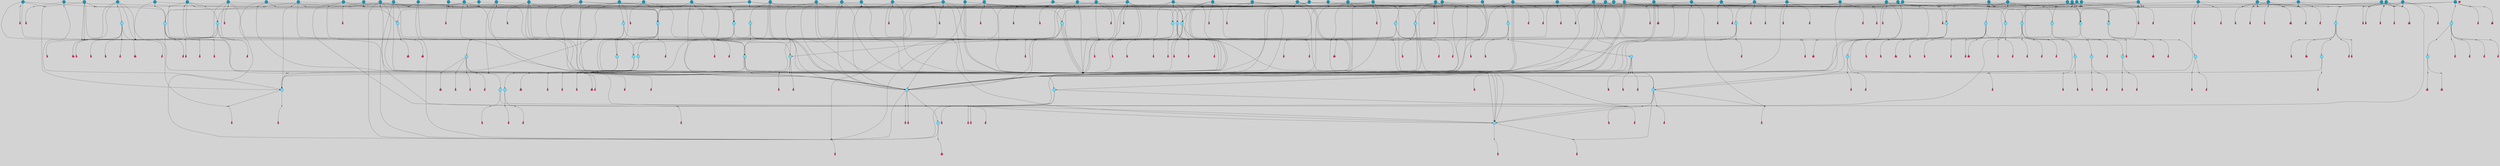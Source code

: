 // File exported with GEGELATI v1.3.1
// On the 2024-04-08 17:52:06
// With the File::TPGGraphDotExporter
digraph{
	graph[pad = "0.212, 0.055" bgcolor = lightgray]
	node[shape=circle style = filled label = ""]
		T3 [fillcolor="#66ddff"]
		T7 [fillcolor="#66ddff"]
		T9 [fillcolor="#66ddff"]
		T11 [fillcolor="#66ddff"]
		T27 [fillcolor="#66ddff"]
		T90 [fillcolor="#66ddff"]
		T111 [fillcolor="#66ddff"]
		T129 [fillcolor="#66ddff"]
		T159 [fillcolor="#66ddff"]
		T193 [fillcolor="#66ddff"]
		T255 [fillcolor="#66ddff"]
		T321 [fillcolor="#66ddff"]
		T322 [fillcolor="#1199bb"]
		T426 [fillcolor="#66ddff"]
		T116 [fillcolor="#1199bb"]
		T506 [fillcolor="#66ddff"]
		T522 [fillcolor="#66ddff"]
		T570 [fillcolor="#1199bb"]
		T583 [fillcolor="#66ddff"]
		T593 [fillcolor="#66ddff"]
		T628 [fillcolor="#1199bb"]
		T640 [fillcolor="#1199bb"]
		T658 [fillcolor="#66ddff"]
		T690 [fillcolor="#1199bb"]
		T613 [fillcolor="#1199bb"]
		T706 [fillcolor="#1199bb"]
		T708 [fillcolor="#66ddff"]
		T777 [fillcolor="#66ddff"]
		T533 [fillcolor="#1199bb"]
		T821 [fillcolor="#1199bb"]
		T827 [fillcolor="#66ddff"]
		T828 [fillcolor="#66ddff"]
		T829 [fillcolor="#66ddff"]
		T830 [fillcolor="#66ddff"]
		T831 [fillcolor="#66ddff"]
		T832 [fillcolor="#1199bb"]
		T833 [fillcolor="#66ddff"]
		T834 [fillcolor="#66ddff"]
		T842 [fillcolor="#1199bb"]
		T848 [fillcolor="#66ddff"]
		T851 [fillcolor="#1199bb"]
		T852 [fillcolor="#1199bb"]
		T853 [fillcolor="#1199bb"]
		T855 [fillcolor="#1199bb"]
		T857 [fillcolor="#1199bb"]
		T858 [fillcolor="#1199bb"]
		T859 [fillcolor="#1199bb"]
		T863 [fillcolor="#1199bb"]
		T864 [fillcolor="#1199bb"]
		T865 [fillcolor="#1199bb"]
		T870 [fillcolor="#1199bb"]
		T887 [fillcolor="#66ddff"]
		T888 [fillcolor="#66ddff"]
		T889 [fillcolor="#66ddff"]
		T890 [fillcolor="#66ddff"]
		T891 [fillcolor="#1199bb"]
		T892 [fillcolor="#66ddff"]
		T893 [fillcolor="#66ddff"]
		T901 [fillcolor="#1199bb"]
		T925 [fillcolor="#66ddff"]
		T926 [fillcolor="#66ddff"]
		T927 [fillcolor="#66ddff"]
		T928 [fillcolor="#66ddff"]
		T929 [fillcolor="#66ddff"]
		T930 [fillcolor="#66ddff"]
		T931 [fillcolor="#1199bb"]
		T932 [fillcolor="#1199bb"]
		T941 [fillcolor="#1199bb"]
		T943 [fillcolor="#1199bb"]
		T949 [fillcolor="#1199bb"]
		T950 [fillcolor="#1199bb"]
		T951 [fillcolor="#1199bb"]
		T952 [fillcolor="#1199bb"]
		T953 [fillcolor="#1199bb"]
		T954 [fillcolor="#1199bb"]
		T955 [fillcolor="#1199bb"]
		T960 [fillcolor="#1199bb"]
		T961 [fillcolor="#1199bb"]
		T962 [fillcolor="#1199bb"]
		T963 [fillcolor="#1199bb"]
		T966 [fillcolor="#1199bb"]
		T970 [fillcolor="#66ddff"]
		T971 [fillcolor="#1199bb"]
		T972 [fillcolor="#66ddff"]
		T973 [fillcolor="#66ddff"]
		T974 [fillcolor="#66ddff"]
		T975 [fillcolor="#66ddff"]
		T976 [fillcolor="#66ddff"]
		T977 [fillcolor="#66ddff"]
		T981 [fillcolor="#1199bb"]
		T982 [fillcolor="#1199bb"]
		T983 [fillcolor="#1199bb"]
		T984 [fillcolor="#1199bb"]
		T985 [fillcolor="#1199bb"]
		T986 [fillcolor="#1199bb"]
		T987 [fillcolor="#1199bb"]
		T989 [fillcolor="#1199bb"]
		T990 [fillcolor="#1199bb"]
		T991 [fillcolor="#1199bb"]
		T994 [fillcolor="#1199bb"]
		T995 [fillcolor="#1199bb"]
		T996 [fillcolor="#1199bb"]
		T997 [fillcolor="#1199bb"]
		T999 [fillcolor="#1199bb"]
		T1000 [fillcolor="#1199bb"]
		T1001 [fillcolor="#1199bb"]
		T1003 [fillcolor="#1199bb"]
		T1004 [fillcolor="#1199bb"]
		T1005 [fillcolor="#1199bb"]
		T1006 [fillcolor="#1199bb"]
		T1008 [fillcolor="#1199bb"]
		T1009 [fillcolor="#1199bb"]
		T1011 [fillcolor="#1199bb"]
		T1015 [fillcolor="#1199bb"]
		T1017 [fillcolor="#1199bb"]
		T1018 [fillcolor="#1199bb"]
		T1019 [fillcolor="#1199bb"]
		T1020 [fillcolor="#1199bb"]
		T1021 [fillcolor="#1199bb"]
		T1022 [fillcolor="#1199bb"]
		T1023 [fillcolor="#1199bb"]
		T1024 [fillcolor="#1199bb"]
		T1025 [fillcolor="#1199bb"]
		T1026 [fillcolor="#1199bb"]
		P16350 [fillcolor="#cccccc" shape=point] //6|
		I16350 [shape=box style=invis label="6|1&2|6#1|7&#92;n10|7&2|0#1|5&#92;n9|4&0|1#2|2&#92;n8|6&0|0#1|0&#92;n"]
		P16350 -> I16350[style=invis]
		A11099 [fillcolor="#ff3366" shape=box margin=0.03 width=0 height=0 label="3"]
		T3 -> P16350 -> A11099
		P16351 [fillcolor="#cccccc" shape=point] //3|
		I16351 [shape=box style=invis label="7|6&2|4#0|2&#92;n10|3&2|7#1|4&#92;n11|6&0|4#0|1&#92;n7|1&0|0#2|6&#92;n7|6&0|3#2|6&#92;n4|0&2|6#0|1&#92;n4|4&2|5#0|2&#92;n4|6&0|4#2|7&#92;n10|0&2|3#1|5&#92;n2|6&0|5#0|2&#92;n1|0&2|3#0|7&#92;n1|6&2|0#0|5&#92;n6|2&0|1#0|7&#92;n9|2&0|3#2|7&#92;n5|3&0|6#0|6&#92;n1|7&2|5#2|3&#92;n8|1&2|7#0|6&#92;n1|0&2|5#2|1&#92;n7|1&2|2#2|5&#92;n7|4&2|6#0|3&#92;n"]
		P16351 -> I16351[style=invis]
		A11100 [fillcolor="#ff3366" shape=box margin=0.03 width=0 height=0 label="4"]
		T3 -> P16351 -> A11100
		P16352 [fillcolor="#cccccc" shape=point] //-3|
		I16352 [shape=box style=invis label="1|6&2|7#0|7&#92;n10|2&0|7#1|3&#92;n9|6&2|7#2|2&#92;n5|3&0|7#0|7&#92;n1|6&2|3#0|0&#92;n2|3&2|3#2|2&#92;n5|1&2|6#0|6&#92;n"]
		P16352 -> I16352[style=invis]
		A11101 [fillcolor="#ff3366" shape=box margin=0.03 width=0 height=0 label="7"]
		T7 -> P16352 -> A11101
		P16353 [fillcolor="#cccccc" shape=point] //5|
		I16353 [shape=box style=invis label="0|5&2|3#0|1&#92;n0|6&2|1#2|4&#92;n6|2&2|6#0|7&#92;n7|4&0|3#0|1&#92;n5|4&0|7#1|6&#92;n9|1&0|5#2|2&#92;n6|3&2|3#1|7&#92;n11|7&2|4#1|6&#92;n2|5&0|1#0|0&#92;n4|7&0|0#0|2&#92;n6|2&0|6#0|0&#92;n2|1&2|6#2|4&#92;n10|0&2|0#1|0&#92;n6|6&2|4#0|6&#92;n"]
		P16353 -> I16353[style=invis]
		A11102 [fillcolor="#ff3366" shape=box margin=0.03 width=0 height=0 label="8"]
		T7 -> P16353 -> A11102
		P16354 [fillcolor="#cccccc" shape=point] //-6|
		I16354 [shape=box style=invis label="11|1&0|7#2|0&#92;n10|4&0|1#1|0&#92;n4|3&2|4#2|1&#92;n0|5&2|0#0|0&#92;n6|1&0|0#0|3&#92;n8|2&2|0#0|4&#92;n11|4&2|0#1|6&#92;n7|0&2|6#2|3&#92;n5|3&2|6#2|0&#92;n2|0&2|0#0|4&#92;n"]
		P16354 -> I16354[style=invis]
		A11103 [fillcolor="#ff3366" shape=box margin=0.03 width=0 height=0 label="9"]
		T9 -> P16354 -> A11103
		P16355 [fillcolor="#cccccc" shape=point] //2|
		I16355 [shape=box style=invis label="6|3&2|7#1|4&#92;n8|6&0|0#2|5&#92;n2|1&0|2#0|3&#92;n8|7&0|6#0|4&#92;n2|1&2|0#0|1&#92;n0|0&2|2#2|3&#92;n6|6&0|7#2|1&#92;n6|1&0|7#2|6&#92;n5|4&2|7#0|4&#92;n0|3&0|4#2|0&#92;n11|0&2|0#2|5&#92;n4|5&2|5#2|4&#92;n5|7&0|6#0|4&#92;n9|7&2|5#0|3&#92;n5|4&2|1#0|3&#92;n5|3&0|1#1|7&#92;n0|4&0|3#2|5&#92;n"]
		P16355 -> I16355[style=invis]
		A11104 [fillcolor="#ff3366" shape=box margin=0.03 width=0 height=0 label="10"]
		T9 -> P16355 -> A11104
		P16356 [fillcolor="#cccccc" shape=point] //6|
		I16356 [shape=box style=invis label="3|0&2|7#2|2&#92;n3|2&0|4#2|5&#92;n5|1&0|2#1|0&#92;n8|7&0|1#2|0&#92;n8|5&0|3#0|6&#92;n0|2&0|2#2|3&#92;n1|5&2|5#0|5&#92;n5|6&0|6#0|7&#92;n6|7&0|0#2|6&#92;n1|2&2|3#0|0&#92;n7|7&2|3#0|4&#92;n0|7&2|7#0|6&#92;n1|0&2|2#2|7&#92;n4|4&0|1#0|0&#92;n"]
		P16356 -> I16356[style=invis]
		A11105 [fillcolor="#ff3366" shape=box margin=0.03 width=0 height=0 label="11"]
		T11 -> P16356 -> A11105
		P16357 [fillcolor="#cccccc" shape=point] //-4|
		I16357 [shape=box style=invis label="4|1&0|4#2|6&#92;n1|2&2|2#2|0&#92;n1|2&2|0#0|6&#92;n8|4&2|3#2|5&#92;n5|5&2|1#1|0&#92;n"]
		P16357 -> I16357[style=invis]
		A11106 [fillcolor="#ff3366" shape=box margin=0.03 width=0 height=0 label="12"]
		T11 -> P16357 -> A11106
		P16358 [fillcolor="#cccccc" shape=point] //2|
		I16358 [shape=box style=invis label="9|1&2|3#0|1&#92;n5|2&2|0#2|4&#92;n3|6&2|5#2|7&#92;n7|0&2|5#0|4&#92;n1|2&0|3#0|5&#92;n7|3&2|7#0|0&#92;n"]
		P16358 -> I16358[style=invis]
		A11107 [fillcolor="#ff3366" shape=box margin=0.03 width=0 height=0 label="2"]
		T27 -> P16358 -> A11107
		P16359 [fillcolor="#cccccc" shape=point] //-6|
		I16359 [shape=box style=invis label="7|5&0|4#0|4&#92;n11|0&2|5#2|1&#92;n"]
		P16359 -> I16359[style=invis]
		A11108 [fillcolor="#ff3366" shape=box margin=0.03 width=0 height=0 label="3"]
		T27 -> P16359 -> A11108
		T27 -> P16351
		P16360 [fillcolor="#cccccc" shape=point] //0|
		I16360 [shape=box style=invis label="2|5&0|1#0|6&#92;n6|1&2|2#2|7&#92;n8|0&0|3#1|4&#92;n4|3&2|5#2|4&#92;n8|1&2|4#0|0&#92;n6|6&0|1#2|6&#92;n11|7&2|4#2|5&#92;n6|2&2|4#0|2&#92;n8|5&2|4#2|4&#92;n2|1&2|1#2|2&#92;n2|7&2|5#2|6&#92;n9|7&0|5#0|4&#92;n1|2&0|5#2|6&#92;n4|2&2|3#2|7&#92;n3|3&2|1#0|2&#92;n"]
		P16360 -> I16360[style=invis]
		A11109 [fillcolor="#ff3366" shape=box margin=0.03 width=0 height=0 label="5"]
		T27 -> P16360 -> A11109
		P16361 [fillcolor="#cccccc" shape=point] //0|
		I16361 [shape=box style=invis label="4|0&0|3#2|7&#92;n10|2&0|3#1|7&#92;n3|5&0|2#0|3&#92;n4|5&0|0#2|1&#92;n10|7&2|0#1|2&#92;n5|3&2|3#1|6&#92;n9|5&2|0#0|4&#92;n5|4&2|7#0|2&#92;n10|3&2|7#1|4&#92;n7|2&0|1#2|6&#92;n8|6&0|5#0|5&#92;n8|7&2|3#0|5&#92;n2|6&2|4#0|0&#92;n"]
		P16361 -> I16361[style=invis]
		A11110 [fillcolor="#ff3366" shape=box margin=0.03 width=0 height=0 label="5"]
		T27 -> P16361 -> A11110
		P16362 [fillcolor="#cccccc" shape=point] //-2|
		I16362 [shape=box style=invis label="8|4&2|1#2|5&#92;n4|1&0|7#2|1&#92;n5|7&2|3#2|2&#92;n10|4&2|5#1|7&#92;n10|0&2|6#1|3&#92;n4|5&2|7#0|6&#92;n9|5&2|4#0|4&#92;n2|4&0|5#0|7&#92;n11|1&2|4#2|6&#92;n5|6&0|7#1|2&#92;n2|7&2|7#2|6&#92;n5|2&0|5#1|5&#92;n3|0&0|6#0|2&#92;n4|0&0|4#2|4&#92;n4|4&2|6#0|7&#92;n10|6&2|0#1|4&#92;n9|7&0|3#1|4&#92;n1|4&2|6#0|3&#92;n11|5&2|6#0|3&#92;n0|3&0|5#0|1&#92;n"]
		P16362 -> I16362[style=invis]
		A11111 [fillcolor="#ff3366" shape=box margin=0.03 width=0 height=0 label="13"]
		T90 -> P16362 -> A11111
		P16363 [fillcolor="#cccccc" shape=point] //4|
		I16363 [shape=box style=invis label="7|1&2|6#1|3&#92;n10|1&0|3#1|6&#92;n8|5&2|3#2|1&#92;n11|5&0|0#2|6&#92;n4|1&0|6#0|0&#92;n11|1&0|2#0|3&#92;n2|0&2|1#0|7&#92;n"]
		P16363 -> I16363[style=invis]
		A11112 [fillcolor="#ff3366" shape=box margin=0.03 width=0 height=0 label="2"]
		T90 -> P16363 -> A11112
		P16364 [fillcolor="#cccccc" shape=point] //7|
		I16364 [shape=box style=invis label="10|3&0|1#1|4&#92;n4|6&0|0#0|2&#92;n4|5&0|6#0|0&#92;n4|3&0|6#2|1&#92;n7|0&0|3#1|2&#92;n4|7&0|6#0|5&#92;n7|6&0|7#0|6&#92;n6|6&0|0#0|3&#92;n11|1&0|4#2|5&#92;n10|2&0|3#1|2&#92;n"]
		P16364 -> I16364[style=invis]
		A11113 [fillcolor="#ff3366" shape=box margin=0.03 width=0 height=0 label="4"]
		T90 -> P16364 -> A11113
		P16365 [fillcolor="#cccccc" shape=point] //-3|
		I16365 [shape=box style=invis label="8|1&2|3#0|5&#92;n0|6&0|5#0|5&#92;n3|7&2|1#0|6&#92;n3|5&0|1#0|0&#92;n9|5&2|0#0|4&#92;n3|5&0|2#0|3&#92;n10|6&2|4#1|0&#92;n9|4&2|7#2|6&#92;n1|7&2|5#2|2&#92;n"]
		P16365 -> I16365[style=invis]
		A11114 [fillcolor="#ff3366" shape=box margin=0.03 width=0 height=0 label="5"]
		T90 -> P16365 -> A11114
		P16366 [fillcolor="#cccccc" shape=point] //-7|
		I16366 [shape=box style=invis label="3|0&2|0#0|1&#92;n1|1&0|2#0|4&#92;n11|2&0|7#1|6&#92;n9|7&0|0#0|4&#92;n3|0&0|7#0|1&#92;n9|3&2|6#2|7&#92;n5|3&0|2#2|6&#92;n6|1&2|4#2|3&#92;n5|4&2|0#1|6&#92;n1|3&0|7#0|7&#92;n"]
		P16366 -> I16366[style=invis]
		A11115 [fillcolor="#ff3366" shape=box margin=0.03 width=0 height=0 label="7"]
		T90 -> P16366 -> A11115
		P16367 [fillcolor="#cccccc" shape=point] //-5|
		I16367 [shape=box style=invis label="0|0&2|3#0|2&#92;n10|5&0|6#1|3&#92;n7|3&0|6#2|3&#92;n3|4&0|6#0|6&#92;n10|5&0|2#1|1&#92;n5|0&0|1#0|3&#92;n6|6&2|5#1|5&#92;n7|4&0|2#1|7&#92;n5|7&0|1#2|5&#92;n1|5&0|0#0|3&#92;n7|5&2|1#2|6&#92;n9|0&0|2#0|0&#92;n4|0&2|4#0|0&#92;n4|6&0|0#2|3&#92;n3|1&0|6#2|5&#92;n7|7&2|1#2|3&#92;n9|4&2|2#0|6&#92;n"]
		P16367 -> I16367[style=invis]
		T111 -> P16367 -> T9
		P16368 [fillcolor="#cccccc" shape=point] //7|
		I16368 [shape=box style=invis label="7|4&2|1#2|0&#92;n4|1&2|4#2|3&#92;n5|0&2|0#2|2&#92;n6|1&2|4#2|6&#92;n"]
		P16368 -> I16368[style=invis]
		A11116 [fillcolor="#ff3366" shape=box margin=0.03 width=0 height=0 label="9"]
		T111 -> P16368 -> A11116
		P16369 [fillcolor="#cccccc" shape=point] //2|
		I16369 [shape=box style=invis label="3|0&2|0#0|1&#92;n11|2&0|7#1|6&#92;n8|7&2|4#0|5&#92;n5|3&0|2#2|6&#92;n4|4&2|4#2|6&#92;n3|0&0|7#0|1&#92;n2|7&2|2#2|5&#92;n9|3&2|6#2|7&#92;n7|7&0|0#0|4&#92;n6|1&2|4#1|3&#92;n5|4&2|0#1|6&#92;n1|3&0|7#0|4&#92;n"]
		P16369 -> I16369[style=invis]
		A11117 [fillcolor="#ff3366" shape=box margin=0.03 width=0 height=0 label="7"]
		T111 -> P16369 -> A11117
		T111 -> P16354
		P16370 [fillcolor="#cccccc" shape=point] //8|
		I16370 [shape=box style=invis label="9|0&0|1#2|0&#92;n10|1&2|5#1|4&#92;n8|2&2|6#0|4&#92;n2|4&2|5#2|3&#92;n4|2&2|2#0|2&#92;n7|5&0|2#0|0&#92;n8|2&2|1#1|3&#92;n8|7&0|7#2|1&#92;n1|1&0|0#0|7&#92;n5|6&2|5#1|0&#92;n6|6&2|5#0|0&#92;n11|4&0|3#2|6&#92;n4|2&2|4#0|7&#92;n5|6&0|1#2|0&#92;n11|3&0|2#0|7&#92;n"]
		P16370 -> I16370[style=invis]
		A11118 [fillcolor="#ff3366" shape=box margin=0.03 width=0 height=0 label="6"]
		T129 -> P16370 -> A11118
		P16371 [fillcolor="#cccccc" shape=point] //5|
		I16371 [shape=box style=invis label="3|0&2|0#0|1&#92;n3|0&0|7#0|1&#92;n5|3&0|2#2|6&#92;n4|4&2|4#2|6&#92;n11|2&0|7#1|6&#92;n2|7&2|2#2|5&#92;n9|3&2|6#2|7&#92;n7|7&0|0#0|4&#92;n6|1&2|4#2|3&#92;n5|4&2|0#1|6&#92;n1|3&0|7#0|4&#92;n"]
		P16371 -> I16371[style=invis]
		A11119 [fillcolor="#ff3366" shape=box margin=0.03 width=0 height=0 label="7"]
		T129 -> P16371 -> A11119
		P16372 [fillcolor="#cccccc" shape=point] //10|
		I16372 [shape=box style=invis label="4|5&2|7#2|1&#92;n1|7&2|3#0|6&#92;n3|5&2|2#0|3&#92;n10|3&0|7#1|4&#92;n7|1&0|4#2|6&#92;n10|2&0|3#1|7&#92;n9|5&2|0#0|4&#92;n4|0&0|3#2|7&#92;n11|4&2|6#1|2&#92;n5|4&2|7#0|2&#92;n2|6&2|4#0|0&#92;n6|5&0|7#2|1&#92;n5|3&2|3#1|6&#92;n10|7&2|0#1|2&#92;n"]
		P16372 -> I16372[style=invis]
		A11120 [fillcolor="#ff3366" shape=box margin=0.03 width=0 height=0 label="5"]
		T129 -> P16372 -> A11120
		P16373 [fillcolor="#cccccc" shape=point] //5|
		I16373 [shape=box style=invis label="9|4&2|3#1|3&#92;n0|4&2|4#0|5&#92;n6|1&2|6#2|5&#92;n4|0&0|5#2|0&#92;n"]
		P16373 -> I16373[style=invis]
		A11121 [fillcolor="#ff3366" shape=box margin=0.03 width=0 height=0 label="7"]
		T129 -> P16373 -> A11121
		P16374 [fillcolor="#cccccc" shape=point] //6|
		I16374 [shape=box style=invis label="9|4&2|7#0|6&#92;n8|4&0|1#1|0&#92;n1|3&0|0#2|1&#92;n2|4&0|6#2|2&#92;n5|1&2|5#0|7&#92;n3|0&0|3#2|6&#92;n2|2&2|6#0|2&#92;n8|4&0|4#2|2&#92;n5|1&2|4#0|3&#92;n9|4&0|6#0|6&#92;n5|0&2|2#1|5&#92;n11|7&0|0#1|1&#92;n0|4&0|3#0|3&#92;n7|7&2|4#2|5&#92;n1|5&0|1#2|1&#92;n"]
		P16374 -> I16374[style=invis]
		A11122 [fillcolor="#ff3366" shape=box margin=0.03 width=0 height=0 label="1"]
		T129 -> P16374 -> A11122
		P16375 [fillcolor="#cccccc" shape=point] //7|
		I16375 [shape=box style=invis label="7|0&2|1#2|0&#92;n9|7&2|1#1|7&#92;n8|2&0|1#1|0&#92;n6|6&0|2#1|1&#92;n2|2&0|5#0|0&#92;n5|7&0|0#2|1&#92;n5|1&2|5#1|5&#92;n4|7&2|4#2|3&#92;n10|5&2|2#1|5&#92;n1|3&2|2#2|0&#92;n10|2&2|6#1|5&#92;n"]
		P16375 -> I16375[style=invis]
		A11123 [fillcolor="#ff3366" shape=box margin=0.03 width=0 height=0 label="1"]
		T159 -> P16375 -> A11123
		P16376 [fillcolor="#cccccc" shape=point] //7|
		I16376 [shape=box style=invis label="7|4&2|7#0|4&#92;n4|6&0|1#2|5&#92;n2|1&2|3#0|0&#92;n4|3&2|0#0|1&#92;n0|0&2|7#2|7&#92;n7|7&0|5#2|3&#92;n5|0&2|1#2|2&#92;n10|0&0|4#1|2&#92;n4|4&0|7#0|0&#92;n6|7&0|2#0|1&#92;n1|4&2|5#0|4&#92;n"]
		P16376 -> I16376[style=invis]
		A11124 [fillcolor="#ff3366" shape=box margin=0.03 width=0 height=0 label="0"]
		T159 -> P16376 -> A11124
		P16377 [fillcolor="#cccccc" shape=point] //5|
		I16377 [shape=box style=invis label="0|5&2|3#0|1&#92;n0|6&2|1#2|4&#92;n6|2&2|6#0|7&#92;n9|0&2|7#1|1&#92;n7|4&0|3#0|1&#92;n11|7&2|4#1|6&#92;n9|1&0|5#2|2&#92;n5|4&0|7#1|6&#92;n2|5&0|1#0|0&#92;n4|7&0|0#0|2&#92;n6|2&0|6#0|0&#92;n2|1&2|6#2|4&#92;n10|0&0|0#1|0&#92;n6|6&2|4#0|6&#92;n"]
		P16377 -> I16377[style=invis]
		T159 -> P16377 -> T129
		P16378 [fillcolor="#cccccc" shape=point] //-2|
		I16378 [shape=box style=invis label="1|0&0|3#0|3&#92;n2|7&0|4#0|4&#92;n11|6&2|1#1|4&#92;n6|1&2|5#0|0&#92;n2|0&2|0#0|6&#92;n1|3&2|1#0|4&#92;n"]
		P16378 -> I16378[style=invis]
		A11125 [fillcolor="#ff3366" shape=box margin=0.03 width=0 height=0 label="2"]
		T193 -> P16378 -> A11125
		P16379 [fillcolor="#cccccc" shape=point] //3|
		I16379 [shape=box style=invis label="5|4&2|7#0|4&#92;n0|4&0|3#2|5&#92;n8|6&0|0#2|5&#92;n2|1&0|2#0|3&#92;n9|7&0|6#0|4&#92;n0|0&2|2#2|3&#92;n6|6&0|7#2|1&#92;n6|1&0|7#2|6&#92;n0|3&0|4#2|0&#92;n11|0&2|0#2|5&#92;n4|5&2|5#2|4&#92;n5|3&0|1#1|7&#92;n9|7&2|2#0|3&#92;n5|4&2|1#0|3&#92;n5|0&0|6#0|4&#92;n0|0&0|1#2|0&#92;n"]
		P16379 -> I16379[style=invis]
		A11126 [fillcolor="#ff3366" shape=box margin=0.03 width=0 height=0 label="10"]
		T193 -> P16379 -> A11126
		P16380 [fillcolor="#cccccc" shape=point] //-1|
		I16380 [shape=box style=invis label="1|7&2|1#0|6&#92;n8|1&2|3#0|5&#92;n10|6&2|7#1|0&#92;n1|7&2|5#0|2&#92;n0|3&0|3#2|2&#92;n3|5&0|1#0|0&#92;n3|5&0|2#0|3&#92;n1|5&2|0#0|4&#92;n5|7&2|2#2|5&#92;n4|0&2|3#0|3&#92;n"]
		P16380 -> I16380[style=invis]
		T193 -> P16380 -> T3
		P16381 [fillcolor="#cccccc" shape=point] //10|
		I16381 [shape=box style=invis label="6|1&2|4#2|3&#92;n3|0&0|7#0|1&#92;n5|3&0|2#2|6&#92;n4|4&0|4#2|6&#92;n5|4&2|0#1|6&#92;n10|5&0|6#1|5&#92;n2|5&2|1#2|2&#92;n1|3&0|7#0|4&#92;n3|0&2|0#0|1&#92;n11|2&0|5#1|6&#92;n9|3&2|6#2|7&#92;n7|7&0|0#0|4&#92;n"]
		P16381 -> I16381[style=invis]
		A11127 [fillcolor="#ff3366" shape=box margin=0.03 width=0 height=0 label="7"]
		T193 -> P16381 -> A11127
		T255 -> P16380
		P16382 [fillcolor="#cccccc" shape=point] //-9|
		I16382 [shape=box style=invis label="7|1&0|0#2|6&#92;n1|6&0|4#2|7&#92;n7|6&2|4#0|2&#92;n10|7&2|1#1|3&#92;n7|6&0|3#2|6&#92;n4|0&2|2#2|1&#92;n1|0&0|5#2|3&#92;n6|1&2|6#1|1&#92;n7|4&2|6#1|0&#92;n9|5&0|1#0|2&#92;n9|2&0|3#0|7&#92;n6|0&2|7#0|6&#92;n10|5&2|3#1|5&#92;n10|0&2|7#1|4&#92;n1|0&2|3#0|7&#92;n5|2&0|6#0|6&#92;n2|6&0|1#0|2&#92;n7|4&2|5#0|3&#92;n3|6&2|4#0|5&#92;n1|6&2|0#0|5&#92;n"]
		P16382 -> I16382[style=invis]
		A11128 [fillcolor="#ff3366" shape=box margin=0.03 width=0 height=0 label="4"]
		T255 -> P16382 -> A11128
		P16383 [fillcolor="#cccccc" shape=point] //7|
		I16383 [shape=box style=invis label="9|6&2|6#1|3&#92;n9|7&2|0#1|7&#92;n3|0&2|0#0|0&#92;n1|6&0|0#0|4&#92;n7|4&0|3#0|1&#92;n"]
		P16383 -> I16383[style=invis]
		A11129 [fillcolor="#ff3366" shape=box margin=0.03 width=0 height=0 label="12"]
		T255 -> P16383 -> A11129
		P16384 [fillcolor="#cccccc" shape=point] //-9|
		I16384 [shape=box style=invis label="11|5&0|0#2|6&#92;n8|5&2|3#2|1&#92;n7|1&0|6#1|3&#92;n11|4&0|2#0|1&#92;n9|0&2|7#1|6&#92;n10|1&0|3#1|6&#92;n0|3&0|4#2|5&#92;n5|7&2|3#1|6&#92;n2|0&2|1#0|7&#92;n"]
		P16384 -> I16384[style=invis]
		A11130 [fillcolor="#ff3366" shape=box margin=0.03 width=0 height=0 label="2"]
		T255 -> P16384 -> A11130
		P16385 [fillcolor="#cccccc" shape=point] //-7|
		I16385 [shape=box style=invis label="9|1&2|7#2|1&#92;n7|0&2|0#2|7&#92;n2|3&2|3#2|2&#92;n8|5&2|1#0|3&#92;n5|5&0|7#0|1&#92;n1|6&2|7#0|7&#92;n10|2&0|7#1|3&#92;n6|4&2|2#2|4&#92;n0|6&2|5#0|2&#92;n"]
		P16385 -> I16385[style=invis]
		A11131 [fillcolor="#ff3366" shape=box margin=0.03 width=0 height=0 label="7"]
		T255 -> P16385 -> A11131
		P16386 [fillcolor="#cccccc" shape=point] //-7|
		I16386 [shape=box style=invis label="9|1&2|7#2|1&#92;n7|0&2|0#2|7&#92;n2|3&2|3#2|2&#92;n8|5&2|1#0|3&#92;n5|5&0|7#0|1&#92;n1|6&2|7#0|7&#92;n10|2&0|7#1|3&#92;n6|4&2|2#2|4&#92;n0|6&2|5#0|2&#92;n"]
		P16386 -> I16386[style=invis]
		A11132 [fillcolor="#ff3366" shape=box margin=0.03 width=0 height=0 label="7"]
		T322 -> P16386 -> A11132
		P16387 [fillcolor="#cccccc" shape=point] //-9|
		I16387 [shape=box style=invis label="11|5&0|0#2|6&#92;n8|5&2|3#2|1&#92;n7|1&0|6#1|3&#92;n11|4&0|2#0|1&#92;n9|0&2|7#1|6&#92;n10|1&0|3#1|6&#92;n0|3&0|4#2|5&#92;n5|7&2|3#1|6&#92;n2|0&2|1#0|7&#92;n"]
		P16387 -> I16387[style=invis]
		A11133 [fillcolor="#ff3366" shape=box margin=0.03 width=0 height=0 label="2"]
		T322 -> P16387 -> A11133
		P16388 [fillcolor="#cccccc" shape=point] //-9|
		I16388 [shape=box style=invis label="7|1&0|0#2|6&#92;n1|6&0|4#2|7&#92;n7|6&2|4#0|2&#92;n10|7&2|1#1|3&#92;n7|6&0|3#2|6&#92;n4|0&2|2#2|1&#92;n1|0&0|5#2|3&#92;n6|1&2|6#1|1&#92;n7|4&2|6#1|0&#92;n9|5&0|1#0|2&#92;n9|2&0|3#0|7&#92;n6|0&2|7#0|6&#92;n10|5&2|3#1|5&#92;n10|0&2|7#1|4&#92;n1|0&2|3#0|7&#92;n5|2&0|6#0|6&#92;n2|6&0|1#0|2&#92;n7|4&2|5#0|3&#92;n3|6&2|4#0|5&#92;n1|6&2|0#0|5&#92;n"]
		P16388 -> I16388[style=invis]
		A11134 [fillcolor="#ff3366" shape=box margin=0.03 width=0 height=0 label="4"]
		T322 -> P16388 -> A11134
		P16389 [fillcolor="#cccccc" shape=point] //3|
		I16389 [shape=box style=invis label="7|6&2|4#0|2&#92;n10|3&2|7#1|4&#92;n11|6&0|4#0|1&#92;n7|1&0|0#2|6&#92;n7|6&0|3#2|6&#92;n4|0&2|6#0|1&#92;n4|4&2|5#0|2&#92;n4|6&0|4#2|7&#92;n10|0&2|3#1|5&#92;n2|6&0|5#0|2&#92;n1|0&2|3#0|7&#92;n1|6&2|0#0|5&#92;n6|2&0|1#0|7&#92;n9|2&0|3#2|7&#92;n5|3&0|6#0|6&#92;n1|7&2|5#2|3&#92;n8|1&2|7#0|6&#92;n1|0&2|5#2|1&#92;n7|1&2|2#2|5&#92;n7|4&2|6#0|3&#92;n"]
		P16389 -> I16389[style=invis]
		A11135 [fillcolor="#ff3366" shape=box margin=0.03 width=0 height=0 label="4"]
		T321 -> P16389 -> A11135
		P16390 [fillcolor="#cccccc" shape=point] //6|
		I16390 [shape=box style=invis label="6|1&2|6#1|7&#92;n10|7&2|0#1|5&#92;n9|4&0|1#2|2&#92;n8|6&0|0#1|0&#92;n"]
		P16390 -> I16390[style=invis]
		A11136 [fillcolor="#ff3366" shape=box margin=0.03 width=0 height=0 label="3"]
		T321 -> P16390 -> A11136
		P16391 [fillcolor="#cccccc" shape=point] //7|
		I16391 [shape=box style=invis label="9|6&2|6#1|3&#92;n9|7&2|0#1|7&#92;n3|0&2|0#0|0&#92;n1|6&0|0#0|4&#92;n7|4&0|3#0|1&#92;n"]
		P16391 -> I16391[style=invis]
		A11137 [fillcolor="#ff3366" shape=box margin=0.03 width=0 height=0 label="12"]
		T322 -> P16391 -> A11137
		P16392 [fillcolor="#cccccc" shape=point] //-1|
		I16392 [shape=box style=invis label="1|7&2|1#0|6&#92;n8|1&2|3#0|5&#92;n10|6&2|7#1|0&#92;n1|7&2|5#0|2&#92;n0|3&0|3#2|2&#92;n3|5&0|1#0|0&#92;n3|5&0|2#0|3&#92;n1|5&2|0#0|4&#92;n5|7&2|2#2|5&#92;n4|0&2|3#0|3&#92;n"]
		P16392 -> I16392[style=invis]
		T322 -> P16392 -> T321
		T426 -> P16353
		P16393 [fillcolor="#cccccc" shape=point] //-5|
		I16393 [shape=box style=invis label="10|6&2|5#1|6&#92;n9|3&0|1#1|7&#92;n2|4&0|1#0|1&#92;n11|3&0|7#1|6&#92;n5|1&0|6#2|7&#92;n8|0&0|0#0|1&#92;n0|6&0|7#0|4&#92;n6|7&2|6#2|6&#92;n11|0&2|3#0|5&#92;n"]
		P16393 -> I16393[style=invis]
		T426 -> P16393 -> T7
		P16394 [fillcolor="#cccccc" shape=point] //-7|
		I16394 [shape=box style=invis label="6|4&2|6#1|0&#92;n2|6&0|2#0|0&#92;n9|4&2|6#2|1&#92;n11|5&0|1#0|1&#92;n5|5&0|0#0|1&#92;n4|6&0|7#0|5&#92;n1|0&2|4#2|2&#92;n3|4&0|2#0|5&#92;n0|4&2|6#0|0&#92;n10|1&0|0#1|0&#92;n7|0&2|0#2|2&#92;n1|2&2|5#2|2&#92;n1|4&0|1#0|7&#92;n9|0&0|6#1|2&#92;n10|3&0|4#1|2&#92;n3|3&2|2#0|7&#92;n1|6&2|0#0|0&#92;n3|2&0|1#2|2&#92;n"]
		P16394 -> I16394[style=invis]
		A11138 [fillcolor="#ff3366" shape=box margin=0.03 width=0 height=0 label="1"]
		T426 -> P16394 -> A11138
		P16395 [fillcolor="#cccccc" shape=point] //-4|
		I16395 [shape=box style=invis label="0|6&2|7#2|4&#92;n4|4&0|4#2|6&#92;n3|0&0|7#0|1&#92;n5|3&0|2#2|6&#92;n1|3&0|7#0|1&#92;n5|4&2|0#1|6&#92;n10|5&0|6#1|5&#92;n2|5&2|1#2|2&#92;n6|1&2|4#2|3&#92;n3|0&2|2#0|1&#92;n11|2&0|5#1|6&#92;n9|3&2|6#2|7&#92;n7|7&0|0#0|4&#92;n8|1&0|1#1|5&#92;n"]
		P16395 -> I16395[style=invis]
		A11139 [fillcolor="#ff3366" shape=box margin=0.03 width=0 height=0 label="7"]
		T426 -> P16395 -> A11139
		P16396 [fillcolor="#cccccc" shape=point] //9|
		I16396 [shape=box style=invis label="11|0&2|0#1|1&#92;n3|6&0|6#0|0&#92;n1|4&0|0#2|4&#92;n7|5&2|2#1|3&#92;n11|7&2|6#1|7&#92;n5|2&0|6#1|5&#92;n9|5&0|6#0|3&#92;n2|2&2|7#0|5&#92;n9|3&2|2#2|0&#92;n11|0&2|7#0|1&#92;n1|1&2|0#0|1&#92;n6|6&0|6#1|2&#92;n9|7&0|1#0|3&#92;n2|0&2|4#2|5&#92;n2|4&2|2#0|0&#92;n6|1&2|1#1|7&#92;n10|7&2|5#1|6&#92;n11|5&2|7#2|4&#92;n"]
		P16396 -> I16396[style=invis]
		A11140 [fillcolor="#ff3366" shape=box margin=0.03 width=0 height=0 label="1"]
		T426 -> P16396 -> A11140
		P16397 [fillcolor="#cccccc" shape=point] //-1|
		I16397 [shape=box style=invis label="0|0&2|3#0|3&#92;n8|1&2|3#0|5&#92;n10|6&2|7#1|0&#92;n3|5&0|6#2|1&#92;n1|7&2|5#0|2&#92;n0|3&0|3#2|2&#92;n3|5&0|1#0|0&#92;n3|5&0|2#0|3&#92;n1|5&2|0#0|4&#92;n5|7&2|2#2|5&#92;n1|7&2|1#0|6&#92;n"]
		P16397 -> I16397[style=invis]
		T116 -> P16397 -> T3
		T116 -> P16383
		T116 -> P16384
		T116 -> P16385
		P16398 [fillcolor="#cccccc" shape=point] //-4|
		I16398 [shape=box style=invis label="0|4&0|0#2|7&#92;n8|5&2|4#2|4&#92;n4|3&2|5#2|4&#92;n11|7&2|2#2|5&#92;n6|5&2|2#2|7&#92;n3|2&0|7#0|7&#92;n3|3&2|1#0|3&#92;n2|6&0|3#2|5&#92;n0|1&2|6#2|2&#92;n8|2&0|0#1|6&#92;n0|7&0|5#0|4&#92;n9|5&0|3#2|7&#92;n2|7&2|5#2|6&#92;n9|0&2|0#0|1&#92;n1|2&2|4#0|2&#92;n"]
		P16398 -> I16398[style=invis]
		T116 -> P16398 -> T27
		P16399 [fillcolor="#cccccc" shape=point] //-1|
		I16399 [shape=box style=invis label="2|0&0|4#2|2&#92;n8|6&2|3#0|5&#92;n6|3&2|6#2|2&#92;n5|1&0|6#1|6&#92;n7|1&0|7#1|6&#92;n6|6&0|2#2|6&#92;n5|1&0|7#1|6&#92;n1|3&2|1#2|7&#92;n1|6&2|3#0|0&#92;n8|0&0|3#0|7&#92;n2|6&0|7#2|7&#92;n1|1&2|4#2|2&#92;n5|3&0|7#1|5&#92;n5|5&0|6#1|4&#92;n"]
		P16399 -> I16399[style=invis]
		A11141 [fillcolor="#ff3366" shape=box margin=0.03 width=0 height=0 label="7"]
		T506 -> P16399 -> A11141
		P16400 [fillcolor="#cccccc" shape=point] //1|
		I16400 [shape=box style=invis label="2|6&0|1#2|6&#92;n8|1&2|4#0|0&#92;n7|2&2|3#2|2&#92;n8|0&0|3#1|6&#92;n0|3&0|0#2|4&#92;n2|5&2|4#2|4&#92;n6|6&0|1#2|6&#92;n11|7&2|4#2|5&#92;n2|0&2|5#2|6&#92;n1|2&0|5#2|6&#92;n4|3&2|5#2|4&#92;n2|0&2|1#2|2&#92;n4|7&0|5#0|4&#92;n2|0&0|5#0|0&#92;n8|4&2|3#2|7&#92;n"]
		P16400 -> I16400[style=invis]
		T506 -> P16400 -> T111
		P16401 [fillcolor="#cccccc" shape=point] //5|
		I16401 [shape=box style=invis label="6|7&0|4#1|5&#92;n11|4&2|0#1|6&#92;n5|3&2|6#2|0&#92;n10|2&2|2#1|4&#92;n2|2&2|2#0|3&#92;n2|0&2|0#0|4&#92;n11|1&0|7#2|0&#92;n11|0&2|0#0|0&#92;n3|2&0|3#2|2&#92;n10|1&2|6#1|1&#92;n7|0&2|6#2|4&#92;n"]
		P16401 -> I16401[style=invis]
		A11142 [fillcolor="#ff3366" shape=box margin=0.03 width=0 height=0 label="9"]
		T506 -> P16401 -> A11142
		P16402 [fillcolor="#cccccc" shape=point] //8|
		I16402 [shape=box style=invis label="2|1&2|0#0|5&#92;n0|0&2|6#0|0&#92;n2|7&0|4#0|4&#92;n"]
		P16402 -> I16402[style=invis]
		A11143 [fillcolor="#ff3366" shape=box margin=0.03 width=0 height=0 label="2"]
		T506 -> P16402 -> A11143
		P16403 [fillcolor="#cccccc" shape=point] //-8|
		I16403 [shape=box style=invis label="1|1&2|7#2|5&#92;n10|1&2|7#1|7&#92;n5|2&0|0#2|4&#92;n7|6&0|0#2|6&#92;n3|0&0|7#0|3&#92;n"]
		P16403 -> I16403[style=invis]
		A11144 [fillcolor="#ff3366" shape=box margin=0.03 width=0 height=0 label="2"]
		T506 -> P16403 -> A11144
		P16404 [fillcolor="#cccccc" shape=point] //-7|
		I16404 [shape=box style=invis label="7|4&2|7#0|0&#92;n8|7&2|6#2|5&#92;n4|3&2|0#2|1&#92;n5|7&0|4#2|6&#92;n4|5&0|1#2|6&#92;n7|7&0|4#0|6&#92;n8|0&0|4#1|0&#92;n6|7&0|2#0|3&#92;n8|4&0|7#2|1&#92;n10|3&0|3#1|2&#92;n0|0&2|7#0|7&#92;n2|0&0|0#2|6&#92;n5|3&0|0#1|5&#92;n"]
		P16404 -> I16404[style=invis]
		A11145 [fillcolor="#ff3366" shape=box margin=0.03 width=0 height=0 label="0"]
		T522 -> P16404 -> A11145
		P16405 [fillcolor="#cccccc" shape=point] //3|
		I16405 [shape=box style=invis label="8|2&2|7#1|7&#92;n10|7&0|7#1|6&#92;n0|3&0|0#2|3&#92;n9|7&2|6#0|3&#92;n4|4&2|1#0|1&#92;n5|6&2|0#1|4&#92;n4|5&0|1#0|2&#92;n0|0&2|0#0|5&#92;n6|1&0|7#0|6&#92;n"]
		P16405 -> I16405[style=invis]
		A11146 [fillcolor="#ff3366" shape=box margin=0.03 width=0 height=0 label="0"]
		T522 -> P16405 -> A11146
		P16406 [fillcolor="#cccccc" shape=point] //-3|
		I16406 [shape=box style=invis label="2|6&0|1#0|6&#92;n8|3&0|5#1|0&#92;n6|1&2|2#2|7&#92;n8|5&2|7#2|5&#92;n2|7&2|5#2|6&#92;n4|3&2|5#2|4&#92;n6|6&0|1#2|6&#92;n11|7&0|4#2|5&#92;n4|4&0|4#0|6&#92;n7|2&2|5#2|2&#92;n1|7&0|4#0|1&#92;n9|7&0|5#0|4&#92;n8|1&2|4#0|0&#92;n4|2&2|3#2|7&#92;n2|0&2|1#2|2&#92;n3|6&0|6#0|3&#92;n8|0&0|3#1|6&#92;n3|3&2|1#0|2&#92;n5|6&0|0#1|0&#92;n"]
		P16406 -> I16406[style=invis]
		T522 -> P16406 -> T111
		P16407 [fillcolor="#cccccc" shape=point] //-5|
		I16407 [shape=box style=invis label="11|4&2|6#1|2&#92;n6|2&0|5#2|1&#92;n6|5&0|7#2|1&#92;n10|4&0|3#1|7&#92;n11|0&0|2#0|3&#92;n7|1&0|4#0|6&#92;n6|4&2|5#0|5&#92;n1|7&2|3#0|6&#92;n5|3&2|0#1|6&#92;n4|0&0|4#0|7&#92;n5|4&2|7#0|2&#92;n10|2&2|1#1|1&#92;n9|3&0|5#1|5&#92;n4|5&2|7#2|1&#92;n2|6&2|4#0|0&#92;n9|1&2|2#0|2&#92;n9|5&0|0#0|4&#92;n"]
		P16407 -> I16407[style=invis]
		T522 -> P16407 -> T7
		P16408 [fillcolor="#cccccc" shape=point] //-2|
		I16408 [shape=box style=invis label="9|1&2|7#2|1&#92;n10|2&2|2#1|6&#92;n7|0&2|6#2|7&#92;n10|2&0|7#1|3&#92;n2|3&2|3#2|2&#92;n5|5&0|7#1|1&#92;n1|6&2|7#0|7&#92;n8|5&2|1#0|3&#92;n0|6&2|5#0|2&#92;n"]
		P16408 -> I16408[style=invis]
		A11147 [fillcolor="#ff3366" shape=box margin=0.03 width=0 height=0 label="7"]
		T570 -> P16408 -> A11147
		T570 -> P16387
		T570 -> P16391
		T570 -> P16392
		P16409 [fillcolor="#cccccc" shape=point] //7|
		I16409 [shape=box style=invis label="7|4&2|1#2|4&#92;n1|1&2|1#0|4&#92;n10|3&0|3#1|2&#92;n8|0&0|4#1|2&#92;n7|6&0|5#0|5&#92;n0|0&2|7#2|7&#92;n6|7&0|2#0|6&#92;n4|3&2|0#0|1&#92;n4|6&0|7#2|5&#92;n7|4&2|7#0|4&#92;n2|0&2|0#2|6&#92;n8|3&0|6#1|5&#92;n"]
		P16409 -> I16409[style=invis]
		A11148 [fillcolor="#ff3366" shape=box margin=0.03 width=0 height=0 label="0"]
		T570 -> P16409 -> A11148
		P16410 [fillcolor="#cccccc" shape=point] //5|
		I16410 [shape=box style=invis label="6|1&2|4#0|0&#92;n8|2&0|5#0|0&#92;n6|4&2|2#1|3&#92;n3|6&0|1#2|2&#92;n6|2&2|1#0|5&#92;n9|0&2|4#0|7&#92;n11|1&0|1#0|5&#92;n6|0&2|7#2|7&#92;n"]
		P16410 -> I16410[style=invis]
		A11149 [fillcolor="#ff3366" shape=box margin=0.03 width=0 height=0 label="7"]
		T583 -> P16410 -> A11149
		P16411 [fillcolor="#cccccc" shape=point] //6|
		I16411 [shape=box style=invis label="2|6&0|1#0|6&#92;n6|1&2|2#2|7&#92;n7|2&2|5#2|2&#92;n2|7&2|5#2|6&#92;n4|3&2|5#2|4&#92;n8|5&2|4#2|4&#92;n6|6&0|1#2|6&#92;n11|7&2|4#2|5&#92;n6|2&2|4#0|2&#92;n8|5&2|7#2|5&#92;n8|0&0|3#1|6&#92;n2|0&2|1#2|2&#92;n8|1&2|4#0|0&#92;n9|7&0|5#0|4&#92;n3|6&0|6#0|3&#92;n1|2&0|5#2|6&#92;n4|2&2|3#2|7&#92;n3|3&2|1#0|2&#92;n"]
		P16411 -> I16411[style=invis]
		T583 -> P16411 -> T111
		P16412 [fillcolor="#cccccc" shape=point] //4|
		I16412 [shape=box style=invis label="10|2&0|7#1|3&#92;n6|0&2|7#2|2&#92;n2|3&2|3#0|2&#92;n4|0&0|0#0|0&#92;n5|1&2|7#0|3&#92;n"]
		P16412 -> I16412[style=invis]
		A11150 [fillcolor="#ff3366" shape=box margin=0.03 width=0 height=0 label="7"]
		T583 -> P16412 -> A11150
		T583 -> P16401
		T583 -> P16399
		P16413 [fillcolor="#cccccc" shape=point] //10|
		I16413 [shape=box style=invis label="10|2&0|7#1|3&#92;n1|0&2|1#0|1&#92;n5|1&2|7#0|7&#92;n2|3&2|3#2|2&#92;n0|0&2|7#2|2&#92;n"]
		P16413 -> I16413[style=invis]
		A11151 [fillcolor="#ff3366" shape=box margin=0.03 width=0 height=0 label="7"]
		T593 -> P16413 -> A11151
		T593 -> P16411
		P16414 [fillcolor="#cccccc" shape=point] //-2|
		I16414 [shape=box style=invis label="0|5&2|3#0|1&#92;n0|6&2|1#2|4&#92;n6|2&2|6#0|7&#92;n9|0&2|7#1|1&#92;n4|7&0|0#0|3&#92;n11|7&2|4#1|6&#92;n9|1&0|5#2|2&#92;n5|4&0|7#1|6&#92;n2|5&0|1#0|0&#92;n7|4&0|3#0|1&#92;n6|2&0|6#0|0&#92;n2|1&2|6#2|4&#92;n10|0&0|0#1|0&#92;n"]
		P16414 -> I16414[style=invis]
		T593 -> P16414 -> T129
		P16415 [fillcolor="#cccccc" shape=point] //8|
		I16415 [shape=box style=invis label="5|3&2|1#0|1&#92;n10|6&2|6#1|6&#92;n7|3&2|7#0|0&#92;n7|5&0|0#2|7&#92;n11|5&0|2#0|2&#92;n0|0&2|2#0|5&#92;n7|3&2|0#2|4&#92;n"]
		P16415 -> I16415[style=invis]
		A11152 [fillcolor="#ff3366" shape=box margin=0.03 width=0 height=0 label="2"]
		T593 -> P16415 -> A11152
		T628 -> P16397
		T628 -> P16383
		T628 -> P16385
		T628 -> P16398
		P16416 [fillcolor="#cccccc" shape=point] //5|
		I16416 [shape=box style=invis label="11|5&2|5#0|2&#92;n4|7&0|7#2|7&#92;n10|2&2|4#1|5&#92;n3|2&0|2#0|3&#92;n9|4&2|3#0|5&#92;n2|5&2|7#2|4&#92;n1|0&2|2#2|7&#92;n6|0&0|7#2|2&#92;n0|0&0|7#0|5&#92;n11|4&0|5#1|0&#92;n"]
		P16416 -> I16416[style=invis]
		A11153 [fillcolor="#ff3366" shape=box margin=0.03 width=0 height=0 label="5"]
		T628 -> P16416 -> A11153
		P16417 [fillcolor="#cccccc" shape=point] //-6|
		I16417 [shape=box style=invis label="5|5&0|7#1|1&#92;n10|2&2|2#1|6&#92;n7|0&2|6#2|7&#92;n10|2&0|7#1|3&#92;n10|0&2|6#1|0&#92;n8|5&2|1#0|6&#92;n11|2&2|1#0|4&#92;n"]
		P16417 -> I16417[style=invis]
		A11154 [fillcolor="#ff3366" shape=box margin=0.03 width=0 height=0 label="7"]
		T640 -> P16417 -> A11154
		T640 -> P16387
		P16418 [fillcolor="#cccccc" shape=point] //10|
		I16418 [shape=box style=invis label="7|3&0|3#0|1&#92;n9|6&2|6#1|3&#92;n7|6&0|1#1|5&#92;n1|6&0|3#0|5&#92;n4|6&2|0#0|6&#92;n3|0&2|4#0|0&#92;n"]
		P16418 -> I16418[style=invis]
		A11155 [fillcolor="#ff3366" shape=box margin=0.03 width=0 height=0 label="12"]
		T640 -> P16418 -> A11155
		T640 -> P16409
		P16419 [fillcolor="#cccccc" shape=point] //5|
		I16419 [shape=box style=invis label="9|4&2|3#1|3&#92;n0|4&2|4#0|5&#92;n6|1&2|6#2|5&#92;n4|0&0|5#2|0&#92;n"]
		P16419 -> I16419[style=invis]
		A11156 [fillcolor="#ff3366" shape=box margin=0.03 width=0 height=0 label="7"]
		T640 -> P16419 -> A11156
		P16420 [fillcolor="#cccccc" shape=point] //1|
		I16420 [shape=box style=invis label="6|0&2|2#2|0&#92;n"]
		P16420 -> I16420[style=invis]
		T658 -> P16420 -> T426
		T658 -> P16411
		T658 -> P16411
		P16421 [fillcolor="#cccccc" shape=point] //-7|
		I16421 [shape=box style=invis label="3|7&0|0#0|1&#92;n8|7&0|0#0|6&#92;n7|3&0|3#1|4&#92;n10|3&2|1#1|1&#92;n8|5&0|2#2|5&#92;n10|0&2|0#1|7&#92;n"]
		P16421 -> I16421[style=invis]
		A11157 [fillcolor="#ff3366" shape=box margin=0.03 width=0 height=0 label="7"]
		T658 -> P16421 -> A11157
		P16422 [fillcolor="#cccccc" shape=point] //-5|
		I16422 [shape=box style=invis label="10|5&0|6#1|5&#92;n4|4&0|4#2|6&#92;n9|3&2|6#2|7&#92;n5|3&0|2#0|6&#92;n1|3&0|7#0|1&#92;n5|4&2|0#1|6&#92;n0|6&2|7#2|4&#92;n2|5&2|1#2|2&#92;n3|0&2|2#0|1&#92;n5|2&0|5#1|6&#92;n3|0&0|7#0|1&#92;n7|7&0|0#0|4&#92;n8|1&0|1#1|5&#92;n"]
		P16422 -> I16422[style=invis]
		T658 -> P16422 -> T3
		P16423 [fillcolor="#cccccc" shape=point] //2|
		I16423 [shape=box style=invis label="10|6&0|6#1|5&#92;n5|0&0|5#1|2&#92;n4|2&2|3#0|2&#92;n3|1&0|3#2|6&#92;n5|0&0|0#1|2&#92;n11|2&0|4#2|6&#92;n"]
		P16423 -> I16423[style=invis]
		A11158 [fillcolor="#ff3366" shape=box margin=0.03 width=0 height=0 label="2"]
		T690 -> P16423 -> A11158
		T690 -> P16413
		P16424 [fillcolor="#cccccc" shape=point] //9|
		I16424 [shape=box style=invis label="0|5&0|3#0|1&#92;n6|2&2|1#0|1&#92;n0|6&2|1#0|4&#92;n6|1&2|3#1|7&#92;n2|5&0|1#0|0&#92;n4|7&0|0#0|5&#92;n6|6&2|4#0|6&#92;n7|3&0|6#0|1&#92;n5|4&2|5#1|7&#92;n6|1&2|6#2|4&#92;n10|0&2|0#1|0&#92;n5|5&0|3#0|3&#92;n"]
		P16424 -> I16424[style=invis]
		A11159 [fillcolor="#ff3366" shape=box margin=0.03 width=0 height=0 label="8"]
		T690 -> P16424 -> A11159
		T690 -> P16411
		T690 -> P16411
		P16425 [fillcolor="#cccccc" shape=point] //3|
		I16425 [shape=box style=invis label="2|0&2|0#0|5&#92;n2|7&0|6#0|4&#92;n0|0&2|6#0|0&#92;n3|0&0|0#2|5&#92;n"]
		P16425 -> I16425[style=invis]
		T613 -> P16425 -> T593
		P16426 [fillcolor="#cccccc" shape=point] //-5|
		I16426 [shape=box style=invis label="4|7&0|3#2|4&#92;n10|7&0|7#1|6&#92;n1|6&2|4#0|2&#92;n0|0&2|6#2|5&#92;n4|4&2|1#0|3&#92;n0|0&0|0#0|2&#92;n9|6&2|6#0|3&#92;n3|7&2|7#0|3&#92;n0|1&2|3#2|7&#92;n6|1&0|7#0|5&#92;n2|3&2|7#2|2&#92;n"]
		P16426 -> I16426[style=invis]
		A11160 [fillcolor="#ff3366" shape=box margin=0.03 width=0 height=0 label="0"]
		T613 -> P16426 -> A11160
		P16427 [fillcolor="#cccccc" shape=point] //2|
		I16427 [shape=box style=invis label="1|6&2|1#0|1&#92;n10|2&2|7#1|3&#92;n0|5&2|5#2|3&#92;n11|5&2|0#1|0&#92;n8|7&0|3#1|1&#92;n"]
		P16427 -> I16427[style=invis]
		A11161 [fillcolor="#ff3366" shape=box margin=0.03 width=0 height=0 label="7"]
		T613 -> P16427 -> A11161
		P16428 [fillcolor="#cccccc" shape=point] //-6|
		I16428 [shape=box style=invis label="8|4&2|1#2|5&#92;n3|0&0|6#0|2&#92;n10|4&2|5#1|7&#92;n6|4&0|4#2|7&#92;n1|4&2|6#0|3&#92;n9|5&2|4#0|4&#92;n9|7&2|3#1|0&#92;n2|4&0|5#0|7&#92;n5|6&0|7#1|2&#92;n2|7&2|7#2|6&#92;n5|2&0|5#1|5&#92;n4|0&0|4#2|4&#92;n4|4&0|6#0|7&#92;n10|6&2|0#1|4&#92;n0|3&0|7#0|4&#92;n4|1&0|7#2|1&#92;n1|5&0|6#0|3&#92;n10|7&2|2#1|5&#92;n10|0&2|4#1|5&#92;n0|3&0|5#0|1&#92;n"]
		P16428 -> I16428[style=invis]
		T706 -> P16428 -> T522
		T706 -> P16411
		T706 -> P16354
		P16429 [fillcolor="#cccccc" shape=point] //-8|
		I16429 [shape=box style=invis label="6|0&0|4#1|2&#92;n11|5&2|7#0|5&#92;n"]
		P16429 -> I16429[style=invis]
		T706 -> P16429 -> T27
		T706 -> P16413
		T708 -> P16411
		P16430 [fillcolor="#cccccc" shape=point] //-7|
		I16430 [shape=box style=invis label="6|1&2|4#2|3&#92;n11|0&0|5#2|6&#92;n2|6&0|0#0|7&#92;n2|6&2|2#2|5&#92;n5|4&2|0#1|6&#92;n5|3&0|2#2|6&#92;n1|3&2|6#2|7&#92;n1|3&0|7#0|4&#92;n3|0&2|5#0|1&#92;n11|3&2|2#2|5&#92;n"]
		P16430 -> I16430[style=invis]
		A11162 [fillcolor="#ff3366" shape=box margin=0.03 width=0 height=0 label="7"]
		T708 -> P16430 -> A11162
		P16431 [fillcolor="#cccccc" shape=point] //-1|
		I16431 [shape=box style=invis label="10|3&0|1#1|3&#92;n0|6&0|1#2|4&#92;n6|4&0|7#1|6&#92;n2|4&2|4#0|7&#92;n3|1&2|0#0|7&#92;n2|5&2|1#0|0&#92;n8|3&2|3#1|0&#92;n7|6&0|6#0|3&#92;n10|0&2|0#1|0&#92;n4|6&0|4#0|4&#92;n7|5&0|2#2|0&#92;n7|3&2|6#2|4&#92;n1|5&2|1#0|1&#92;n6|6&2|4#0|6&#92;n6|2&0|6#0|0&#92;n2|1&2|6#2|4&#92;n"]
		P16431 -> I16431[style=invis]
		A11163 [fillcolor="#ff3366" shape=box margin=0.03 width=0 height=0 label="8"]
		T708 -> P16431 -> A11163
		T708 -> P16413
		P16432 [fillcolor="#cccccc" shape=point] //1|
		I16432 [shape=box style=invis label="7|1&2|7#2|3&#92;n4|7&2|7#0|5&#92;n4|5&2|0#2|7&#92;n6|1&0|7#1|1&#92;n4|7&2|0#0|4&#92;n5|3&2|7#2|7&#92;n9|3&2|6#2|0&#92;n4|1&2|7#0|4&#92;n"]
		P16432 -> I16432[style=invis]
		A11164 [fillcolor="#ff3366" shape=box margin=0.03 width=0 height=0 label="9"]
		T708 -> P16432 -> A11164
		P16433 [fillcolor="#cccccc" shape=point] //-8|
		I16433 [shape=box style=invis label="6|1&2|2#2|7&#92;n4|1&2|0#2|4&#92;n1|6&2|5#2|4&#92;n6|0&0|1#2|6&#92;n7|1&0|4#1|4&#92;n6|4&2|4#0|2&#92;n6|5&2|4#2|4&#92;n1|2&0|5#2|6&#92;n2|7&2|5#2|6&#92;n8|4&0|0#2|2&#92;n1|4&2|5#0|4&#92;n7|7&2|4#1|0&#92;n11|7&2|4#1|5&#92;n6|3&2|1#0|2&#92;n6|5&2|1#0|1&#92;n8|4&2|4#0|0&#92;n"]
		P16433 -> I16433[style=invis]
		T777 -> P16433 -> T159
		P16434 [fillcolor="#cccccc" shape=point] //3|
		I16434 [shape=box style=invis label="10|2&0|5#1|0&#92;n0|5&0|2#2|4&#92;n7|0&2|6#0|4&#92;n"]
		P16434 -> I16434[style=invis]
		A11165 [fillcolor="#ff3366" shape=box margin=0.03 width=0 height=0 label="7"]
		T777 -> P16434 -> A11165
		T777 -> P16411
		T777 -> P16411
		T777 -> P16411
		T533 -> P16413
		T533 -> P16411
		P16435 [fillcolor="#cccccc" shape=point] //-10|
		I16435 [shape=box style=invis label="10|1&0|5#1|0&#92;n6|7&2|7#1|7&#92;n10|1&2|1#1|1&#92;n2|3&0|1#2|7&#92;n4|7&0|4#2|2&#92;n9|6&0|5#1|1&#92;n10|0&2|6#1|6&#92;n7|6&2|3#1|1&#92;n5|1&0|1#2|3&#92;n11|1&2|6#0|1&#92;n3|4&2|3#0|0&#92;n8|2&0|5#2|4&#92;n9|6&2|2#1|4&#92;n1|6&2|0#0|0&#92;n2|2&0|1#2|1&#92;n6|7&2|3#0|4&#92;n"]
		P16435 -> I16435[style=invis]
		T533 -> P16435 -> T583
		P16436 [fillcolor="#cccccc" shape=point] //5|
		I16436 [shape=box style=invis label="6|2&2|6#0|7&#92;n0|6&0|1#2|4&#92;n0|5&2|3#0|1&#92;n7|4&0|3#0|1&#92;n5|4&0|7#1|6&#92;n8|3&2|3#1|7&#92;n6|2&0|6#0|0&#92;n7|6&0|6#0|3&#92;n11|7&2|4#1|6&#92;n2|5&2|1#0|0&#92;n4|0&0|0#0|2&#92;n6|5&0|2#2|0&#92;n6|6&2|4#0|6&#92;n10|0&2|0#1|0&#92;n2|1&2|6#2|4&#92;n"]
		P16436 -> I16436[style=invis]
		A11166 [fillcolor="#ff3366" shape=box margin=0.03 width=0 height=0 label="8"]
		T533 -> P16436 -> A11166
		P16437 [fillcolor="#cccccc" shape=point] //10|
		I16437 [shape=box style=invis label="8|4&2|1#2|5&#92;n5|6&0|7#1|2&#92;n10|4&2|5#1|7&#92;n0|2&2|0#2|1&#92;n6|4&0|4#2|7&#92;n1|4&2|6#0|3&#92;n9|5&2|4#0|4&#92;n9|7&2|3#1|0&#92;n3|0&0|6#0|2&#92;n2|4&0|5#0|7&#92;n2|7&2|7#2|6&#92;n10|6&2|0#1|4&#92;n4|0&0|4#2|4&#92;n4|4&0|6#0|7&#92;n5|2&2|5#1|5&#92;n0|0&0|7#0|4&#92;n4|1&0|7#2|1&#92;n1|5&0|6#0|3&#92;n10|4&2|2#1|5&#92;n0|3&0|5#0|1&#92;n"]
		P16437 -> I16437[style=invis]
		T533 -> P16437 -> T522
		T821 -> P16417
		P16438 [fillcolor="#cccccc" shape=point] //8|
		I16438 [shape=box style=invis label="7|1&0|6#1|6&#92;n8|5&2|3#2|1&#92;n5|3&0|3#1|7&#92;n11|5&0|0#2|6&#92;n0|3&0|4#2|5&#92;n11|4&0|1#0|1&#92;n9|0&2|7#1|1&#92;n0|6&2|7#2|5&#92;n5|7&2|3#1|6&#92;n10|1&0|3#1|6&#92;n"]
		P16438 -> I16438[style=invis]
		A11167 [fillcolor="#ff3366" shape=box margin=0.03 width=0 height=0 label="2"]
		T821 -> P16438 -> A11167
		T821 -> P16418
		T821 -> P16419
		P16439 [fillcolor="#cccccc" shape=point] //1|
		I16439 [shape=box style=invis label="1|6&2|0#0|0&#92;n6|7&2|7#1|7&#92;n10|1&2|1#1|1&#92;n2|3&0|1#0|7&#92;n4|7&0|4#2|2&#92;n9|6&0|5#1|1&#92;n10|0&2|6#1|6&#92;n2|2&0|1#2|1&#92;n5|1&0|1#2|3&#92;n11|1&2|6#0|1&#92;n10|2&0|5#1|4&#92;n9|6&2|2#1|4&#92;n10|1&0|5#1|0&#92;n7|6&2|3#1|1&#92;n5|2&0|7#1|6&#92;n6|7&2|3#0|4&#92;n"]
		P16439 -> I16439[style=invis]
		T821 -> P16439 -> T583
		P16440 [fillcolor="#cccccc" shape=point] //7|
		I16440 [shape=box style=invis label="9|6&2|6#1|3&#92;n9|7&2|0#1|7&#92;n3|0&2|0#0|0&#92;n1|6&0|0#0|4&#92;n7|4&0|3#0|1&#92;n"]
		P16440 -> I16440[style=invis]
		A11168 [fillcolor="#ff3366" shape=box margin=0.03 width=0 height=0 label="12"]
		T830 -> P16440 -> A11168
		P16441 [fillcolor="#cccccc" shape=point] //-9|
		I16441 [shape=box style=invis label="7|1&0|0#2|6&#92;n1|6&0|4#2|7&#92;n7|6&2|4#0|2&#92;n10|7&2|1#1|3&#92;n7|6&0|3#2|6&#92;n4|0&2|2#2|1&#92;n1|0&0|5#2|3&#92;n6|1&2|6#1|1&#92;n7|4&2|6#1|0&#92;n9|5&0|1#0|2&#92;n9|2&0|3#0|7&#92;n6|0&2|7#0|6&#92;n10|5&2|3#1|5&#92;n10|0&2|7#1|4&#92;n1|0&2|3#0|7&#92;n5|2&0|6#0|6&#92;n2|6&0|1#0|2&#92;n7|4&2|5#0|3&#92;n3|6&2|4#0|5&#92;n1|6&2|0#0|5&#92;n"]
		P16441 -> I16441[style=invis]
		A11169 [fillcolor="#ff3366" shape=box margin=0.03 width=0 height=0 label="4"]
		T830 -> P16441 -> A11169
		P16442 [fillcolor="#cccccc" shape=point] //6|
		I16442 [shape=box style=invis label="6|1&2|6#1|7&#92;n10|7&2|0#1|5&#92;n9|4&0|1#2|2&#92;n8|6&0|0#1|0&#92;n"]
		P16442 -> I16442[style=invis]
		A11170 [fillcolor="#ff3366" shape=box margin=0.03 width=0 height=0 label="3"]
		T827 -> P16442 -> A11170
		P16443 [fillcolor="#cccccc" shape=point] //10|
		I16443 [shape=box style=invis label="2|6&2|4#0|0&#92;n1|7&2|3#0|6&#92;n3|5&2|2#0|3&#92;n10|3&0|4#1|4&#92;n7|1&0|4#2|6&#92;n10|2&0|3#1|7&#92;n9|5&2|0#0|4&#92;n4|0&0|3#2|7&#92;n11|4&2|6#1|2&#92;n5|4&2|7#0|2&#92;n4|5&2|7#2|1&#92;n6|5&0|7#2|1&#92;n5|3&2|3#1|6&#92;n10|7&2|0#1|2&#92;n"]
		P16443 -> I16443[style=invis]
		A11171 [fillcolor="#ff3366" shape=box margin=0.03 width=0 height=0 label="5"]
		T831 -> P16443 -> A11171
		P16444 [fillcolor="#cccccc" shape=point] //5|
		I16444 [shape=box style=invis label="3|0&2|0#0|1&#92;n3|0&0|7#0|1&#92;n5|3&0|2#2|6&#92;n4|4&2|4#2|6&#92;n11|2&0|7#1|6&#92;n2|7&2|2#2|5&#92;n9|3&2|6#2|7&#92;n7|7&0|0#0|4&#92;n6|1&2|4#2|3&#92;n5|4&2|0#1|6&#92;n1|3&0|7#0|4&#92;n"]
		P16444 -> I16444[style=invis]
		A11172 [fillcolor="#ff3366" shape=box margin=0.03 width=0 height=0 label="7"]
		T833 -> P16444 -> A11172
		P16445 [fillcolor="#cccccc" shape=point] //-6|
		I16445 [shape=box style=invis label="11|1&0|7#2|0&#92;n10|4&0|1#1|0&#92;n4|3&2|4#2|1&#92;n0|5&2|0#0|0&#92;n6|1&0|0#0|3&#92;n8|2&2|0#0|4&#92;n11|4&2|0#1|6&#92;n7|0&2|6#2|3&#92;n5|3&2|6#2|0&#92;n2|0&2|0#0|4&#92;n"]
		P16445 -> I16445[style=invis]
		A11173 [fillcolor="#ff3366" shape=box margin=0.03 width=0 height=0 label="9"]
		T833 -> P16445 -> A11173
		P16446 [fillcolor="#cccccc" shape=point] //-7|
		I16446 [shape=box style=invis label="9|1&2|7#2|1&#92;n7|0&2|0#2|7&#92;n2|3&2|3#2|2&#92;n8|5&2|1#0|3&#92;n5|5&0|7#0|1&#92;n1|6&2|7#0|7&#92;n10|2&0|7#1|3&#92;n6|4&2|2#2|4&#92;n0|6&2|5#0|2&#92;n"]
		P16446 -> I16446[style=invis]
		A11174 [fillcolor="#ff3366" shape=box margin=0.03 width=0 height=0 label="7"]
		T830 -> P16446 -> A11174
		P16447 [fillcolor="#cccccc" shape=point] //7|
		I16447 [shape=box style=invis label="1|0&2|0#2|3&#92;n7|5&2|6#2|6&#92;n1|3&0|0#2|3&#92;n6|6&2|5#0|7&#92;n5|5&0|2#2|3&#92;n3|3&0|0#2|4&#92;n10|1&0|4#1|6&#92;n8|6&2|1#0|7&#92;n1|5&0|6#2|3&#92;n"]
		P16447 -> I16447[style=invis]
		T832 -> P16447 -> T830
		P16448 [fillcolor="#cccccc" shape=point] //9|
		I16448 [shape=box style=invis label="2|5&2|6#2|7&#92;n2|4&2|4#2|6&#92;n2|4&0|1#2|5&#92;n4|4&2|4#0|0&#92;n4|2&2|1#0|3&#92;n6|0&2|1#0|0&#92;n6|0&2|6#1|6&#92;n6|1&0|3#2|7&#92;n0|3&0|0#2|1&#92;n"]
		P16448 -> I16448[style=invis]
		T832 -> P16448 -> T828
		P16449 [fillcolor="#cccccc" shape=point] //-4|
		I16449 [shape=box style=invis label="10|1&0|0#1|0&#92;n10|1&2|5#1|4&#92;n3|1&2|1#0|7&#92;n11|3&2|2#2|6&#92;n1|7&0|7#0|5&#92;n2|0&2|7#2|4&#92;n1|3&0|0#2|3&#92;n8|5&2|5#2|1&#92;n7|3&2|5#1|0&#92;n4|0&0|7#2|4&#92;n3|7&0|1#0|4&#92;n7|3&0|1#2|5&#92;n1|6&2|4#0|2&#92;n9|4&0|4#2|2&#92;n3|2&0|6#2|2&#92;n1|6&0|3#0|5&#92;n3|4&2|6#2|0&#92;n0|4&2|1#0|5&#92;n"]
		P16449 -> I16449[style=invis]
		A11175 [fillcolor="#ff3366" shape=box margin=0.03 width=0 height=0 label="1"]
		T832 -> P16449 -> A11175
		P16450 [fillcolor="#cccccc" shape=point] //-10|
		I16450 [shape=box style=invis label="4|2&2|0#2|4&#92;n7|3&2|7#0|0&#92;n11|5&2|2#0|2&#92;n9|6&2|3#0|1&#92;n0|0&2|2#0|5&#92;n2|3&2|1#2|0&#92;n"]
		P16450 -> I16450[style=invis]
		A11176 [fillcolor="#ff3366" shape=box margin=0.03 width=0 height=0 label="2"]
		T828 -> P16450 -> A11176
		P16451 [fillcolor="#cccccc" shape=point] //-1|
		I16451 [shape=box style=invis label="1|7&2|1#0|6&#92;n8|1&2|3#0|5&#92;n10|6&2|7#1|0&#92;n1|7&2|5#0|2&#92;n0|3&0|3#2|2&#92;n3|5&0|1#0|0&#92;n3|5&0|2#0|3&#92;n1|5&2|0#0|4&#92;n5|7&2|2#2|5&#92;n4|0&2|3#0|3&#92;n"]
		P16451 -> I16451[style=invis]
		T830 -> P16451 -> T827
		P16452 [fillcolor="#cccccc" shape=point] //-9|
		I16452 [shape=box style=invis label="4|7&2|6#0|5&#92;n11|3&0|2#2|6&#92;n10|2&2|4#1|6&#92;n3|0&2|6#2|7&#92;n4|3&0|5#0|7&#92;n2|3&0|7#0|7&#92;n10|6&0|7#1|5&#92;n10|1&2|2#1|1&#92;n1|7&0|3#2|6&#92;n"]
		P16452 -> I16452[style=invis]
		A11177 [fillcolor="#ff3366" shape=box margin=0.03 width=0 height=0 label="4"]
		T828 -> P16452 -> A11177
		P16453 [fillcolor="#cccccc" shape=point] //9|
		I16453 [shape=box style=invis label="7|5&2|6#2|2&#92;n1|7&0|1#2|3&#92;n2|0&2|0#2|4&#92;n6|4&0|4#1|6&#92;n10|3&2|4#1|6&#92;n"]
		P16453 -> I16453[style=invis]
		T832 -> P16453 -> T831
		P16454 [fillcolor="#cccccc" shape=point] //3|
		I16454 [shape=box style=invis label="7|6&2|4#0|2&#92;n10|3&2|7#1|4&#92;n11|6&0|4#0|1&#92;n7|1&0|0#2|6&#92;n7|6&0|3#2|6&#92;n4|0&2|6#0|1&#92;n4|4&2|5#0|2&#92;n4|6&0|4#2|7&#92;n10|0&2|3#1|5&#92;n2|6&0|5#0|2&#92;n1|0&2|3#0|7&#92;n1|6&2|0#0|5&#92;n6|2&0|1#0|7&#92;n9|2&0|3#2|7&#92;n5|3&0|6#0|6&#92;n1|7&2|5#2|3&#92;n8|1&2|7#0|6&#92;n1|0&2|5#2|1&#92;n7|1&2|2#2|5&#92;n7|4&2|6#0|3&#92;n"]
		P16454 -> I16454[style=invis]
		A11178 [fillcolor="#ff3366" shape=box margin=0.03 width=0 height=0 label="4"]
		T827 -> P16454 -> A11178
		P16455 [fillcolor="#cccccc" shape=point] //5|
		I16455 [shape=box style=invis label="3|0&2|0#0|1&#92;n3|0&0|7#0|1&#92;n5|3&0|2#2|6&#92;n4|4&2|4#2|6&#92;n11|2&0|7#1|6&#92;n2|7&2|2#2|5&#92;n9|3&2|6#2|7&#92;n7|7&0|0#0|4&#92;n6|1&2|4#2|3&#92;n5|4&2|0#1|6&#92;n1|3&0|7#0|4&#92;n"]
		P16455 -> I16455[style=invis]
		A11179 [fillcolor="#ff3366" shape=box margin=0.03 width=0 height=0 label="7"]
		T828 -> P16455 -> A11179
		P16456 [fillcolor="#cccccc" shape=point] //-9|
		I16456 [shape=box style=invis label="4|7&2|6#0|5&#92;n11|3&0|2#2|6&#92;n10|2&2|4#1|6&#92;n3|0&2|6#2|7&#92;n4|3&0|5#0|7&#92;n2|3&0|7#0|7&#92;n10|6&0|7#1|5&#92;n10|1&2|2#1|1&#92;n1|7&0|3#2|6&#92;n"]
		P16456 -> I16456[style=invis]
		A11180 [fillcolor="#ff3366" shape=box margin=0.03 width=0 height=0 label="4"]
		T831 -> P16456 -> A11180
		P16457 [fillcolor="#cccccc" shape=point] //-2|
		I16457 [shape=box style=invis label="5|2&2|0#2|4&#92;n9|1&2|3#0|1&#92;n3|6&2|5#2|7&#92;n7|0&2|1#0|4&#92;n1|2&0|3#0|5&#92;n7|3&2|7#0|0&#92;n"]
		P16457 -> I16457[style=invis]
		A11181 [fillcolor="#ff3366" shape=box margin=0.03 width=0 height=0 label="2"]
		T828 -> P16457 -> A11181
		P16458 [fillcolor="#cccccc" shape=point] //-9|
		I16458 [shape=box style=invis label="4|1&0|4#2|6&#92;n11|0&2|0#0|6&#92;n8|4&2|3#2|5&#92;n6|0&0|3#0|1&#92;n"]
		P16458 -> I16458[style=invis]
		T828 -> P16458 -> T829
		P16459 [fillcolor="#cccccc" shape=point] //-9|
		I16459 [shape=box style=invis label="11|5&0|0#2|6&#92;n8|5&2|3#2|1&#92;n7|1&0|6#1|3&#92;n11|4&0|2#0|1&#92;n9|0&2|7#1|6&#92;n10|1&0|3#1|6&#92;n0|3&0|4#2|5&#92;n5|7&2|3#1|6&#92;n2|0&2|1#0|7&#92;n"]
		P16459 -> I16459[style=invis]
		A11182 [fillcolor="#ff3366" shape=box margin=0.03 width=0 height=0 label="2"]
		T830 -> P16459 -> A11182
		P16460 [fillcolor="#cccccc" shape=point] //5|
		I16460 [shape=box style=invis label="3|0&2|0#0|1&#92;n3|0&0|7#0|1&#92;n5|3&0|2#2|6&#92;n4|4&2|4#2|6&#92;n11|2&0|7#1|6&#92;n2|7&2|2#2|5&#92;n9|3&2|6#2|7&#92;n7|7&0|0#0|4&#92;n6|1&2|4#2|3&#92;n5|4&2|0#1|6&#92;n1|3&0|7#0|4&#92;n"]
		P16460 -> I16460[style=invis]
		A11183 [fillcolor="#ff3366" shape=box margin=0.03 width=0 height=0 label="7"]
		T833 -> P16460 -> A11183
		P16461 [fillcolor="#cccccc" shape=point] //6|
		I16461 [shape=box style=invis label="3|0&2|7#2|2&#92;n3|2&0|4#2|5&#92;n5|1&0|2#1|0&#92;n8|7&0|1#2|0&#92;n8|5&0|3#0|6&#92;n0|2&0|2#2|3&#92;n1|5&2|5#0|5&#92;n5|6&0|6#0|7&#92;n6|7&0|0#2|6&#92;n1|2&2|3#0|0&#92;n7|7&2|3#0|4&#92;n0|7&2|7#0|6&#92;n1|0&2|2#2|7&#92;n4|4&0|1#0|0&#92;n"]
		P16461 -> I16461[style=invis]
		A11184 [fillcolor="#ff3366" shape=box margin=0.03 width=0 height=0 label="11"]
		T829 -> P16461 -> A11184
		P16462 [fillcolor="#cccccc" shape=point] //-4|
		I16462 [shape=box style=invis label="4|1&0|4#2|6&#92;n1|2&2|2#2|0&#92;n1|2&2|0#0|6&#92;n8|4&2|3#2|5&#92;n5|5&2|1#1|0&#92;n"]
		P16462 -> I16462[style=invis]
		A11185 [fillcolor="#ff3366" shape=box margin=0.03 width=0 height=0 label="12"]
		T829 -> P16462 -> A11185
		P16463 [fillcolor="#cccccc" shape=point] //-8|
		I16463 [shape=box style=invis label="9|7&0|6#1|0&#92;n6|4&2|7#1|0&#92;n6|0&2|4#1|4&#92;n8|4&0|2#2|5&#92;n3|2&0|3#0|7&#92;n2|2&0|2#0|2&#92;n2|1&0|2#2|3&#92;n6|1&0|7#0|2&#92;n4|3&0|1#2|5&#92;n5|7&0|2#0|4&#92;n8|1&0|5#0|4&#92;n6|4&2|0#1|4&#92;n1|4&0|4#2|7&#92;n9|7&0|5#0|3&#92;n7|6&2|0#0|7&#92;n5|4&0|7#0|4&#92;n8|3&0|1#0|1&#92;n"]
		P16463 -> I16463[style=invis]
		A11186 [fillcolor="#ff3366" shape=box margin=0.03 width=0 height=0 label="10"]
		T832 -> P16463 -> A11186
		P16464 [fillcolor="#cccccc" shape=point] //-2|
		I16464 [shape=box style=invis label="8|4&2|1#2|5&#92;n5|7&2|3#1|2&#92;n10|4&2|5#1|7&#92;n10|0&2|6#1|3&#92;n11|1&2|4#2|6&#92;n9|5&2|4#0|4&#92;n2|4&0|5#0|7&#92;n4|5&2|7#0|6&#92;n1|4&2|6#0|3&#92;n2|7&2|7#2|6&#92;n3|0&0|6#0|2&#92;n0|7&0|5#0|1&#92;n0|4&2|1#0|0&#92;n4|4&2|6#0|7&#92;n7|2&2|6#2|6&#92;n11|5&2|6#0|3&#92;n9|7&0|3#1|4&#92;n5|6&0|7#1|2&#92;n10|6&2|0#1|4&#92;n4|0&0|4#2|4&#92;n"]
		P16464 -> I16464[style=invis]
		T831 -> P16464 -> T833
		P16465 [fillcolor="#cccccc" shape=point] //8|
		I16465 [shape=box style=invis label="9|0&0|1#2|0&#92;n10|1&2|5#1|4&#92;n8|2&2|6#0|4&#92;n4|5&0|3#0|1&#92;n2|4&2|5#2|3&#92;n4|2&2|2#0|2&#92;n7|5&0|2#0|0&#92;n8|2&2|1#1|3&#92;n8|7&0|7#2|1&#92;n1|1&0|0#0|7&#92;n5|6&2|5#1|0&#92;n6|3&2|5#0|0&#92;n11|4&0|3#2|6&#92;n1|2&2|4#0|7&#92;n5|6&0|1#2|0&#92;n11|3&0|2#0|7&#92;n"]
		P16465 -> I16465[style=invis]
		A11187 [fillcolor="#ff3366" shape=box margin=0.03 width=0 height=0 label="6"]
		T833 -> P16465 -> A11187
		P16466 [fillcolor="#cccccc" shape=point] //-1|
		I16466 [shape=box style=invis label="1|1&0|1#2|7&#92;n4|3&2|7#0|7&#92;n6|5&2|7#1|6&#92;n3|0&0|5#0|1&#92;n7|1&0|0#0|4&#92;n9|3&2|6#2|7&#92;n9|6&2|0#0|6&#92;n6|2&0|0#2|3&#92;n0|4&0|0#0|1&#92;n5|4&2|2#1|6&#92;n6|3&0|0#1|3&#92;n5|1&0|2#2|6&#92;n2|7&2|7#2|5&#92;n"]
		P16466 -> I16466[style=invis]
		T834 -> P16466 -> T159
		P16467 [fillcolor="#cccccc" shape=point] //-7|
		I16467 [shape=box style=invis label="9|6&2|4#2|6&#92;n6|1&0|1#2|1&#92;n10|5&0|2#1|1&#92;n5|0&0|1#1|4&#92;n10|6&0|5#1|2&#92;n10|6&0|7#1|2&#92;n8|3&2|7#0|1&#92;n5|0&0|7#2|4&#92;n3|3&2|7#0|0&#92;n"]
		P16467 -> I16467[style=invis]
		T834 -> P16467 -> T658
		P16468 [fillcolor="#cccccc" shape=point] //-3|
		I16468 [shape=box style=invis label="9|0&0|7#1|4&#92;n6|1&2|2#2|7&#92;n3|3&0|6#0|3&#92;n2|7&2|5#2|6&#92;n8|5&2|4#2|4&#92;n6|6&0|1#1|6&#92;n6|2&2|4#0|2&#92;n11|7&2|4#2|5&#92;n8|5&2|7#2|5&#92;n8|0&0|3#1|6&#92;n2|6&0|1#0|6&#92;n8|1&2|4#0|0&#92;n9|7&0|5#0|4&#92;n7|2&2|5#2|2&#92;n1|2&0|5#2|6&#92;n4|2&2|4#2|7&#92;n11|6&2|3#0|4&#92;n3|3&2|1#0|2&#92;n"]
		P16468 -> I16468[style=invis]
		T834 -> P16468 -> T193
		T834 -> P16411
		P16469 [fillcolor="#cccccc" shape=point] //-9|
		I16469 [shape=box style=invis label="1|4&2|4#2|3&#92;n4|0&2|5#0|3&#92;n"]
		P16469 -> I16469[style=invis]
		A11188 [fillcolor="#ff3366" shape=box margin=0.03 width=0 height=0 label="7"]
		T842 -> P16469 -> A11188
		P16470 [fillcolor="#cccccc" shape=point] //6|
		I16470 [shape=box style=invis label="2|6&0|1#0|6&#92;n6|1&2|2#2|3&#92;n7|2&2|5#2|2&#92;n2|7&2|5#2|6&#92;n8|1&2|4#0|0&#92;n8|5&2|4#2|4&#92;n4|2&2|3#2|7&#92;n11|7&2|4#2|5&#92;n9|6&2|3#1|0&#92;n9|7&2|5#0|4&#92;n8|0&0|3#1|6&#92;n1|2&0|5#2|6&#92;n4|3&2|5#2|4&#92;n6|2&2|4#0|2&#92;n3|6&0|6#0|3&#92;n2|0&2|1#0|2&#92;n8|4&2|3#2|0&#92;n3|3&2|1#0|2&#92;n"]
		P16470 -> I16470[style=invis]
		T842 -> P16470 -> T111
		T842 -> P16411
		P16471 [fillcolor="#cccccc" shape=point] //7|
		I16471 [shape=box style=invis label="11|3&0|4#2|5&#92;n3|5&2|5#2|6&#92;n4|2&0|7#0|7&#92;n7|2&0|5#2|2&#92;n6|1&0|6#1|7&#92;n6|2&2|4#0|2&#92;n8|0&0|3#1|6&#92;n1|2&2|6#2|0&#92;n5|1&0|7#1|3&#92;n11|3&0|5#2|3&#92;n11|2&0|7#2|1&#92;n10|1&2|3#1|6&#92;n4|6&2|2#2|4&#92;n2|0&2|1#2|2&#92;n11|2&2|2#2|6&#92;n9|2&0|4#0|7&#92;n2|7&2|7#2|2&#92;n3|4&0|1#0|3&#92;n3|3&2|1#0|2&#92;n8|0&0|4#2|4&#92;n"]
		P16471 -> I16471[style=invis]
		T842 -> P16471 -> T111
		T842 -> P16453
		P16472 [fillcolor="#cccccc" shape=point] //8|
		I16472 [shape=box style=invis label="5|3&2|1#0|7&#92;n10|6&2|6#1|6&#92;n7|3&2|0#2|4&#92;n7|3&2|7#0|0&#92;n11|5&0|2#0|2&#92;n0|0&2|2#2|5&#92;n0|4&2|4#2|3&#92;n"]
		P16472 -> I16472[style=invis]
		A11189 [fillcolor="#ff3366" shape=box margin=0.03 width=0 height=0 label="2"]
		T848 -> P16472 -> A11189
		T848 -> P16411
		P16473 [fillcolor="#cccccc" shape=point] //1|
		I16473 [shape=box style=invis label="9|3&0|1#1|7&#92;n5|1&0|6#2|7&#92;n11|0&2|3#0|5&#92;n2|4&0|1#0|1&#92;n8|4&2|2#0|7&#92;n8|0&0|1#0|1&#92;n0|6&0|5#0|4&#92;n5|3&0|7#1|6&#92;n6|7&2|6#2|6&#92;n"]
		P16473 -> I16473[style=invis]
		T848 -> P16473 -> T7
		T848 -> P16373
		T851 -> P16411
		P16474 [fillcolor="#cccccc" shape=point] //7|
		I16474 [shape=box style=invis label="2|6&0|1#0|6&#92;n8|1&2|4#0|0&#92;n7|2&2|5#2|2&#92;n2|7&2|5#2|6&#92;n4|3&2|5#2|4&#92;n8|5&2|4#2|4&#92;n11|7&2|4#2|5&#92;n6|6&0|1#2|6&#92;n6|2&2|4#0|2&#92;n8|5&2|7#2|2&#92;n7|6&2|3#2|5&#92;n8|0&0|3#1|6&#92;n2|0&2|1#2|2&#92;n6|1&2|2#2|7&#92;n9|7&0|5#0|4&#92;n1|0&0|5#2|6&#92;n4|2&2|3#2|7&#92;n3|3&2|1#0|2&#92;n"]
		P16474 -> I16474[style=invis]
		T851 -> P16474 -> T111
		P16475 [fillcolor="#cccccc" shape=point] //-6|
		I16475 [shape=box style=invis label="2|6&0|1#2|6&#92;n4|3&0|5#2|5&#92;n6|1&2|2#2|7&#92;n0|7&2|5#0|2&#92;n2|7&2|5#2|6&#92;n7|2&2|5#2|2&#92;n4|0&2|5#0|7&#92;n11|7&2|4#2|4&#92;n4|2&2|3#0|7&#92;n1|2&0|5#2|6&#92;n8|5&2|4#2|4&#92;n2|0&2|1#2|2&#92;n8|1&2|4#0|0&#92;n3|6&0|6#0|3&#92;n6|2&2|4#0|2&#92;n8|5&2|3#2|5&#92;n3|0&2|1#0|2&#92;n"]
		P16475 -> I16475[style=invis]
		T851 -> P16475 -> T111
		P16476 [fillcolor="#cccccc" shape=point] //3|
		I16476 [shape=box style=invis label="8|0&2|4#0|0&#92;n10|5&0|6#1|3&#92;n7|3&0|6#2|3&#92;n3|4&2|1#0|6&#92;n10|7&2|6#1|1&#92;n1|5&0|0#0|3&#92;n11|0&0|2#1|2&#92;n6|6&2|5#1|5&#92;n10|5&0|2#1|1&#92;n9|0&0|5#0|0&#92;n3|3&0|1#2|5&#92;n3|1&2|6#2|5&#92;n5|1&0|7#1|5&#92;n0|5&2|3#0|2&#92;n4|6&0|0#2|3&#92;n5|0&0|1#0|3&#92;n"]
		P16476 -> I16476[style=invis]
		T851 -> P16476 -> T777
		T851 -> P16400
		T852 -> P16411
		P16477 [fillcolor="#cccccc" shape=point] //-3|
		I16477 [shape=box style=invis label="6|1&2|2#2|7&#92;n3|3&0|6#0|3&#92;n2|7&2|5#2|6&#92;n9|0&0|4#0|7&#92;n7|2&2|5#2|2&#92;n6|6&0|1#1|5&#92;n11|7&2|4#2|5&#92;n9|7&0|5#0|4&#92;n7|0&0|3#1|6&#92;n2|6&0|1#0|6&#92;n8|1&2|4#0|0&#92;n8|5&2|7#2|5&#92;n8|5&2|4#2|4&#92;n1|2&0|5#2|6&#92;n4|2&2|4#2|7&#92;n11|6&2|3#0|4&#92;n3|3&2|1#0|2&#92;n"]
		P16477 -> I16477[style=invis]
		T852 -> P16477 -> T193
		P16478 [fillcolor="#cccccc" shape=point] //10|
		I16478 [shape=box style=invis label="8|4&2|1#2|5&#92;n4|1&0|7#2|1&#92;n10|4&2|5#1|7&#92;n10|0&2|1#1|3&#92;n3|0&0|6#0|2&#92;n9|5&2|4#0|4&#92;n5|2&0|5#1|5&#92;n9|7&0|3#1|4&#92;n5|6&0|7#1|2&#92;n2|7&2|7#2|6&#92;n2|4&0|5#0|7&#92;n11|5&2|6#0|3&#92;n4|4&2|3#0|7&#92;n10|6&2|0#1|4&#92;n11|1&2|4#2|6&#92;n6|4&2|4#2|7&#92;n1|4&2|6#0|3&#92;n4|0&0|4#2|4&#92;n10|0&2|4#1|5&#92;n0|3&0|5#0|1&#92;n"]
		P16478 -> I16478[style=invis]
		T852 -> P16478 -> T522
		P16479 [fillcolor="#cccccc" shape=point] //-2|
		I16479 [shape=box style=invis label="9|0&2|6#0|7&#92;n4|7&2|5#2|4&#92;n8|1&2|4#0|6&#92;n8|5&2|7#2|5&#92;n8|5&2|4#1|4&#92;n6|1&2|2#2|7&#92;n9|7&0|1#0|4&#92;n7|3&2|3#2|4&#92;n3|6&2|5#0|3&#92;n7|4&0|1#0|1&#92;n2|7&2|5#2|6&#92;n5|2&2|7#0|3&#92;n2|0&2|1#2|2&#92;n7|2&2|6#2|2&#92;n2|6&0|6#0|6&#92;n8|0&0|0#0|2&#92;n4|5&2|3#2|7&#92;n11|7&2|4#2|5&#92;n11|6&0|4#2|1&#92;n3|4&2|1#0|0&#92;n"]
		P16479 -> I16479[style=invis]
		T852 -> P16479 -> T111
		P16480 [fillcolor="#cccccc" shape=point] //-7|
		I16480 [shape=box style=invis label="11|0&2|3#0|5&#92;n5|0&0|7#1|6&#92;n8|4&2|2#0|7&#92;n2|1&2|3#0|3&#92;n6|7&0|6#2|6&#92;n0|6&0|5#0|4&#92;n2|4&0|1#0|1&#92;n6|3&0|6#0|3&#92;n"]
		P16480 -> I16480[style=invis]
		T852 -> P16480 -> T7
		T853 -> P16411
		P16481 [fillcolor="#cccccc" shape=point] //4|
		I16481 [shape=box style=invis label="11|1&0|7#2|0&#92;n4|5&2|4#2|1&#92;n0|5&2|0#0|0&#92;n6|1&0|0#0|7&#92;n5|3&2|6#2|0&#92;n2|4&2|0#0|6&#92;n2|0&2|0#0|4&#92;n8|2&2|0#0|4&#92;n7|0&2|6#2|3&#92;n"]
		P16481 -> I16481[style=invis]
		A11190 [fillcolor="#ff3366" shape=box margin=0.03 width=0 height=0 label="9"]
		T853 -> P16481 -> A11190
		P16482 [fillcolor="#cccccc" shape=point] //-6|
		I16482 [shape=box style=invis label="1|1&0|7#2|0&#92;n3|6&0|1#2|2&#92;n6|0&0|2#0|7&#92;n11|1&0|0#2|6&#92;n4|6&0|4#0|3&#92;n1|6&2|1#0|5&#92;n11|5&0|4#2|3&#92;n10|2&2|4#1|4&#92;n"]
		P16482 -> I16482[style=invis]
		T853 -> P16482 -> T27
		T853 -> P16413
		P16483 [fillcolor="#cccccc" shape=point] //0|
		I16483 [shape=box style=invis label="8|0&2|7#1|1&#92;n1|4&2|1#0|1&#92;n6|5&2|2#0|0&#92;n1|0&2|0#2|4&#92;n3|4&2|6#2|7&#92;n0|4&0|6#0|3&#92;n5|6&2|0#1|4&#92;n4|7&2|5#2|4&#92;n9|7&2|6#0|2&#92;n11|3&0|0#2|3&#92;n"]
		P16483 -> I16483[style=invis]
		A11191 [fillcolor="#ff3366" shape=box margin=0.03 width=0 height=0 label="0"]
		T853 -> P16483 -> A11191
		P16484 [fillcolor="#cccccc" shape=point] //10|
		I16484 [shape=box style=invis label="1|7&2|1#0|6&#92;n8|1&2|3#0|5&#92;n10|6&2|7#1|0&#92;n5|7&2|2#2|5&#92;n1|7&2|5#0|2&#92;n10|3&0|1#1|4&#92;n3|5&0|1#0|0&#92;n1|5&2|0#0|4&#92;n4|0&2|3#0|3&#92;n3|3&0|7#2|2&#92;n"]
		P16484 -> I16484[style=invis]
		T855 -> P16484 -> T90
		T855 -> P16383
		T855 -> P16384
		T855 -> P16385
		T855 -> P16411
		T857 -> P16428
		T857 -> P16411
		T857 -> P16354
		T857 -> P16429
		P16485 [fillcolor="#cccccc" shape=point] //-5|
		I16485 [shape=box style=invis label="9|2&0|1#1|1&#92;n3|3&0|2#2|1&#92;n0|1&0|6#2|0&#92;n9|0&2|3#1|4&#92;n4|2&0|4#2|4&#92;n11|3&2|7#2|1&#92;n"]
		P16485 -> I16485[style=invis]
		T857 -> P16485 -> T7
		T858 -> P16411
		P16486 [fillcolor="#cccccc" shape=point] //-7|
		I16486 [shape=box style=invis label="9|6&2|4#2|6&#92;n5|0&2|7#2|4&#92;n10|5&0|2#1|1&#92;n5|0&0|1#1|4&#92;n10|6&0|5#1|2&#92;n10|6&0|7#1|2&#92;n6|1&0|1#2|1&#92;n3|3&2|7#0|0&#92;n"]
		P16486 -> I16486[style=invis]
		T858 -> P16486 -> T658
		P16487 [fillcolor="#cccccc" shape=point] //9|
		I16487 [shape=box style=invis label="4|5&0|1#0|0&#92;n8|4&2|3#2|5&#92;n11|0&2|0#0|6&#92;n6|0&0|3#2|1&#92;n"]
		P16487 -> I16487[style=invis]
		T858 -> P16487 -> T11
		P16488 [fillcolor="#cccccc" shape=point] //4|
		I16488 [shape=box style=invis label="4|3&2|0#0|1&#92;n5|0&2|7#2|3&#92;n1|4&2|5#0|4&#92;n4|6&0|2#2|5&#92;n0|0&2|6#2|7&#92;n4|4&0|7#0|0&#92;n10|0&0|4#1|2&#92;n8|7&0|6#0|0&#92;n8|1&0|2#0|1&#92;n2|1&2|3#0|0&#92;n"]
		P16488 -> I16488[style=invis]
		T858 -> P16488 -> T7
		P16489 [fillcolor="#cccccc" shape=point] //-4|
		I16489 [shape=box style=invis label="3|5&0|2#0|7&#92;n9|2&0|6#1|4&#92;n9|6&2|3#1|5&#92;n11|2&0|2#2|7&#92;n6|3&2|6#0|1&#92;n11|7&0|2#0|1&#92;n6|1&2|4#0|4&#92;n0|5&0|1#0|0&#92;n0|2&2|3#2|2&#92;n11|2&2|6#2|0&#92;n1|6&2|1#0|5&#92;n7|0&2|4#1|6&#92;n"]
		P16489 -> I16489[style=invis]
		T859 -> P16489 -> T321
		T859 -> P16480
		P16490 [fillcolor="#cccccc" shape=point] //-6|
		I16490 [shape=box style=invis label="8|2&0|5#0|0&#92;n6|1&2|6#0|0&#92;n9|0&2|4#0|7&#92;n6|0&2|2#1|2&#92;n6|2&2|1#0|5&#92;n11|5&0|1#0|5&#92;n11|4&0|0#1|7&#92;n3|6&0|1#2|2&#92;n"]
		P16490 -> I16490[style=invis]
		A11192 [fillcolor="#ff3366" shape=box margin=0.03 width=0 height=0 label="7"]
		T859 -> P16490 -> A11192
		P16491 [fillcolor="#cccccc" shape=point] //3|
		I16491 [shape=box style=invis label="0|4&0|7#0|5&#92;n2|6&2|5#2|7&#92;n6|3&2|6#2|5&#92;n6|0&2|0#2|4&#92;n3|6&2|5#0|2&#92;n5|3&2|6#0|1&#92;n11|1&2|4#1|7&#92;n10|5&2|3#1|5&#92;n8|5&2|0#2|7&#92;n10|6&2|6#1|6&#92;n"]
		P16491 -> I16491[style=invis]
		A11193 [fillcolor="#ff3366" shape=box margin=0.03 width=0 height=0 label="2"]
		T859 -> P16491 -> A11193
		T859 -> P16411
		T863 -> P16382
		T863 -> P16383
		P16492 [fillcolor="#cccccc" shape=point] //3|
		I16492 [shape=box style=invis label="10|2&0|7#1|3&#92;n1|0&2|1#0|1&#92;n5|1&2|7#0|7&#92;n0|0&0|7#2|2&#92;n2|3&2|3#2|2&#92;n"]
		P16492 -> I16492[style=invis]
		A11194 [fillcolor="#ff3366" shape=box margin=0.03 width=0 height=0 label="7"]
		T863 -> P16492 -> A11194
		P16493 [fillcolor="#cccccc" shape=point] //8|
		I16493 [shape=box style=invis label="10|6&2|6#1|6&#92;n3|3&2|3#0|0&#92;n1|6&0|0#2|0&#92;n8|2&0|5#2|4&#92;n1|0&2|7#2|2&#92;n10|1&2|1#1|1&#92;n9|4&2|2#2|6&#92;n10|1&2|6#1|1&#92;n9|0&2|7#1|1&#92;n9|1&0|5#1|1&#92;n6|7&2|7#1|7&#92;n5|1&0|1#0|3&#92;n6|7&2|3#0|4&#92;n2|5&0|1#0|6&#92;n"]
		P16493 -> I16493[style=invis]
		T863 -> P16493 -> T583
		T863 -> P16406
		T864 -> P16386
		T864 -> P16387
		T864 -> P16388
		T864 -> P16391
		P16494 [fillcolor="#cccccc" shape=point] //-5|
		I16494 [shape=box style=invis label="7|0&2|6#2|7&#92;n5|0&0|2#0|1&#92;n7|3&0|6#1|6&#92;n1|6&2|7#0|7&#92;n5|5&0|7#0|1&#92;n8|2&2|1#0|3&#92;n0|6&2|5#0|2&#92;n10|2&2|7#1|3&#92;n"]
		P16494 -> I16494[style=invis]
		A11195 [fillcolor="#ff3366" shape=box margin=0.03 width=0 height=0 label="7"]
		T864 -> P16494 -> A11195
		P16495 [fillcolor="#cccccc" shape=point] //-3|
		I16495 [shape=box style=invis label="8|5&2|6#1|7&#92;n8|0&0|0#2|5&#92;n5|3&0|5#1|2&#92;n1|4&2|2#2|4&#92;n8|0&0|4#0|6&#92;n"]
		P16495 -> I16495[style=invis]
		T865 -> P16495 -> T658
		P16496 [fillcolor="#cccccc" shape=point] //-2|
		I16496 [shape=box style=invis label="10|0&2|5#1|1&#92;n5|5&0|6#2|7&#92;n"]
		P16496 -> I16496[style=invis]
		T865 -> P16496 -> T426
		T865 -> P16411
		P16497 [fillcolor="#cccccc" shape=point] //-2|
		I16497 [shape=box style=invis label="4|0&2|6#2|3&#92;n9|6&0|6#1|1&#92;n6|7&2|7#1|7&#92;n10|1&2|1#1|1&#92;n4|4&0|4#2|2&#92;n8|2&0|5#2|4&#92;n7|1&0|6#0|1&#92;n7|7&0|1#0|0&#92;n1|6&2|0#0|0&#92;n3|4&2|3#0|0&#92;n10|1&0|3#1|0&#92;n2|2&0|1#2|1&#92;n1|2&2|2#0|6&#92;n2|3&0|1#2|6&#92;n3|1&2|7#0|3&#92;n6|7&2|3#0|4&#92;n"]
		P16497 -> I16497[style=invis]
		T870 -> P16497 -> T506
		T870 -> P16411
		P16498 [fillcolor="#cccccc" shape=point] //-1|
		I16498 [shape=box style=invis label="4|2&2|3#2|7&#92;n4|3&2|5#2|4&#92;n2|7&2|1#2|6&#92;n8|5&2|4#2|4&#92;n11|1&0|1#0|6&#92;n6|6&0|1#2|6&#92;n11|7&2|4#2|5&#92;n0|4&0|3#2|3&#92;n8|1&2|4#0|0&#92;n8|5&2|7#2|5&#92;n8|0&0|3#1|6&#92;n6|2&2|4#0|2&#92;n9|7&0|0#0|4&#92;n3|7&0|6#0|3&#92;n1|2&0|5#2|6&#92;n7|2&2|5#2|2&#92;n3|3&2|1#0|2&#92;n"]
		P16498 -> I16498[style=invis]
		T870 -> P16498 -> T111
		T870 -> P16354
		P16499 [fillcolor="#cccccc" shape=point] //-6|
		I16499 [shape=box style=invis label="6|2&2|7#0|5&#92;n6|4&2|2#0|2&#92;n1|7&2|5#2|2&#92;n0|0&0|2#2|2&#92;n8|3&2|2#2|6&#92;n3|2&0|1#0|3&#92;n0|4&2|7#2|6&#92;n4|4&0|1#2|5&#92;n0|6&2|5#0|5&#92;n4|5&0|3#0|5&#92;n11|7&0|1#0|1&#92;n"]
		P16499 -> I16499[style=invis]
		A11196 [fillcolor="#ff3366" shape=box margin=0.03 width=0 height=0 label="5"]
		T891 -> P16499 -> A11196
		P16500 [fillcolor="#cccccc" shape=point] //7|
		I16500 [shape=box style=invis label="10|5&0|6#1|7&#92;n4|3&2|6#0|3&#92;n8|4&0|6#1|2&#92;n3|0&2|0#2|3&#92;n5|6&2|3#0|4&#92;n0|7&2|1#0|5&#92;n8|7&2|2#2|5&#92;n9|1&0|0#1|0&#92;n10|1&2|1#1|4&#92;n3|3&2|7#0|4&#92;n5|2&2|3#0|4&#92;n2|0&2|6#2|2&#92;n1|7&0|1#0|7&#92;n"]
		P16500 -> I16500[style=invis]
		T891 -> P16500 -> T889
		P16501 [fillcolor="#cccccc" shape=point] //4|
		I16501 [shape=box style=invis label="7|1&0|6#0|1&#92;n6|7&2|7#1|7&#92;n10|1&2|1#1|1&#92;n9|6&2|2#1|4&#92;n4|7&0|4#2|2&#92;n9|6&0|5#1|1&#92;n10|0&2|6#1|6&#92;n5|1&0|1#2|3&#92;n10|1&0|5#1|0&#92;n3|4&2|3#0|0&#92;n8|2&0|5#2|4&#92;n1|6&2|0#0|0&#92;n2|3&0|1#2|6&#92;n5|2&2|2#1|6&#92;n2|2&0|1#2|1&#92;n3|1&2|7#0|3&#92;n6|7&2|3#0|4&#92;n"]
		P16501 -> I16501[style=invis]
		A11197 [fillcolor="#ff3366" shape=box margin=0.03 width=0 height=0 label="10"]
		T889 -> P16501 -> A11197
		P16502 [fillcolor="#cccccc" shape=point] //6|
		I16502 [shape=box style=invis label="6|1&2|6#1|7&#92;n10|7&2|0#1|5&#92;n9|4&0|1#2|2&#92;n8|6&0|0#1|0&#92;n"]
		P16502 -> I16502[style=invis]
		A11198 [fillcolor="#ff3366" shape=box margin=0.03 width=0 height=0 label="3"]
		T890 -> P16502 -> A11198
		P16503 [fillcolor="#cccccc" shape=point] //-1|
		I16503 [shape=box style=invis label="0|7&2|6#2|1&#92;n8|3&0|5#2|5&#92;n3|5&0|7#2|7&#92;n2|1&2|4#0|4&#92;n0|5&0|3#2|4&#92;n1|0&0|7#0|4&#92;n6|5&2|4#1|4&#92;n11|7&2|2#2|2&#92;n"]
		P16503 -> I16503[style=invis]
		T891 -> P16503 -> T887
		P16504 [fillcolor="#cccccc" shape=point] //3|
		I16504 [shape=box style=invis label="4|7&0|7#2|7&#92;n11|5&2|6#0|2&#92;n5|5&2|6#2|0&#92;n3|2&0|6#0|3&#92;n10|2&2|5#1|5&#92;n9|4&2|3#1|5&#92;n2|5&2|7#2|4&#92;n11|3&2|5#1|0&#92;n7|0&0|7#2|1&#92;n1|2&0|5#0|1&#92;n"]
		P16504 -> I16504[style=invis]
		A11199 [fillcolor="#ff3366" shape=box margin=0.03 width=0 height=0 label="5"]
		T889 -> P16504 -> A11199
		P16505 [fillcolor="#cccccc" shape=point] //6|
		I16505 [shape=box style=invis label="6|1&2|6#1|7&#92;n10|7&2|0#1|5&#92;n9|4&0|1#2|2&#92;n8|6&0|0#1|0&#92;n"]
		P16505 -> I16505[style=invis]
		A11200 [fillcolor="#ff3366" shape=box margin=0.03 width=0 height=0 label="3"]
		T892 -> P16505 -> A11200
		P16506 [fillcolor="#cccccc" shape=point] //3|
		I16506 [shape=box style=invis label="7|6&2|4#0|2&#92;n10|3&2|7#1|4&#92;n11|6&0|4#0|1&#92;n7|1&0|0#2|6&#92;n7|6&0|3#2|6&#92;n4|0&2|6#0|1&#92;n4|4&2|5#0|2&#92;n4|6&0|4#2|7&#92;n10|0&2|3#1|5&#92;n2|6&0|5#0|2&#92;n1|0&2|3#0|7&#92;n1|6&2|0#0|5&#92;n6|2&0|1#0|7&#92;n9|2&0|3#2|7&#92;n5|3&0|6#0|6&#92;n1|7&2|5#2|3&#92;n8|1&2|7#0|6&#92;n1|0&2|5#2|1&#92;n7|1&2|2#2|5&#92;n7|4&2|6#0|3&#92;n"]
		P16506 -> I16506[style=invis]
		A11201 [fillcolor="#ff3366" shape=box margin=0.03 width=0 height=0 label="4"]
		T890 -> P16506 -> A11201
		P16507 [fillcolor="#cccccc" shape=point] //7|
		I16507 [shape=box style=invis label="10|5&0|6#1|7&#92;n4|3&2|6#0|3&#92;n8|4&0|6#1|2&#92;n3|0&2|0#2|3&#92;n5|6&2|3#0|4&#92;n0|7&2|1#0|5&#92;n8|7&2|2#2|5&#92;n9|1&0|0#1|0&#92;n10|1&2|1#1|4&#92;n3|3&2|7#0|4&#92;n5|2&2|3#0|4&#92;n2|0&2|6#2|2&#92;n1|7&0|1#0|7&#92;n"]
		P16507 -> I16507[style=invis]
		T891 -> P16507 -> T889
		P16508 [fillcolor="#cccccc" shape=point] //-3|
		I16508 [shape=box style=invis label="1|6&2|7#0|7&#92;n10|2&0|7#1|3&#92;n9|6&2|7#2|2&#92;n5|3&0|7#0|7&#92;n1|6&2|3#0|0&#92;n2|3&2|3#2|2&#92;n5|1&2|6#0|6&#92;n"]
		P16508 -> I16508[style=invis]
		A11202 [fillcolor="#ff3366" shape=box margin=0.03 width=0 height=0 label="7"]
		T887 -> P16508 -> A11202
		P16509 [fillcolor="#cccccc" shape=point] //0|
		I16509 [shape=box style=invis label="9|3&2|3#2|3&#92;n0|3&2|3#0|3&#92;n11|5&0|6#2|7&#92;n6|1&2|6#0|6&#92;n11|6&2|7#0|1&#92;n1|7&0|7#2|0&#92;n8|6&2|0#0|7&#92;n4|0&0|3#2|5&#92;n7|0&2|4#1|2&#92;n6|1&2|0#0|7&#92;n"]
		P16509 -> I16509[style=invis]
		T891 -> P16509 -> T888
		P16510 [fillcolor="#cccccc" shape=point] //-1|
		I16510 [shape=box style=invis label="1|7&2|1#0|6&#92;n8|1&2|3#0|5&#92;n10|6&2|7#1|0&#92;n1|7&2|5#0|2&#92;n0|3&0|3#2|2&#92;n3|5&0|1#0|0&#92;n3|5&0|2#0|3&#92;n1|5&2|0#0|4&#92;n5|7&2|2#2|5&#92;n4|0&2|3#0|3&#92;n"]
		P16510 -> I16510[style=invis]
		T888 -> P16510 -> T892
		P16511 [fillcolor="#cccccc" shape=point] //2|
		I16511 [shape=box style=invis label="11|2&2|1#2|2&#92;n0|1&0|0#0|6&#92;n9|2&0|4#2|2&#92;n9|7&2|0#0|0&#92;n4|5&0|6#2|7&#92;n6|7&0|2#0|1&#92;n5|6&0|2#1|0&#92;n11|6&2|1#2|1&#92;n11|0&0|0#2|3&#92;n8|4&0|7#1|1&#92;n11|3&0|7#1|6&#92;n9|2&2|1#2|5&#92;n11|7&0|2#0|2&#92;n"]
		P16511 -> I16511[style=invis]
		T889 -> P16511 -> T890
		P16512 [fillcolor="#cccccc" shape=point] //5|
		I16512 [shape=box style=invis label="0|5&2|3#0|1&#92;n0|6&2|1#2|4&#92;n6|2&2|6#0|7&#92;n7|4&0|3#0|1&#92;n5|4&0|7#1|6&#92;n9|1&0|5#2|2&#92;n6|3&2|3#1|7&#92;n11|7&2|4#1|6&#92;n2|5&0|1#0|0&#92;n4|7&0|0#0|2&#92;n6|2&0|6#0|0&#92;n2|1&2|6#2|4&#92;n10|0&2|0#1|0&#92;n6|6&2|4#0|6&#92;n"]
		P16512 -> I16512[style=invis]
		A11203 [fillcolor="#ff3366" shape=box margin=0.03 width=0 height=0 label="8"]
		T887 -> P16512 -> A11203
		P16513 [fillcolor="#cccccc" shape=point] //-2|
		I16513 [shape=box style=invis label="9|1&2|7#2|1&#92;n10|2&2|2#1|6&#92;n7|0&2|6#2|7&#92;n10|2&0|7#1|3&#92;n2|3&2|3#2|2&#92;n5|5&0|7#1|1&#92;n1|6&2|7#0|7&#92;n8|5&2|1#0|3&#92;n0|6&2|5#0|2&#92;n"]
		P16513 -> I16513[style=invis]
		A11204 [fillcolor="#ff3366" shape=box margin=0.03 width=0 height=0 label="7"]
		T888 -> P16513 -> A11204
		P16514 [fillcolor="#cccccc" shape=point] //-9|
		I16514 [shape=box style=invis label="11|5&0|0#2|6&#92;n8|5&2|3#2|1&#92;n7|1&0|6#1|3&#92;n11|4&0|2#0|1&#92;n9|0&2|7#1|6&#92;n10|1&0|3#1|6&#92;n0|3&0|4#2|5&#92;n5|7&2|3#1|6&#92;n2|0&2|1#0|7&#92;n"]
		P16514 -> I16514[style=invis]
		A11205 [fillcolor="#ff3366" shape=box margin=0.03 width=0 height=0 label="2"]
		T888 -> P16514 -> A11205
		P16515 [fillcolor="#cccccc" shape=point] //7|
		I16515 [shape=box style=invis label="9|6&2|6#1|3&#92;n9|7&2|0#1|7&#92;n3|0&2|0#0|0&#92;n1|6&0|0#0|4&#92;n7|4&0|3#0|1&#92;n"]
		P16515 -> I16515[style=invis]
		A11206 [fillcolor="#ff3366" shape=box margin=0.03 width=0 height=0 label="12"]
		T888 -> P16515 -> A11206
		P16516 [fillcolor="#cccccc" shape=point] //7|
		I16516 [shape=box style=invis label="7|4&2|1#2|4&#92;n1|1&2|1#0|4&#92;n10|3&0|3#1|2&#92;n8|0&0|4#1|2&#92;n7|6&0|5#0|5&#92;n0|0&2|7#2|7&#92;n6|7&0|2#0|6&#92;n4|3&2|0#0|1&#92;n4|6&0|7#2|5&#92;n7|4&2|7#0|4&#92;n2|0&2|0#2|6&#92;n8|3&0|6#1|5&#92;n"]
		P16516 -> I16516[style=invis]
		A11207 [fillcolor="#ff3366" shape=box margin=0.03 width=0 height=0 label="0"]
		T888 -> P16516 -> A11207
		P16517 [fillcolor="#cccccc" shape=point] //3|
		I16517 [shape=box style=invis label="7|6&2|4#0|2&#92;n10|3&2|7#1|4&#92;n11|6&0|4#0|1&#92;n7|1&0|0#2|6&#92;n7|6&0|3#2|6&#92;n4|0&2|6#0|1&#92;n4|4&2|5#0|2&#92;n4|6&0|4#2|7&#92;n10|0&2|3#1|5&#92;n2|6&0|5#0|2&#92;n1|0&2|3#0|7&#92;n1|6&2|0#0|5&#92;n6|2&0|1#0|7&#92;n9|2&0|3#2|7&#92;n5|3&0|6#0|6&#92;n1|7&2|5#2|3&#92;n8|1&2|7#0|6&#92;n1|0&2|5#2|1&#92;n7|1&2|2#2|5&#92;n7|4&2|6#0|3&#92;n"]
		P16517 -> I16517[style=invis]
		A11208 [fillcolor="#ff3366" shape=box margin=0.03 width=0 height=0 label="4"]
		T892 -> P16517 -> A11208
		T893 -> P16496
		T893 -> P16411
		P16518 [fillcolor="#cccccc" shape=point] //-9|
		I16518 [shape=box style=invis label="9|7&2|1#0|6&#92;n5|7&0|2#2|5&#92;n3|5&0|1#0|0&#92;n3|5&0|6#2|1&#92;n1|7&2|5#0|2&#92;n10|6&2|7#1|0&#92;n3|5&0|2#0|3&#92;n2|0&0|5#0|0&#92;n1|5&2|0#0|4&#92;n8|1&2|3#0|5&#92;n0|1&2|3#0|3&#92;n"]
		P16518 -> I16518[style=invis]
		T893 -> P16518 -> T3
		P16519 [fillcolor="#cccccc" shape=point] //-2|
		I16519 [shape=box style=invis label="2|2&2|1#0|6&#92;n5|1&0|5#2|1&#92;n11|7&2|2#2|1&#92;n8|7&2|1#2|0&#92;n2|5&0|0#0|6&#92;n2|4&0|4#2|3&#92;n11|3&2|3#1|7&#92;n1|4&2|5#0|6&#92;n8|0&2|0#1|0&#92;n8|0&0|0#0|6&#92;n6|0&0|6#0|4&#92;n11|4&0|5#0|6&#92;n2|6&0|5#0|3&#92;n0|2&2|1#0|1&#92;n5|6&0|0#0|2&#92;n"]
		P16519 -> I16519[style=invis]
		T901 -> P16519 -> T3
		P16520 [fillcolor="#cccccc" shape=point] //-10|
		I16520 [shape=box style=invis label="6|2&2|6#0|7&#92;n0|6&0|1#2|4&#92;n0|5&2|3#0|1&#92;n7|4&0|3#0|1&#92;n5|4&0|7#1|6&#92;n6|2&0|6#0|0&#92;n8|3&2|3#1|7&#92;n7|6&0|6#0|3&#92;n11|7&2|4#1|6&#92;n2|5&2|1#0|0&#92;n4|0&0|0#0|2&#92;n6|5&0|2#2|0&#92;n6|6&2|4#0|6&#92;n10|0&0|0#1|0&#92;n2|1&2|6#2|4&#92;n"]
		P16520 -> I16520[style=invis]
		A11209 [fillcolor="#ff3366" shape=box margin=0.03 width=0 height=0 label="8"]
		T901 -> P16520 -> A11209
		P16521 [fillcolor="#cccccc" shape=point] //-2|
		I16521 [shape=box style=invis label="4|3&2|5#0|6&#92;n2|0&2|0#0|4&#92;n1|7&0|1#0|3&#92;n9|0&0|3#2|4&#92;n"]
		P16521 -> I16521[style=invis]
		T901 -> P16521 -> T255
		P16522 [fillcolor="#cccccc" shape=point] //-6|
		I16522 [shape=box style=invis label="6|2&2|7#0|5&#92;n6|4&2|2#0|2&#92;n1|7&2|5#2|2&#92;n0|0&0|2#2|2&#92;n8|3&2|2#2|6&#92;n3|2&0|1#0|3&#92;n0|4&2|7#2|6&#92;n4|4&0|1#2|5&#92;n0|6&2|5#0|5&#92;n4|5&0|3#0|5&#92;n11|7&0|1#0|1&#92;n"]
		P16522 -> I16522[style=invis]
		A11210 [fillcolor="#ff3366" shape=box margin=0.03 width=0 height=0 label="5"]
		T929 -> P16522 -> A11210
		P16523 [fillcolor="#cccccc" shape=point] //7|
		I16523 [shape=box style=invis label="10|5&0|6#1|7&#92;n4|3&2|6#0|3&#92;n8|4&0|6#1|2&#92;n3|0&2|0#2|3&#92;n5|6&2|3#0|4&#92;n0|7&2|1#0|5&#92;n8|7&2|2#2|5&#92;n9|1&0|0#1|0&#92;n10|1&2|1#1|4&#92;n3|3&2|7#0|4&#92;n5|2&2|3#0|4&#92;n2|0&2|6#2|2&#92;n1|7&0|1#0|7&#92;n"]
		P16523 -> I16523[style=invis]
		T929 -> P16523 -> T927
		P16524 [fillcolor="#cccccc" shape=point] //4|
		I16524 [shape=box style=invis label="7|1&0|6#0|1&#92;n6|7&2|7#1|7&#92;n10|1&2|1#1|1&#92;n9|6&2|2#1|4&#92;n4|7&0|4#2|2&#92;n9|6&0|5#1|1&#92;n10|0&2|6#1|6&#92;n5|1&0|1#2|3&#92;n10|1&0|5#1|0&#92;n3|4&2|3#0|0&#92;n8|2&0|5#2|4&#92;n1|6&2|0#0|0&#92;n2|3&0|1#2|6&#92;n5|2&2|2#1|6&#92;n2|2&0|1#2|1&#92;n3|1&2|7#0|3&#92;n6|7&2|3#0|4&#92;n"]
		P16524 -> I16524[style=invis]
		A11211 [fillcolor="#ff3366" shape=box margin=0.03 width=0 height=0 label="10"]
		T927 -> P16524 -> A11211
		P16525 [fillcolor="#cccccc" shape=point] //6|
		I16525 [shape=box style=invis label="6|1&2|6#1|7&#92;n10|7&2|0#1|5&#92;n9|4&0|1#2|2&#92;n8|6&0|0#1|0&#92;n"]
		P16525 -> I16525[style=invis]
		A11212 [fillcolor="#ff3366" shape=box margin=0.03 width=0 height=0 label="3"]
		T928 -> P16525 -> A11212
		P16526 [fillcolor="#cccccc" shape=point] //-1|
		I16526 [shape=box style=invis label="0|7&2|6#2|1&#92;n8|3&0|5#2|5&#92;n3|5&0|7#2|7&#92;n2|1&2|4#0|4&#92;n0|5&0|3#2|4&#92;n1|0&0|7#0|4&#92;n6|5&2|4#1|4&#92;n11|7&2|2#2|2&#92;n"]
		P16526 -> I16526[style=invis]
		T929 -> P16526 -> T925
		P16527 [fillcolor="#cccccc" shape=point] //3|
		I16527 [shape=box style=invis label="4|7&0|7#2|7&#92;n11|5&2|6#0|2&#92;n5|5&2|6#2|0&#92;n3|2&0|6#0|3&#92;n10|2&2|5#1|5&#92;n9|4&2|3#1|5&#92;n2|5&2|7#2|4&#92;n11|3&2|5#1|0&#92;n7|0&0|7#2|1&#92;n1|2&0|5#0|1&#92;n"]
		P16527 -> I16527[style=invis]
		A11213 [fillcolor="#ff3366" shape=box margin=0.03 width=0 height=0 label="5"]
		T927 -> P16527 -> A11213
		P16528 [fillcolor="#cccccc" shape=point] //6|
		I16528 [shape=box style=invis label="6|1&2|6#1|7&#92;n10|7&2|0#1|5&#92;n9|4&0|1#2|2&#92;n8|6&0|0#1|0&#92;n"]
		P16528 -> I16528[style=invis]
		A11214 [fillcolor="#ff3366" shape=box margin=0.03 width=0 height=0 label="3"]
		T930 -> P16528 -> A11214
		P16529 [fillcolor="#cccccc" shape=point] //3|
		I16529 [shape=box style=invis label="7|6&2|4#0|2&#92;n10|3&2|7#1|4&#92;n11|6&0|4#0|1&#92;n7|1&0|0#2|6&#92;n7|6&0|3#2|6&#92;n4|0&2|6#0|1&#92;n4|4&2|5#0|2&#92;n4|6&0|4#2|7&#92;n10|0&2|3#1|5&#92;n2|6&0|5#0|2&#92;n1|0&2|3#0|7&#92;n1|6&2|0#0|5&#92;n6|2&0|1#0|7&#92;n9|2&0|3#2|7&#92;n5|3&0|6#0|6&#92;n1|7&2|5#2|3&#92;n8|1&2|7#0|6&#92;n1|0&2|5#2|1&#92;n7|1&2|2#2|5&#92;n7|4&2|6#0|3&#92;n"]
		P16529 -> I16529[style=invis]
		A11215 [fillcolor="#ff3366" shape=box margin=0.03 width=0 height=0 label="4"]
		T928 -> P16529 -> A11215
		P16530 [fillcolor="#cccccc" shape=point] //7|
		I16530 [shape=box style=invis label="10|5&0|6#1|7&#92;n4|3&2|6#0|3&#92;n8|4&0|6#1|2&#92;n3|0&2|0#2|3&#92;n5|6&2|3#0|4&#92;n0|7&2|1#0|5&#92;n8|7&2|2#2|5&#92;n9|1&0|0#1|0&#92;n10|1&2|1#1|4&#92;n3|3&2|7#0|4&#92;n5|2&2|3#0|4&#92;n2|0&2|6#2|2&#92;n1|7&0|1#0|7&#92;n"]
		P16530 -> I16530[style=invis]
		T929 -> P16530 -> T927
		P16531 [fillcolor="#cccccc" shape=point] //-3|
		I16531 [shape=box style=invis label="1|6&2|7#0|7&#92;n10|2&0|7#1|3&#92;n9|6&2|7#2|2&#92;n5|3&0|7#0|7&#92;n1|6&2|3#0|0&#92;n2|3&2|3#2|2&#92;n5|1&2|6#0|6&#92;n"]
		P16531 -> I16531[style=invis]
		A11216 [fillcolor="#ff3366" shape=box margin=0.03 width=0 height=0 label="7"]
		T925 -> P16531 -> A11216
		P16532 [fillcolor="#cccccc" shape=point] //0|
		I16532 [shape=box style=invis label="9|3&2|3#2|3&#92;n0|3&2|3#0|3&#92;n11|5&0|6#2|7&#92;n6|1&2|6#0|6&#92;n11|6&2|7#0|1&#92;n1|7&0|7#2|0&#92;n8|6&2|0#0|7&#92;n4|0&0|3#2|5&#92;n7|0&2|4#1|2&#92;n6|1&2|0#0|7&#92;n"]
		P16532 -> I16532[style=invis]
		T929 -> P16532 -> T926
		P16533 [fillcolor="#cccccc" shape=point] //-1|
		I16533 [shape=box style=invis label="1|7&2|1#0|6&#92;n8|1&2|3#0|5&#92;n10|6&2|7#1|0&#92;n1|7&2|5#0|2&#92;n0|3&0|3#2|2&#92;n3|5&0|1#0|0&#92;n3|5&0|2#0|3&#92;n1|5&2|0#0|4&#92;n5|7&2|2#2|5&#92;n4|0&2|3#0|3&#92;n"]
		P16533 -> I16533[style=invis]
		T926 -> P16533 -> T930
		P16534 [fillcolor="#cccccc" shape=point] //2|
		I16534 [shape=box style=invis label="11|2&2|1#2|2&#92;n0|1&0|0#0|6&#92;n9|2&0|4#2|2&#92;n9|7&2|0#0|0&#92;n4|5&0|6#2|7&#92;n6|7&0|2#0|1&#92;n5|6&0|2#1|0&#92;n11|6&2|1#2|1&#92;n11|0&0|0#2|3&#92;n8|4&0|7#1|1&#92;n11|3&0|7#1|6&#92;n9|2&2|1#2|5&#92;n11|7&0|2#0|2&#92;n"]
		P16534 -> I16534[style=invis]
		T927 -> P16534 -> T928
		P16535 [fillcolor="#cccccc" shape=point] //5|
		I16535 [shape=box style=invis label="0|5&2|3#0|1&#92;n0|6&2|1#2|4&#92;n6|2&2|6#0|7&#92;n7|4&0|3#0|1&#92;n5|4&0|7#1|6&#92;n9|1&0|5#2|2&#92;n6|3&2|3#1|7&#92;n11|7&2|4#1|6&#92;n2|5&0|1#0|0&#92;n4|7&0|0#0|2&#92;n6|2&0|6#0|0&#92;n2|1&2|6#2|4&#92;n10|0&2|0#1|0&#92;n6|6&2|4#0|6&#92;n"]
		P16535 -> I16535[style=invis]
		A11217 [fillcolor="#ff3366" shape=box margin=0.03 width=0 height=0 label="8"]
		T925 -> P16535 -> A11217
		P16536 [fillcolor="#cccccc" shape=point] //-2|
		I16536 [shape=box style=invis label="9|1&2|7#2|1&#92;n10|2&2|2#1|6&#92;n7|0&2|6#2|7&#92;n10|2&0|7#1|3&#92;n2|3&2|3#2|2&#92;n5|5&0|7#1|1&#92;n1|6&2|7#0|7&#92;n8|5&2|1#0|3&#92;n0|6&2|5#0|2&#92;n"]
		P16536 -> I16536[style=invis]
		A11218 [fillcolor="#ff3366" shape=box margin=0.03 width=0 height=0 label="7"]
		T926 -> P16536 -> A11218
		P16537 [fillcolor="#cccccc" shape=point] //-9|
		I16537 [shape=box style=invis label="11|5&0|0#2|6&#92;n8|5&2|3#2|1&#92;n7|1&0|6#1|3&#92;n11|4&0|2#0|1&#92;n9|0&2|7#1|6&#92;n10|1&0|3#1|6&#92;n0|3&0|4#2|5&#92;n5|7&2|3#1|6&#92;n2|0&2|1#0|7&#92;n"]
		P16537 -> I16537[style=invis]
		A11219 [fillcolor="#ff3366" shape=box margin=0.03 width=0 height=0 label="2"]
		T926 -> P16537 -> A11219
		P16538 [fillcolor="#cccccc" shape=point] //7|
		I16538 [shape=box style=invis label="9|6&2|6#1|3&#92;n9|7&2|0#1|7&#92;n3|0&2|0#0|0&#92;n1|6&0|0#0|4&#92;n7|4&0|3#0|1&#92;n"]
		P16538 -> I16538[style=invis]
		A11220 [fillcolor="#ff3366" shape=box margin=0.03 width=0 height=0 label="12"]
		T926 -> P16538 -> A11220
		P16539 [fillcolor="#cccccc" shape=point] //7|
		I16539 [shape=box style=invis label="7|4&2|1#2|4&#92;n1|1&2|1#0|4&#92;n10|3&0|3#1|2&#92;n8|0&0|4#1|2&#92;n7|6&0|5#0|5&#92;n0|0&2|7#2|7&#92;n6|7&0|2#0|6&#92;n4|3&2|0#0|1&#92;n4|6&0|7#2|5&#92;n7|4&2|7#0|4&#92;n2|0&2|0#2|6&#92;n8|3&0|6#1|5&#92;n"]
		P16539 -> I16539[style=invis]
		A11221 [fillcolor="#ff3366" shape=box margin=0.03 width=0 height=0 label="0"]
		T926 -> P16539 -> A11221
		P16540 [fillcolor="#cccccc" shape=point] //3|
		I16540 [shape=box style=invis label="7|6&2|4#0|2&#92;n10|3&2|7#1|4&#92;n11|6&0|4#0|1&#92;n7|1&0|0#2|6&#92;n7|6&0|3#2|6&#92;n4|0&2|6#0|1&#92;n4|4&2|5#0|2&#92;n4|6&0|4#2|7&#92;n10|0&2|3#1|5&#92;n2|6&0|5#0|2&#92;n1|0&2|3#0|7&#92;n1|6&2|0#0|5&#92;n6|2&0|1#0|7&#92;n9|2&0|3#2|7&#92;n5|3&0|6#0|6&#92;n1|7&2|5#2|3&#92;n8|1&2|7#0|6&#92;n1|0&2|5#2|1&#92;n7|1&2|2#2|5&#92;n7|4&2|6#0|3&#92;n"]
		P16540 -> I16540[style=invis]
		A11222 [fillcolor="#ff3366" shape=box margin=0.03 width=0 height=0 label="4"]
		T930 -> P16540 -> A11222
		T931 -> P16470
		T931 -> P16411
		T931 -> P16471
		P16541 [fillcolor="#cccccc" shape=point] //-3|
		I16541 [shape=box style=invis label="0|0&2|7#2|2&#92;n1|0&2|1#0|1&#92;n10|2&0|7#1|3&#92;n1|3&2|3#2|2&#92;n5|1&2|7#0|7&#92;n"]
		P16541 -> I16541[style=invis]
		A11223 [fillcolor="#ff3366" shape=box margin=0.03 width=0 height=0 label="7"]
		T931 -> P16541 -> A11223
		T931 -> P16453
		T932 -> P16500
		T932 -> P16509
		P16542 [fillcolor="#cccccc" shape=point] //2|
		I16542 [shape=box style=invis label="9|5&2|3#0|7&#92;n10|3&0|1#1|4&#92;n8|7&0|7#1|0&#92;n10|0&2|3#1|0&#92;n3|3&2|0#0|7&#92;n6|0&0|1#1|1&#92;n"]
		P16542 -> I16542[style=invis]
		A11224 [fillcolor="#ff3366" shape=box margin=0.03 width=0 height=0 label="7"]
		T932 -> P16542 -> A11224
		T941 -> P16467
		P16543 [fillcolor="#cccccc" shape=point] //-7|
		I16543 [shape=box style=invis label="3|3&2|3#0|2&#92;n2|6&0|1#0|6&#92;n6|2&2|4#0|2&#92;n8|1&2|4#0|0&#92;n2|7&2|5#2|6&#92;n8|5&2|4#2|4&#92;n1|0&2|7#2|4&#92;n7|2&2|6#2|0&#92;n11|7&2|4#2|5&#92;n2|0&2|1#2|2&#92;n8|5&2|7#2|5&#92;n8|0&0|3#1|6&#92;n6|1&2|2#2|7&#92;n6|6&0|1#2|6&#92;n2|7&0|5#0|4&#92;n3|6&0|6#0|3&#92;n1|2&0|5#2|6&#92;n4|2&2|3#2|7&#92;n10|2&2|7#1|1&#92;n"]
		P16543 -> I16543[style=invis]
		T941 -> P16543 -> T834
		P16544 [fillcolor="#cccccc" shape=point] //10|
		I16544 [shape=box style=invis label="2|2&0|1#0|1&#92;n6|1&0|2#2|7&#92;n5|6&0|4#2|6&#92;n3|1&2|5#2|2&#92;n5|0&0|4#1|1&#92;n9|7&0|1#0|1&#92;n1|4&0|2#0|2&#92;n2|4&2|1#2|5&#92;n3|6&0|2#0|1&#92;n10|6&0|4#1|6&#92;n7|3&0|6#0|3&#92;n10|4&2|3#1|4&#92;n5|5&2|3#0|1&#92;n11|7&2|0#2|2&#92;n"]
		P16544 -> I16544[style=invis]
		T941 -> P16544 -> T708
		T941 -> P16411
		T941 -> P16411
		T943 -> P16495
		T943 -> P16411
		P16545 [fillcolor="#cccccc" shape=point] //4|
		I16545 [shape=box style=invis label="0|4&2|2#2|1&#92;n4|5&2|5#2|3&#92;n0|5&0|4#2|2&#92;n6|3&0|6#0|3&#92;n5|0&0|5#1|6&#92;n"]
		P16545 -> I16545[style=invis]
		T943 -> P16545 -> T929
		T949 -> P16417
		T949 -> P16418
		P16546 [fillcolor="#cccccc" shape=point] //8|
		I16546 [shape=box style=invis label="5|3&2|3#1|3&#92;n8|0&2|3#1|7&#92;n6|1&2|6#2|5&#92;n"]
		P16546 -> I16546[style=invis]
		A11225 [fillcolor="#ff3366" shape=box margin=0.03 width=0 height=0 label="7"]
		T949 -> P16546 -> A11225
		T949 -> P16540
		P16547 [fillcolor="#cccccc" shape=point] //6|
		I16547 [shape=box style=invis label="2|6&0|1#0|6&#92;n6|1&2|2#2|7&#92;n7|2&2|5#2|2&#92;n4|3&2|5#2|4&#92;n8|5&2|4#2|4&#92;n6|6&0|1#2|6&#92;n11|7&2|4#2|5&#92;n6|2&2|4#0|2&#92;n9|7&0|5#0|4&#92;n8|0&0|3#1|6&#92;n2|0&2|1#0|2&#92;n8|1&2|4#0|0&#92;n8|5&2|7#2|5&#92;n3|6&0|6#0|3&#92;n1|2&0|5#2|6&#92;n4|2&2|3#2|7&#92;n3|3&2|1#0|2&#92;n"]
		P16547 -> I16547[style=invis]
		T949 -> P16547 -> T111
		T950 -> P16495
		T950 -> P16545
		P16548 [fillcolor="#cccccc" shape=point] //-6|
		I16548 [shape=box style=invis label="1|3&2|6#0|6&#92;n9|5&2|7#1|2&#92;n11|5&0|2#0|2&#92;n11|4&0|2#1|6&#92;n6|2&2|4#2|3&#92;n7|2&2|6#2|4&#92;n5|7&2|1#2|6&#92;n2|3&2|2#2|5&#92;n10|0&0|7#1|1&#92;n1|4&0|1#2|0&#92;n8|2&0|4#2|6&#92;n"]
		P16548 -> I16548[style=invis]
		A11226 [fillcolor="#ff3366" shape=box margin=0.03 width=0 height=0 label="2"]
		T950 -> P16548 -> A11226
		T951 -> P16499
		T951 -> P16500
		P16549 [fillcolor="#cccccc" shape=point] //-1|
		I16549 [shape=box style=invis label="8|3&0|5#2|5&#92;n0|7&2|6#2|1&#92;n3|5&0|7#2|7&#92;n2|1&2|4#0|4&#92;n8|4&2|4#0|6&#92;n0|5&0|3#2|4&#92;n1|0&0|7#0|4&#92;n6|5&2|4#1|4&#92;n11|7&2|2#2|2&#92;n"]
		P16549 -> I16549[style=invis]
		T951 -> P16549 -> T887
		T951 -> P16509
		T951 -> P16469
		T952 -> P16411
		P16550 [fillcolor="#cccccc" shape=point] //-10|
		I16550 [shape=box style=invis label="2|4&0|1#2|5&#92;n1|4&0|2#0|2&#92;n0|7&0|3#0|0&#92;n10|6&0|4#1|6&#92;n10|4&2|3#1|4&#92;n3|4&2|5#2|2&#92;n6|1&0|2#2|7&#92;n8|6&0|4#2|6&#92;n4|0&2|3#0|6&#92;n0|2&0|1#0|1&#92;n7|3&0|6#0|3&#92;n5|5&2|3#0|1&#92;n"]
		P16550 -> I16550[style=invis]
		T952 -> P16550 -> T708
		P16551 [fillcolor="#cccccc" shape=point] //3|
		I16551 [shape=box style=invis label="10|3&2|6#1|1&#92;n3|2&0|5#0|2&#92;n10|6&0|7#1|4&#92;n2|7&2|1#0|2&#92;n9|7&2|6#0|6&#92;n9|0&2|7#1|2&#92;n8|0&2|7#0|4&#92;n"]
		P16551 -> I16551[style=invis]
		A11227 [fillcolor="#ff3366" shape=box margin=0.03 width=0 height=0 label="2"]
		T952 -> P16551 -> A11227
		T952 -> P16509
		T952 -> P16411
		T953 -> P16411
		P16552 [fillcolor="#cccccc" shape=point] //4|
		I16552 [shape=box style=invis label="4|5&2|5#2|3&#92;n0|5&2|4#2|2&#92;n5|0&0|5#1|6&#92;n6|3&0|6#0|3&#92;n"]
		P16552 -> I16552[style=invis]
		T953 -> P16552 -> T929
		P16553 [fillcolor="#cccccc" shape=point] //-10|
		I16553 [shape=box style=invis label="2|3&2|3#2|2&#92;n0|0&0|7#2|2&#92;n10|2&0|7#1|3&#92;n5|1&2|7#0|7&#92;n"]
		P16553 -> I16553[style=invis]
		A11228 [fillcolor="#ff3366" shape=box margin=0.03 width=0 height=0 label="7"]
		T953 -> P16553 -> A11228
		T953 -> P16411
		T954 -> P16383
		T954 -> P16384
		P16554 [fillcolor="#cccccc" shape=point] //-10|
		I16554 [shape=box style=invis label="6|4&2|1#0|4&#92;n3|7&2|2#2|1&#92;n8|0&2|1#0|3&#92;n9|2&0|7#0|1&#92;n1|6&2|7#0|7&#92;n4|7&2|1#0|1&#92;n5|5&0|7#2|1&#92;n10|2&0|7#1|3&#92;n7|1&2|0#2|7&#92;n"]
		P16554 -> I16554[style=invis]
		A11229 [fillcolor="#ff3366" shape=box margin=0.03 width=0 height=0 label="7"]
		T954 -> P16554 -> A11229
		T954 -> P16411
		T954 -> P16473
		P16555 [fillcolor="#cccccc" shape=point] //-3|
		I16555 [shape=box style=invis label="7|2&2|5#2|2&#92;n6|1&2|2#2|3&#92;n9|6&2|3#1|0&#92;n2|7&2|5#2|6&#92;n8|1&2|4#0|0&#92;n4|2&2|5#2|7&#92;n11|7&2|1#2|5&#92;n9|7&2|5#0|4&#92;n8|4&0|2#2|1&#92;n3|6&0|6#0|3&#92;n11|6&0|2#0|7&#92;n1|2&0|5#0|6&#92;n6|6&0|1#0|4&#92;n4|3&2|5#2|4&#92;n8|0&0|3#1|6&#92;n2|0&2|1#0|2&#92;n8|4&2|3#2|0&#92;n5|6&0|7#2|5&#92;n3|3&2|2#0|2&#92;n"]
		P16555 -> I16555[style=invis]
		T955 -> P16555 -> T11
		P16556 [fillcolor="#cccccc" shape=point] //7|
		I16556 [shape=box style=invis label="5|7&2|2#2|6&#92;n11|7&0|4#2|5&#92;n6|0&2|4#1|1&#92;n3|3&2|3#0|1&#92;n8|5&2|0#2|4&#92;n6|7&0|3#2|3&#92;n3|4&0|7#2|4&#92;n3|1&0|6#0|2&#92;n11|4&0|7#1|0&#92;n10|2&2|2#1|3&#92;n6|3&2|2#2|4&#92;n2|6&0|7#0|4&#92;n6|1&2|2#2|7&#92;n2|0&2|1#2|2&#92;n1|7&0|5#2|6&#92;n3|6&0|0#0|0&#92;n7|6&0|6#0|1&#92;n5|0&2|1#2|6&#92;n"]
		P16556 -> I16556[style=invis]
		T955 -> P16556 -> T111
		P16557 [fillcolor="#cccccc" shape=point] //-10|
		I16557 [shape=box style=invis label="6|6&0|7#1|2&#92;n1|3&0|7#0|3&#92;n0|0&0|3#2|4&#92;n9|6&0|1#1|7&#92;n"]
		P16557 -> I16557[style=invis]
		T955 -> P16557 -> T255
		P16558 [fillcolor="#cccccc" shape=point] //9|
		I16558 [shape=box style=invis label="6|1&2|2#2|7&#92;n6|0&0|1#2|6&#92;n2|7&2|5#2|6&#92;n4|1&2|0#2|4&#92;n6|5&2|1#0|1&#92;n10|4&2|1#1|1&#92;n1|5&2|4#2|4&#92;n1|2&0|5#2|6&#92;n1|6&2|5#2|4&#92;n8|4&0|1#2|2&#92;n1|4&2|5#0|4&#92;n7|7&2|4#1|0&#92;n11|7&2|4#1|5&#92;n6|3&2|1#0|2&#92;n10|1&0|5#1|3&#92;n7|1&0|4#1|4&#92;n8|4&2|4#0|0&#92;n"]
		P16558 -> I16558[style=invis]
		T955 -> P16558 -> T159
		T955 -> P16467
		P16559 [fillcolor="#cccccc" shape=point] //2|
		I16559 [shape=box style=invis label="1|0&2|1#0|1&#92;n10|2&0|7#1|3&#92;n5|1&2|7#0|7&#92;n9|0&0|1#0|7&#92;n2|3&2|3#2|2&#92;n"]
		P16559 -> I16559[style=invis]
		A11230 [fillcolor="#ff3366" shape=box margin=0.03 width=0 height=0 label="7"]
		T960 -> P16559 -> A11230
		P16560 [fillcolor="#cccccc" shape=point] //-5|
		I16560 [shape=box style=invis label="8|4&2|1#2|5&#92;n4|1&0|7#2|1&#92;n10|4&2|5#1|7&#92;n10|0&2|1#1|3&#92;n3|0&0|6#0|2&#92;n9|5&2|4#0|4&#92;n2|4&0|5#0|7&#92;n9|7&0|3#1|4&#92;n5|6&0|7#1|2&#92;n2|7&2|7#2|6&#92;n5|2&0|5#1|5&#92;n11|5&2|6#0|3&#92;n4|4&2|6#0|7&#92;n10|6&2|0#1|4&#92;n6|4&0|4#2|7&#92;n11|1&2|4#2|6&#92;n1|4&2|6#0|3&#92;n4|0&0|4#2|4&#92;n10|0&2|4#1|5&#92;n0|3&0|5#0|1&#92;n"]
		P16560 -> I16560[style=invis]
		T960 -> P16560 -> T522
		T960 -> P16411
		T960 -> P16413
		T960 -> P16467
		T961 -> P16473
		P16561 [fillcolor="#cccccc" shape=point] //-3|
		I16561 [shape=box style=invis label="0|0&2|6#2|7&#92;n8|4&2|0#0|6&#92;n4|6&0|2#2|5&#92;n1|4&2|5#0|4&#92;n4|3&2|0#0|1&#92;n5|0&2|6#2|2&#92;n10|0&0|4#1|2&#92;n3|1&2|3#0|0&#92;n6|1&0|2#0|1&#92;n4|4&0|7#0|0&#92;n"]
		P16561 -> I16561[style=invis]
		A11231 [fillcolor="#ff3366" shape=box margin=0.03 width=0 height=0 label="0"]
		T961 -> P16561 -> A11231
		P16562 [fillcolor="#cccccc" shape=point] //-6|
		I16562 [shape=box style=invis label="2|6&0|1#0|6&#92;n10|7&0|1#1|2&#92;n3|7&0|1#2|3&#92;n8|1&2|4#0|0&#92;n8|2&2|4#2|4&#92;n8|0&0|3#0|6&#92;n3|3&0|1#0|2&#92;n6|6&0|1#2|6&#92;n3|6&0|6#0|3&#92;n8|5&0|7#1|5&#92;n1|2&2|7#2|6&#92;n7|2&2|5#0|2&#92;n6|2&2|4#0|2&#92;n4|3&2|3#2|1&#92;n"]
		P16562 -> I16562[style=invis]
		T961 -> P16562 -> T111
		T961 -> P16411
		P16563 [fillcolor="#cccccc" shape=point] //-7|
		I16563 [shape=box style=invis label="0|7&0|1#0|5&#92;n7|5&0|6#1|4&#92;n4|3&2|6#0|3&#92;n3|0&2|0#2|3&#92;n3|7&2|7#2|3&#92;n5|6&2|3#0|4&#92;n8|7&2|3#2|5&#92;n10|1&2|1#1|4&#92;n2|0&2|6#2|2&#92;n9|0&2|0#0|5&#92;n5|2&2|5#0|4&#92;n1|7&0|1#0|7&#92;n7|3&2|1#2|7&#92;n"]
		P16563 -> I16563[style=invis]
		T962 -> P16563 -> T889
		T962 -> P16509
		P16564 [fillcolor="#cccccc" shape=point] //-6|
		I16564 [shape=box style=invis label="5|5&0|6#2|7&#92;n10|0&2|7#1|1&#92;n"]
		P16564 -> I16564[style=invis]
		T962 -> P16564 -> T426
		P16565 [fillcolor="#cccccc" shape=point] //-9|
		I16565 [shape=box style=invis label="5|5&2|4#2|5&#92;n8|4&2|6#0|0&#92;n8|0&0|3#1|6&#92;n2|5&2|4#2|4&#92;n3|3&2|5#2|4&#92;n1|2&0|5#2|6&#92;n2|0&2|5#0|6&#92;n2|4&2|1#2|2&#92;n0|1&0|1#2|4&#92;n1|1&0|4#0|4&#92;n11|0&2|1#0|1&#92;n4|7&0|5#0|4&#92;n2|0&0|5#0|0&#92;n8|4&2|3#2|7&#92;n"]
		P16565 -> I16565[style=invis]
		T962 -> P16565 -> T111
		T962 -> P16453
		P16566 [fillcolor="#cccccc" shape=point] //6|
		I16566 [shape=box style=invis label="2|5&0|1#0|6&#92;n9|7&0|5#0|4&#92;n5|3&0|5#1|4&#92;n3|3&2|1#0|2&#92;n8|0&0|3#1|6&#92;n6|1&0|1#2|6&#92;n4|3&2|5#2|4&#92;n8|5&2|4#2|4&#92;n2|3&2|1#2|2&#92;n1|2&0|5#2|6&#92;n6|1&2|2#2|7&#92;n3|6&0|6#0|3&#92;n7|2&2|5#2|1&#92;n8|1&2|4#0|7&#92;n4|5&2|3#2|7&#92;n3|0&0|4#0|4&#92;n2|7&2|5#2|6&#92;n"]
		P16566 -> I16566[style=invis]
		T963 -> P16566 -> T111
		T963 -> P16400
		P16567 [fillcolor="#cccccc" shape=point] //2|
		I16567 [shape=box style=invis label="11|6&0|6#0|3&#92;n9|7&0|5#0|4&#92;n7|2&0|5#2|2&#92;n3|3&2|1#0|2&#92;n4|3&2|5#2|4&#92;n6|4&0|0#2|3&#92;n2|0&0|1#2|2&#92;n11|7&2|4#2|5&#92;n2|6&0|1#0|6&#92;n8|0&0|3#1|6&#92;n8|5&2|4#2|4&#92;n6|1&2|2#2|7&#92;n8|1&2|4#0|0&#92;n6|0&0|6#2|5&#92;n6|2&2|4#0|2&#92;n6|6&2|0#1|3&#92;n11|3&2|1#0|2&#92;n7|2&0|5#2|6&#92;n4|2&2|3#2|7&#92;n2|7&2|5#2|6&#92;n"]
		P16567 -> I16567[style=invis]
		T963 -> P16567 -> T848
		T963 -> P16496
		P16568 [fillcolor="#cccccc" shape=point] //-9|
		I16568 [shape=box style=invis label="11|4&2|6#1|0&#92;n0|6&0|2#0|3&#92;n9|2&0|4#2|4&#92;n7|7&0|0#1|7&#92;n5|4&0|6#2|7&#92;n11|3&2|6#1|4&#92;n3|0&0|4#2|3&#92;n6|3&2|1#0|7&#92;n0|6&0|1#2|7&#92;n10|4&2|2#1|6&#92;n3|6&0|5#0|6&#92;n8|4&0|5#1|6&#92;n4|6&0|3#0|7&#92;n0|3&0|7#0|6&#92;n11|2&0|2#2|1&#92;n"]
		P16568 -> I16568[style=invis]
		T963 -> P16568 -> T7
		P16569 [fillcolor="#cccccc" shape=point] //4|
		I16569 [shape=box style=invis label="1|3&0|2#0|4&#92;n2|6&2|1#0|2&#92;n10|1&2|4#1|1&#92;n8|0&2|7#0|4&#92;n1|0&0|0#2|2&#92;n0|3&2|5#2|2&#92;n4|4&2|3#2|3&#92;n6|5&2|6#0|6&#92;n6|6&0|3#1|4&#92;n"]
		P16569 -> I16569[style=invis]
		A11232 [fillcolor="#ff3366" shape=box margin=0.03 width=0 height=0 label="2"]
		T966 -> P16569 -> A11232
		T966 -> P16509
		T966 -> P16411
		T966 -> P16447
		P16570 [fillcolor="#cccccc" shape=point] //9|
		I16570 [shape=box style=invis label="0|5&2|3#0|1&#92;n0|6&2|1#2|4&#92;n6|2&2|6#0|7&#92;n7|4&0|3#0|1&#92;n5|4&0|7#1|6&#92;n9|1&0|5#2|2&#92;n6|3&2|3#1|7&#92;n11|7&2|4#1|6&#92;n2|5&0|1#0|0&#92;n4|7&0|0#0|2&#92;n10|0&2|0#1|0&#92;n2|6&2|6#2|4&#92;n6|6&2|4#0|6&#92;n"]
		P16570 -> I16570[style=invis]
		A11233 [fillcolor="#ff3366" shape=box margin=0.03 width=0 height=0 label="8"]
		T966 -> P16570 -> A11233
		P16571 [fillcolor="#cccccc" shape=point] //7|
		I16571 [shape=box style=invis label="9|6&2|6#1|3&#92;n9|7&2|0#1|7&#92;n3|0&2|0#0|0&#92;n1|6&0|0#0|4&#92;n7|4&0|3#0|1&#92;n"]
		P16571 -> I16571[style=invis]
		A11234 [fillcolor="#ff3366" shape=box margin=0.03 width=0 height=0 label="12"]
		T975 -> P16571 -> A11234
		P16572 [fillcolor="#cccccc" shape=point] //-9|
		I16572 [shape=box style=invis label="7|1&0|0#2|6&#92;n1|6&0|4#2|7&#92;n7|6&2|4#0|2&#92;n10|7&2|1#1|3&#92;n7|6&0|3#2|6&#92;n4|0&2|2#2|1&#92;n1|0&0|5#2|3&#92;n6|1&2|6#1|1&#92;n7|4&2|6#1|0&#92;n9|5&0|1#0|2&#92;n9|2&0|3#0|7&#92;n6|0&2|7#0|6&#92;n10|5&2|3#1|5&#92;n10|0&2|7#1|4&#92;n1|0&2|3#0|7&#92;n5|2&0|6#0|6&#92;n2|6&0|1#0|2&#92;n7|4&2|5#0|3&#92;n3|6&2|4#0|5&#92;n1|6&2|0#0|5&#92;n"]
		P16572 -> I16572[style=invis]
		A11235 [fillcolor="#ff3366" shape=box margin=0.03 width=0 height=0 label="4"]
		T975 -> P16572 -> A11235
		P16573 [fillcolor="#cccccc" shape=point] //6|
		I16573 [shape=box style=invis label="6|1&2|6#1|7&#92;n10|7&2|0#1|5&#92;n9|4&0|1#2|2&#92;n8|6&0|0#1|0&#92;n"]
		P16573 -> I16573[style=invis]
		A11236 [fillcolor="#ff3366" shape=box margin=0.03 width=0 height=0 label="3"]
		T970 -> P16573 -> A11236
		P16574 [fillcolor="#cccccc" shape=point] //-1|
		I16574 [shape=box style=invis label="1|7&2|1#0|6&#92;n8|1&2|3#0|5&#92;n10|6&2|7#1|0&#92;n1|7&2|5#0|2&#92;n0|3&0|3#2|2&#92;n3|5&0|1#0|0&#92;n3|5&0|2#0|3&#92;n1|5&2|0#0|4&#92;n5|7&2|2#2|5&#92;n4|0&2|3#0|3&#92;n"]
		P16574 -> I16574[style=invis]
		T975 -> P16574 -> T970
		P16575 [fillcolor="#cccccc" shape=point] //-5|
		I16575 [shape=box style=invis label="6|6&2|7#1|3&#92;n4|7&0|5#0|6&#92;n7|0&0|7#2|6&#92;n2|6&2|4#2|7&#92;n8|5&2|0#0|1&#92;n0|1&0|0#0|6&#92;n10|2&2|7#1|2&#92;n9|6&2|5#1|7&#92;n0|5&0|4#0|1&#92;n9|2&2|3#1|7&#92;n7|7&2|0#0|4&#92;n11|6&2|2#0|7&#92;n10|4&2|0#1|6&#92;n1|3&0|7#0|4&#92;n2|7&2|2#2|2&#92;n4|6&0|3#0|4&#92;n"]
		P16575 -> I16575[style=invis]
		T971 -> P16575 -> T975
		P16576 [fillcolor="#cccccc" shape=point] //4|
		I16576 [shape=box style=invis label="7|1&0|6#0|1&#92;n6|7&2|7#1|7&#92;n10|1&2|1#1|1&#92;n9|6&2|2#1|4&#92;n4|7&0|4#2|2&#92;n9|6&0|5#1|1&#92;n10|0&2|6#1|6&#92;n5|1&0|1#2|3&#92;n10|1&0|5#1|0&#92;n3|4&2|3#0|0&#92;n8|2&0|5#2|4&#92;n1|6&2|0#0|0&#92;n2|3&0|1#2|6&#92;n5|2&2|2#1|6&#92;n2|2&0|1#2|1&#92;n3|1&2|7#0|3&#92;n6|7&2|3#0|4&#92;n"]
		P16576 -> I16576[style=invis]
		A11237 [fillcolor="#ff3366" shape=box margin=0.03 width=0 height=0 label="10"]
		T977 -> P16576 -> A11237
		P16577 [fillcolor="#cccccc" shape=point] //-9|
		I16577 [shape=box style=invis label="11|5&0|0#2|6&#92;n8|5&2|3#2|1&#92;n7|1&0|6#1|3&#92;n11|4&0|2#0|1&#92;n9|0&2|7#1|6&#92;n10|1&0|3#1|6&#92;n0|3&0|4#2|5&#92;n5|7&2|3#1|6&#92;n2|0&2|1#0|7&#92;n"]
		P16577 -> I16577[style=invis]
		A11238 [fillcolor="#ff3366" shape=box margin=0.03 width=0 height=0 label="2"]
		T975 -> P16577 -> A11238
		P16578 [fillcolor="#cccccc" shape=point] //3|
		I16578 [shape=box style=invis label="7|6&2|4#0|2&#92;n10|3&2|7#1|4&#92;n11|6&0|4#0|1&#92;n7|1&0|0#2|6&#92;n7|6&0|3#2|6&#92;n4|0&2|6#0|1&#92;n4|4&2|5#0|2&#92;n4|6&0|4#2|7&#92;n10|0&2|3#1|5&#92;n2|6&0|5#0|2&#92;n1|0&2|3#0|7&#92;n1|6&2|0#0|5&#92;n6|2&0|1#0|7&#92;n9|2&0|3#2|7&#92;n5|3&0|6#0|6&#92;n1|7&2|5#2|3&#92;n8|1&2|7#0|6&#92;n1|0&2|5#2|1&#92;n7|1&2|2#2|5&#92;n7|4&2|6#0|3&#92;n"]
		P16578 -> I16578[style=invis]
		A11239 [fillcolor="#ff3366" shape=box margin=0.03 width=0 height=0 label="4"]
		T974 -> P16578 -> A11239
		P16579 [fillcolor="#cccccc" shape=point] //6|
		I16579 [shape=box style=invis label="6|1&2|6#1|7&#92;n10|7&2|0#1|5&#92;n9|4&0|1#2|2&#92;n8|6&0|0#1|0&#92;n"]
		P16579 -> I16579[style=invis]
		A11240 [fillcolor="#ff3366" shape=box margin=0.03 width=0 height=0 label="3"]
		T974 -> P16579 -> A11240
		P16580 [fillcolor="#cccccc" shape=point] //3|
		I16580 [shape=box style=invis label="7|6&2|4#0|2&#92;n10|3&2|7#1|4&#92;n11|6&0|4#0|1&#92;n7|1&0|0#2|6&#92;n7|6&0|3#2|6&#92;n4|0&2|6#0|1&#92;n4|4&2|5#0|2&#92;n4|6&0|4#2|7&#92;n10|0&2|3#1|5&#92;n2|6&0|5#0|2&#92;n1|0&2|3#0|7&#92;n1|6&2|0#0|5&#92;n6|2&0|1#0|7&#92;n9|2&0|3#2|7&#92;n5|3&0|6#0|6&#92;n1|7&2|5#2|3&#92;n8|1&2|7#0|6&#92;n1|0&2|5#2|1&#92;n7|1&2|2#2|5&#92;n7|4&2|6#0|3&#92;n"]
		P16580 -> I16580[style=invis]
		A11241 [fillcolor="#ff3366" shape=box margin=0.03 width=0 height=0 label="4"]
		T970 -> P16580 -> A11241
		P16581 [fillcolor="#cccccc" shape=point] //2|
		I16581 [shape=box style=invis label="11|2&2|1#2|2&#92;n0|1&0|0#0|6&#92;n9|2&0|4#2|2&#92;n9|7&2|0#0|0&#92;n4|5&0|6#2|7&#92;n6|7&0|2#0|1&#92;n5|6&0|2#1|0&#92;n11|6&2|1#2|1&#92;n11|0&0|0#2|3&#92;n8|4&0|7#1|1&#92;n11|3&0|7#1|6&#92;n9|2&2|1#2|5&#92;n11|7&0|2#0|2&#92;n"]
		P16581 -> I16581[style=invis]
		T977 -> P16581 -> T974
		P16582 [fillcolor="#cccccc" shape=point] //-9|
		I16582 [shape=box style=invis label="3|0&2|2#0|2&#92;n7|4&0|4#1|5&#92;n1|0&2|2#0|7&#92;n6|1&2|0#0|7&#92;n0|2&0|6#0|1&#92;n1|7&0|7#2|0&#92;n0|3&2|0#0|3&#92;n4|7&0|6#2|7&#92;n"]
		P16582 -> I16582[style=invis]
		T971 -> P16582 -> T973
		P16583 [fillcolor="#cccccc" shape=point] //-9|
		I16583 [shape=box style=invis label="11|5&0|0#2|6&#92;n8|5&2|3#2|1&#92;n7|1&0|6#1|3&#92;n11|4&0|2#0|1&#92;n9|0&2|7#1|6&#92;n10|1&0|3#1|6&#92;n0|3&0|4#2|5&#92;n5|7&2|3#1|6&#92;n2|0&2|1#0|7&#92;n"]
		P16583 -> I16583[style=invis]
		A11242 [fillcolor="#ff3366" shape=box margin=0.03 width=0 height=0 label="2"]
		T973 -> P16583 -> A11242
		P16584 [fillcolor="#cccccc" shape=point] //-2|
		I16584 [shape=box style=invis label="9|1&2|7#2|1&#92;n10|2&2|2#1|6&#92;n7|0&2|6#2|7&#92;n10|2&0|7#1|3&#92;n2|3&2|3#2|2&#92;n5|5&0|7#1|1&#92;n1|6&2|7#0|7&#92;n8|5&2|1#0|3&#92;n0|6&2|5#0|2&#92;n"]
		P16584 -> I16584[style=invis]
		A11243 [fillcolor="#ff3366" shape=box margin=0.03 width=0 height=0 label="7"]
		T973 -> P16584 -> A11243
		P16585 [fillcolor="#cccccc" shape=point] //-1|
		I16585 [shape=box style=invis label="1|7&2|1#0|6&#92;n8|1&2|3#0|5&#92;n10|6&2|7#1|0&#92;n1|7&2|5#0|2&#92;n0|3&0|3#2|2&#92;n3|5&0|1#0|0&#92;n3|5&0|2#0|3&#92;n1|5&2|0#0|4&#92;n5|7&2|2#2|5&#92;n4|0&2|3#0|3&#92;n"]
		P16585 -> I16585[style=invis]
		T973 -> P16585 -> T976
		P16586 [fillcolor="#cccccc" shape=point] //7|
		I16586 [shape=box style=invis label="7|4&2|1#2|4&#92;n1|1&2|1#0|4&#92;n10|3&0|3#1|2&#92;n8|0&0|4#1|2&#92;n7|6&0|5#0|5&#92;n0|0&2|7#2|7&#92;n6|7&0|2#0|6&#92;n4|3&2|0#0|1&#92;n4|6&0|7#2|5&#92;n7|4&2|7#0|4&#92;n2|0&2|0#2|6&#92;n8|3&0|6#1|5&#92;n"]
		P16586 -> I16586[style=invis]
		A11244 [fillcolor="#ff3366" shape=box margin=0.03 width=0 height=0 label="0"]
		T973 -> P16586 -> A11244
		P16587 [fillcolor="#cccccc" shape=point] //-3|
		I16587 [shape=box style=invis label="1|6&2|7#0|7&#92;n10|2&0|7#1|3&#92;n9|6&2|7#2|2&#92;n5|3&0|7#0|7&#92;n1|6&2|3#0|0&#92;n2|3&2|3#2|2&#92;n5|1&2|6#0|6&#92;n"]
		P16587 -> I16587[style=invis]
		A11245 [fillcolor="#ff3366" shape=box margin=0.03 width=0 height=0 label="7"]
		T972 -> P16587 -> A11245
		P16588 [fillcolor="#cccccc" shape=point] //3|
		I16588 [shape=box style=invis label="4|7&0|7#2|7&#92;n11|5&2|6#0|2&#92;n5|5&2|6#2|0&#92;n3|2&0|6#0|3&#92;n10|2&2|5#1|5&#92;n9|4&2|3#1|5&#92;n2|5&2|7#2|4&#92;n11|3&2|5#1|0&#92;n7|0&0|7#2|1&#92;n1|2&0|5#0|1&#92;n"]
		P16588 -> I16588[style=invis]
		A11246 [fillcolor="#ff3366" shape=box margin=0.03 width=0 height=0 label="5"]
		T977 -> P16588 -> A11246
		P16589 [fillcolor="#cccccc" shape=point] //7|
		I16589 [shape=box style=invis label="9|6&2|6#1|3&#92;n9|7&2|0#1|7&#92;n3|0&2|0#0|0&#92;n1|6&0|0#0|4&#92;n7|4&0|3#0|1&#92;n"]
		P16589 -> I16589[style=invis]
		A11247 [fillcolor="#ff3366" shape=box margin=0.03 width=0 height=0 label="12"]
		T973 -> P16589 -> A11247
		P16590 [fillcolor="#cccccc" shape=point] //3|
		I16590 [shape=box style=invis label="7|6&2|4#0|2&#92;n10|3&2|7#1|4&#92;n11|6&0|4#0|1&#92;n7|1&0|0#2|6&#92;n7|6&0|3#2|6&#92;n4|0&2|6#0|1&#92;n4|4&2|5#0|2&#92;n4|6&0|4#2|7&#92;n10|0&2|3#1|5&#92;n2|6&0|5#0|2&#92;n1|0&2|3#0|7&#92;n1|6&2|0#0|5&#92;n6|2&0|1#0|7&#92;n9|2&0|3#2|7&#92;n5|3&0|6#0|6&#92;n1|7&2|5#2|3&#92;n8|1&2|7#0|6&#92;n1|0&2|5#2|1&#92;n7|1&2|2#2|5&#92;n7|4&2|6#0|3&#92;n"]
		P16590 -> I16590[style=invis]
		A11248 [fillcolor="#ff3366" shape=box margin=0.03 width=0 height=0 label="4"]
		T976 -> P16590 -> A11248
		P16591 [fillcolor="#cccccc" shape=point] //-7|
		I16591 [shape=box style=invis label="9|1&2|7#2|1&#92;n7|0&2|0#2|7&#92;n2|3&2|3#2|2&#92;n8|5&2|1#0|3&#92;n5|5&0|7#0|1&#92;n1|6&2|7#0|7&#92;n10|2&0|7#1|3&#92;n6|4&2|2#2|4&#92;n0|6&2|5#0|2&#92;n"]
		P16591 -> I16591[style=invis]
		A11249 [fillcolor="#ff3366" shape=box margin=0.03 width=0 height=0 label="7"]
		T975 -> P16591 -> A11249
		P16592 [fillcolor="#cccccc" shape=point] //6|
		I16592 [shape=box style=invis label="6|1&2|6#1|7&#92;n10|7&2|0#1|5&#92;n9|4&0|1#2|2&#92;n8|6&0|0#1|0&#92;n"]
		P16592 -> I16592[style=invis]
		A11250 [fillcolor="#ff3366" shape=box margin=0.03 width=0 height=0 label="3"]
		T976 -> P16592 -> A11250
		P16593 [fillcolor="#cccccc" shape=point] //-1|
		I16593 [shape=box style=invis label="0|7&2|6#2|1&#92;n8|3&0|5#2|5&#92;n3|5&0|7#2|7&#92;n2|1&2|4#0|4&#92;n0|5&0|3#2|4&#92;n1|0&0|7#0|4&#92;n6|5&2|4#1|4&#92;n11|7&2|2#2|2&#92;n"]
		P16593 -> I16593[style=invis]
		T971 -> P16593 -> T972
		P16594 [fillcolor="#cccccc" shape=point] //5|
		I16594 [shape=box style=invis label="0|5&2|3#0|1&#92;n0|6&2|1#2|4&#92;n6|2&2|6#0|7&#92;n7|4&0|3#0|1&#92;n5|4&0|7#1|6&#92;n9|1&0|5#2|2&#92;n6|3&2|3#1|7&#92;n11|7&2|4#1|6&#92;n2|5&0|1#0|0&#92;n4|7&0|0#0|2&#92;n6|2&0|6#0|0&#92;n2|1&2|6#2|4&#92;n10|0&2|0#1|0&#92;n6|6&2|4#0|6&#92;n"]
		P16594 -> I16594[style=invis]
		A11251 [fillcolor="#ff3366" shape=box margin=0.03 width=0 height=0 label="8"]
		T972 -> P16594 -> A11251
		P16595 [fillcolor="#cccccc" shape=point] //10|
		I16595 [shape=box style=invis label="7|6&0|3#1|6&#92;n10|3&2|7#1|4&#92;n11|6&0|4#0|1&#92;n7|1&0|0#0|6&#92;n7|1&2|2#2|5&#92;n4|0&2|6#0|1&#92;n4|4&2|5#0|2&#92;n4|6&0|4#2|7&#92;n10|0&2|3#1|5&#92;n5|3&0|6#1|6&#92;n1|0&2|3#0|7&#92;n1|6&2|0#0|5&#92;n6|2&0|1#0|7&#92;n9|2&0|3#2|7&#92;n2|6&0|5#0|2&#92;n1|7&2|5#2|3&#92;n8|1&2|7#0|6&#92;n0|0&0|1#2|2&#92;n7|6&2|4#0|2&#92;n7|4&2|6#0|3&#92;n"]
		P16595 -> I16595[style=invis]
		A11252 [fillcolor="#ff3366" shape=box margin=0.03 width=0 height=0 label="4"]
		T971 -> P16595 -> A11252
		P16596 [fillcolor="#cccccc" shape=point] //7|
		I16596 [shape=box style=invis label="10|5&0|6#1|7&#92;n4|3&2|6#0|3&#92;n8|4&0|6#1|2&#92;n3|0&2|0#2|3&#92;n5|6&2|3#0|4&#92;n0|7&2|1#0|5&#92;n8|7&2|2#2|5&#92;n9|1&0|0#1|0&#92;n10|1&2|1#1|4&#92;n3|3&2|7#0|4&#92;n5|2&2|3#0|4&#92;n2|0&2|6#2|2&#92;n1|7&0|1#0|7&#92;n"]
		P16596 -> I16596[style=invis]
		T971 -> P16596 -> T977
		T981 -> P16413
		P16597 [fillcolor="#cccccc" shape=point] //6|
		I16597 [shape=box style=invis label="9|7&0|7#0|4&#92;n1|2&2|6#0|6&#92;n4|1&0|2#0|1&#92;n0|6&2|4#2|2&#92;n3|6&0|7#0|5&#92;n6|2&2|2#1|6&#92;n3|2&2|2#0|2&#92;n3|1&0|0#0|0&#92;n6|5&2|3#2|7&#92;n8|7&0|6#0|6&#92;n1|2&0|3#0|4&#92;n11|0&0|2#2|6&#92;n3|7&2|1#2|1&#92;n6|0&0|1#0|2&#92;n3|3&2|4#2|2&#92;n"]
		P16597 -> I16597[style=invis]
		T981 -> P16597 -> T111
		T981 -> P16552
		T981 -> P16553
		T982 -> P16436
		P16598 [fillcolor="#cccccc" shape=point] //-10|
		I16598 [shape=box style=invis label="4|4&0|7#0|0&#92;n4|3&2|0#0|1&#92;n1|4&2|5#0|4&#92;n4|6&0|2#2|5&#92;n0|0&2|6#2|7&#92;n5|0&2|7#2|3&#92;n10|0&0|4#1|2&#92;n6|1&0|2#0|1&#92;n2|1&2|3#0|3&#92;n"]
		P16598 -> I16598[style=invis]
		T982 -> P16598 -> T7
		P16599 [fillcolor="#cccccc" shape=point] //-2|
		I16599 [shape=box style=invis label="1|6&2|2#0|2&#92;n10|5&0|6#1|3&#92;n2|0&0|3#0|2&#92;n1|5&0|0#0|3&#92;n0|6&2|0#2|6&#92;n11|1&0|2#1|2&#92;n11|1&2|5#0|5&#92;n6|6&2|5#1|5&#92;n9|0&0|6#0|0&#92;n6|5&0|0#2|2&#92;n5|1&0|7#1|5&#92;n6|4&0|4#0|7&#92;n3|3&0|1#2|5&#92;n3|1&2|6#0|5&#92;n8|0&2|4#0|1&#92;n0|5&2|3#0|2&#92;n5|5&2|2#0|0&#92;n10|7&2|6#1|1&#92;n4|6&0|0#2|3&#92;n3|4&2|1#0|6&#92;n"]
		P16599 -> I16599[style=invis]
		T982 -> P16599 -> T777
		P16600 [fillcolor="#cccccc" shape=point] //9|
		I16600 [shape=box style=invis label="5|0&0|5#1|6&#92;n0|5&0|4#2|2&#92;n6|3&0|4#0|3&#92;n0|4&2|2#2|1&#92;n"]
		P16600 -> I16600[style=invis]
		T982 -> P16600 -> T929
		T982 -> P16411
		T983 -> P16411
		P16601 [fillcolor="#cccccc" shape=point] //9|
		I16601 [shape=box style=invis label="8|4&2|1#2|5&#92;n4|1&0|7#2|1&#92;n10|7&2|5#1|7&#92;n10|0&2|7#1|3&#92;n3|0&0|6#0|2&#92;n9|5&2|4#0|4&#92;n9|7&0|6#1|4&#92;n10|6&2|0#1|4&#92;n6|4&0|4#2|7&#92;n2|7&2|7#2|6&#92;n5|2&0|5#1|5&#92;n11|5&2|6#0|3&#92;n4|4&2|6#0|7&#92;n5|2&2|0#2|5&#92;n4|0&0|4#2|4&#92;n11|1&2|4#2|6&#92;n5|6&0|7#1|2&#92;n10|0&2|4#1|5&#92;n0|3&0|5#0|1&#92;n"]
		P16601 -> I16601[style=invis]
		T983 -> P16601 -> T522
		T983 -> P16411
		T983 -> P16483
		T983 -> P16354
		T984 -> P16411
		P16602 [fillcolor="#cccccc" shape=point] //4|
		I16602 [shape=box style=invis label="0|4&2|2#2|1&#92;n4|5&2|5#2|3&#92;n0|6&0|0#2|5&#92;n6|3&0|6#0|3&#92;n5|0&0|5#1|6&#92;n0|5&0|4#2|2&#92;n"]
		P16602 -> I16602[style=invis]
		T984 -> P16602 -> T929
		T984 -> P16547
		T985 -> P16495
		P16603 [fillcolor="#cccccc" shape=point] //4|
		I16603 [shape=box style=invis label="0|4&2|2#2|1&#92;n4|5&2|5#2|3&#92;n5|0&0|5#1|7&#92;n0|5&0|4#2|2&#92;n"]
		P16603 -> I16603[style=invis]
		T985 -> P16603 -> T929
		T985 -> P16411
		P16604 [fillcolor="#cccccc" shape=point] //-5|
		I16604 [shape=box style=invis label="2|7&0|2#2|6&#92;n2|0&2|7#0|5&#92;n0|0&2|6#0|0&#92;n2|7&0|4#0|4&#92;n"]
		P16604 -> I16604[style=invis]
		A11253 [fillcolor="#ff3366" shape=box margin=0.03 width=0 height=0 label="2"]
		T985 -> P16604 -> A11253
		T986 -> P16561
		P16605 [fillcolor="#cccccc" shape=point] //9|
		I16605 [shape=box style=invis label="2|6&0|1#0|6&#92;n6|1&2|2#2|7&#92;n7|2&2|5#2|2&#92;n2|7&2|5#2|6&#92;n4|3&2|5#2|4&#92;n2|0&2|1#2|2&#92;n6|6&0|1#2|6&#92;n11|7&2|4#2|5&#92;n6|2&2|4#0|2&#92;n8|5&2|7#2|5&#92;n8|0&0|3#1|6&#92;n8|5&2|4#2|4&#92;n8|4&2|4#0|0&#92;n7|7&0|6#1|4&#92;n9|7&0|5#0|4&#92;n3|6&0|6#0|3&#92;n1|2&0|5#2|6&#92;n4|2&2|3#2|7&#92;n3|3&2|1#0|2&#92;n"]
		P16605 -> I16605[style=invis]
		T986 -> P16605 -> T111
		T986 -> P16411
		T986 -> P16552
		T987 -> P16605
		T987 -> P16552
		T987 -> P16575
		P16606 [fillcolor="#cccccc" shape=point] //-7|
		I16606 [shape=box style=invis label="2|6&0|1#0|6&#92;n2|0&2|3#2|2&#92;n4|3&2|5#2|4&#92;n4|2&2|3#2|7&#92;n6|4&0|1#2|6&#92;n11|7&2|4#2|5&#92;n1|3&2|0#0|1&#92;n3|3&2|2#0|5&#92;n8|5&2|7#2|5&#92;n8|0&0|3#1|6&#92;n6|2&2|4#0|2&#92;n6|1&2|2#2|7&#92;n8|1&2|4#0|0&#92;n9|7&0|5#0|4&#92;n3|6&0|6#0|3&#92;n1|0&0|4#0|0&#92;n1|2&0|5#2|6&#92;n1|3&2|1#0|2&#92;n8|5&2|3#2|4&#92;n"]
		P16606 -> I16606[style=invis]
		T987 -> P16606 -> T111
		T987 -> P16395
		P16607 [fillcolor="#cccccc" shape=point] //-3|
		I16607 [shape=box style=invis label="5|3&0|2#0|0&#92;n1|4&0|2#2|4&#92;n8|0&0|0#2|5&#92;n5|3&0|5#1|2&#92;n8|5&2|6#1|7&#92;n8|0&0|4#0|6&#92;n"]
		P16607 -> I16607[style=invis]
		T989 -> P16607 -> T658
		T989 -> P16545
		T989 -> P16396
		P16608 [fillcolor="#cccccc" shape=point] //10|
		I16608 [shape=box style=invis label="2|6&0|1#0|6&#92;n9|7&0|5#0|4&#92;n7|2&2|5#2|2&#92;n6|2&2|4#0|2&#92;n8|5&2|7#2|5&#92;n3|3&2|1#0|2&#92;n6|2&0|1#2|6&#92;n5|7&2|4#2|5&#92;n2|7&2|5#2|6&#92;n4|4&2|4#2|7&#92;n4|3&2|4#2|4&#92;n8|0&0|3#1|6&#92;n8|1&2|4#0|0&#92;n6|1&2|2#2|7&#92;n3|6&0|1#0|3&#92;n1|2&0|5#2|6&#92;n4|2&2|3#2|7&#92;n8|5&2|4#2|4&#92;n"]
		P16608 -> I16608[style=invis]
		T989 -> P16608 -> T111
		T990 -> P16411
		T990 -> P16509
		T990 -> P16535
		T990 -> P16478
		P16609 [fillcolor="#cccccc" shape=point] //7|
		I16609 [shape=box style=invis label="2|0&2|1#2|2&#92;n3|3&2|1#0|2&#92;n8|7&2|5#2|6&#92;n1|0&0|5#0|5&#92;n11|1&2|2#0|7&#92;n8|0&0|3#1|6&#92;n11|2&2|5#2|2&#92;n8|5&0|7#1|4&#92;n10|0&0|0#1|6&#92;n4|3&2|5#2|4&#92;n7|2&0|0#1|5&#92;n6|2&2|4#0|2&#92;n2|6&0|1#0|6&#92;n11|7&0|4#2|5&#92;n7|2&2|3#2|1&#92;n3|6&0|6#0|3&#92;n9|1&2|3#2|6&#92;n"]
		P16609 -> I16609[style=invis]
		T990 -> P16609 -> T111
		T991 -> P16411
		T991 -> P16552
		P16610 [fillcolor="#cccccc" shape=point] //-4|
		I16610 [shape=box style=invis label="10|2&2|0#1|0&#92;n0|4&0|1#0|1&#92;n6|0&0|1#2|0&#92;n"]
		P16610 -> I16610[style=invis]
		A11254 [fillcolor="#ff3366" shape=box margin=0.03 width=0 height=0 label="7"]
		T991 -> P16610 -> A11254
		T991 -> P16595
		T991 -> P16442
		T994 -> P16602
		T994 -> P16547
		T994 -> P16470
		P16611 [fillcolor="#cccccc" shape=point] //-3|
		I16611 [shape=box style=invis label="10|7&0|6#1|7&#92;n5|2&2|3#0|4&#92;n10|1&0|1#1|4&#92;n2|0&2|6#2|2&#92;n2|7&2|4#2|3&#92;n8|4&2|5#2|3&#92;n2|6&2|7#0|4&#92;n1|7&0|0#0|7&#92;n9|0&0|6#1|2&#92;n3|3&2|7#0|4&#92;n4|3&2|6#0|3&#92;n0|7&2|1#0|5&#92;n9|1&0|0#1|0&#92;n"]
		P16611 -> I16611[style=invis]
		T994 -> P16611 -> T889
		T994 -> P16398
		T995 -> P16575
		P16612 [fillcolor="#cccccc" shape=point] //-2|
		I16612 [shape=box style=invis label="7|6&0|3#1|6&#92;n10|3&2|7#1|4&#92;n11|6&0|4#0|1&#92;n7|1&0|0#0|6&#92;n7|1&2|2#2|5&#92;n1|6&2|0#0|5&#92;n8|1&2|4#2|5&#92;n9|2&0|3#0|7&#92;n4|6&0|4#2|7&#92;n9|0&2|0#2|4&#92;n10|0&0|3#1|5&#92;n5|3&0|6#2|6&#92;n1|0&2|3#0|7&#92;n4|4&2|5#0|2&#92;n6|2&0|1#0|7&#92;n4|0&2|6#2|1&#92;n2|6&0|5#2|2&#92;n8|1&2|7#0|6&#92;n7|6&2|4#0|2&#92;n7|4&2|6#0|3&#92;n"]
		P16612 -> I16612[style=invis]
		A11255 [fillcolor="#ff3366" shape=box margin=0.03 width=0 height=0 label="4"]
		T995 -> P16612 -> A11255
		P16613 [fillcolor="#cccccc" shape=point] //-9|
		I16613 [shape=box style=invis label="7|1&0|0#2|6&#92;n1|6&0|4#2|7&#92;n7|6&2|4#0|2&#92;n10|7&2|1#1|3&#92;n7|6&0|3#2|6&#92;n4|0&2|2#2|0&#92;n1|0&0|5#2|3&#92;n6|1&2|6#1|1&#92;n7|4&2|6#1|0&#92;n9|5&0|1#0|2&#92;n9|2&0|3#0|7&#92;n9|0&0|2#0|3&#92;n1|0&2|3#0|7&#92;n10|5&2|3#1|5&#92;n10|0&2|7#1|4&#92;n6|0&2|7#0|6&#92;n5|2&0|6#0|6&#92;n2|6&0|1#0|2&#92;n3|6&2|4#0|5&#92;n1|6&2|0#0|5&#92;n"]
		P16613 -> I16613[style=invis]
		A11256 [fillcolor="#ff3366" shape=box margin=0.03 width=0 height=0 label="4"]
		T995 -> P16613 -> A11256
		T995 -> P16497
		T996 -> P16411
		T996 -> P16551
		T996 -> P16509
		T996 -> P16411
		P16614 [fillcolor="#cccccc" shape=point] //4|
		I16614 [shape=box style=invis label="11|2&2|6#0|1&#92;n11|0&2|5#2|6&#92;n5|6&0|3#2|2&#92;n1|0&0|6#2|0&#92;n"]
		P16614 -> I16614[style=invis]
		A11257 [fillcolor="#ff3366" shape=box margin=0.03 width=0 height=0 label="12"]
		T996 -> P16614 -> A11257
		P16615 [fillcolor="#cccccc" shape=point] //7|
		I16615 [shape=box style=invis label="11|1&2|2#2|7&#92;n7|2&2|5#0|2&#92;n2|7&2|5#2|6&#92;n8|5&2|4#2|4&#92;n2|0&2|1#2|2&#92;n11|7&2|4#2|5&#92;n7|7&0|2#2|0&#92;n8|5&2|7#2|5&#92;n8|0&0|3#0|6&#92;n4|3&2|5#2|4&#92;n8|1&2|4#0|0&#92;n9|7&0|5#0|4&#92;n1|2&0|5#2|6&#92;n3|0&2|1#0|2&#92;n4|2&2|3#2|7&#92;n3|6&0|6#0|3&#92;n"]
		P16615 -> I16615[style=invis]
		T997 -> P16615 -> T111
		T997 -> P16602
		P16616 [fillcolor="#cccccc" shape=point] //10|
		I16616 [shape=box style=invis label="8|6&2|7#2|5&#92;n6|1&2|7#2|7&#92;n8|5&2|4#2|4&#92;n1|2&0|5#2|6&#92;n6|6&0|1#2|6&#92;n11|7&2|4#2|5&#92;n3|6&0|6#0|3&#92;n8|0&0|3#1|6&#92;n7|5&2|5#2|2&#92;n3|4&0|1#2|2&#92;n4|2&2|3#2|7&#92;n1|4&2|2#2|2&#92;n8|2&2|4#0|1&#92;n2|6&0|1#0|6&#92;n6|3&2|4#1|5&#92;n4|0&0|3#0|4&#92;n6|7&2|5#0|4&#92;n2|7&2|7#2|6&#92;n"]
		P16616 -> I16616[style=invis]
		T997 -> P16616 -> T111
		T997 -> P16465
		P16617 [fillcolor="#cccccc" shape=point] //8|
		I16617 [shape=box style=invis label="11|3&2|4#2|7&#92;n2|4&2|6#0|5&#92;n1|5&0|5#2|3&#92;n5|4&0|5#1|7&#92;n10|2&0|4#1|5&#92;n5|7&0|7#2|5&#92;n1|4&0|4#0|6&#92;n10|3&2|6#1|2&#92;n6|1&2|3#0|3&#92;n7|0&0|6#0|1&#92;n1|6&2|2#0|7&#92;n9|4&2|7#0|1&#92;n6|7&0|4#2|2&#92;n0|6&2|0#0|3&#92;n8|7&2|6#0|6&#92;n"]
		P16617 -> I16617[style=invis]
		T997 -> P16617 -> T893
		P16618 [fillcolor="#cccccc" shape=point] //-9|
		I16618 [shape=box style=invis label="7|1&0|0#2|6&#92;n1|6&0|4#2|7&#92;n7|6&2|4#0|2&#92;n10|7&2|1#1|3&#92;n7|6&0|3#2|6&#92;n1|0&2|3#0|7&#92;n1|0&0|5#2|3&#92;n6|1&2|6#1|1&#92;n7|4&2|7#1|0&#92;n9|5&0|1#0|2&#92;n9|2&0|3#0|7&#92;n6|0&2|7#0|6&#92;n10|5&2|3#1|5&#92;n10|0&2|7#1|4&#92;n4|0&2|2#2|1&#92;n5|2&0|6#0|6&#92;n2|6&0|1#0|2&#92;n7|4&2|5#0|3&#92;n3|6&2|4#0|5&#92;n1|6&2|0#0|5&#92;n"]
		P16618 -> I16618[style=invis]
		A11258 [fillcolor="#ff3366" shape=box margin=0.03 width=0 height=0 label="4"]
		T999 -> P16618 -> A11258
		T999 -> P16493
		P16619 [fillcolor="#cccccc" shape=point] //10|
		I16619 [shape=box style=invis label="7|6&0|6#0|3&#92;n6|2&2|6#0|7&#92;n9|5&2|1#2|6&#92;n2|7&0|2#0|3&#92;n0|5&2|3#0|1&#92;n7|4&0|3#0|1&#92;n5|6&0|3#1|6&#92;n10|0&2|0#1|0&#92;n11|5&2|1#2|1&#92;n11|7&2|4#1|6&#92;n8|1&2|6#2|1&#92;n4|3&0|0#0|4&#92;n8|3&2|3#1|7&#92;n2|5&2|1#0|0&#92;n"]
		P16619 -> I16619[style=invis]
		A11259 [fillcolor="#ff3366" shape=box margin=0.03 width=0 height=0 label="8"]
		T999 -> P16619 -> A11259
		T999 -> P16509
		T999 -> P16406
		T1000 -> P16509
		P16620 [fillcolor="#cccccc" shape=point] //2|
		I16620 [shape=box style=invis label="9|5&2|3#0|7&#92;n10|3&0|1#1|4&#92;n8|7&0|7#1|0&#92;n6|0&0|1#1|1&#92;n3|3&0|0#0|7&#92;n10|0&2|3#1|0&#92;n"]
		P16620 -> I16620[style=invis]
		A11260 [fillcolor="#ff3366" shape=box margin=0.03 width=0 height=0 label="7"]
		T1000 -> P16620 -> A11260
		P16621 [fillcolor="#cccccc" shape=point] //6|
		I16621 [shape=box style=invis label="10|6&0|2#1|2&#92;n2|6&0|1#0|6&#92;n6|1&2|2#2|3&#92;n10|2&2|5#1|2&#92;n2|7&2|5#2|6&#92;n0|3&0|1#2|5&#92;n8|1&2|4#0|0&#92;n8|5&2|4#2|4&#92;n4|2&2|3#2|7&#92;n11|7&2|4#2|5&#92;n8|4&2|3#2|0&#92;n9|7&2|5#0|4&#92;n8|0&0|3#1|6&#92;n1|2&0|5#2|6&#92;n4|3&2|5#2|4&#92;n2|0&2|1#0|2&#92;n3|6&0|6#0|3&#92;n6|2&2|4#0|2&#92;n9|6&2|3#1|0&#92;n3|3&0|1#0|2&#92;n"]
		P16621 -> I16621[style=invis]
		T1000 -> P16621 -> T111
		T1001 -> P16411
		T1001 -> P16509
		P16622 [fillcolor="#cccccc" shape=point] //5|
		I16622 [shape=box style=invis label="2|0&2|1#2|2&#92;n6|1&2|2#2|7&#92;n6|6&0|1#1|6&#92;n7|2&2|5#2|2&#92;n4|3&2|5#2|4&#92;n8|5&2|4#2|4&#92;n6|6&0|1#2|6&#92;n11|7&2|4#2|5&#92;n6|2&2|4#0|2&#92;n8|3&2|7#2|5&#92;n8|0&0|3#1|6&#92;n2|6&0|1#0|6&#92;n8|1&2|4#0|0&#92;n9|7&0|5#0|4&#92;n4|2&2|3#2|7&#92;n3|2&0|5#2|6&#92;n3|6&0|6#0|3&#92;n3|3&2|1#0|2&#92;n6|6&2|2#0|6&#92;n"]
		P16622 -> I16622[style=invis]
		T1001 -> P16622 -> T111
		T1001 -> P16493
		T1001 -> P16589
		T1003 -> P16500
		P16623 [fillcolor="#cccccc" shape=point] //6|
		I16623 [shape=box style=invis label="0|0&2|0#0|4&#92;n3|2&0|5#0|3&#92;n10|6&2|1#1|2&#92;n1|6&0|4#2|4&#92;n5|4&0|6#1|1&#92;n"]
		P16623 -> I16623[style=invis]
		T1003 -> P16623 -> T887
		T1003 -> P16509
		T1003 -> P16469
		T1003 -> P16521
		T1004 -> P16411
		P16624 [fillcolor="#cccccc" shape=point] //4|
		I16624 [shape=box style=invis label="6|5&0|6#0|3&#92;n0|5&0|4#2|2&#92;n9|1&0|4#1|1&#92;n1|2&0|0#0|2&#92;n0|4&2|3#2|1&#92;n10|3&2|0#1|1&#92;n5|4&2|1#0|0&#92;n5|0&0|3#1|6&#92;n"]
		P16624 -> I16624[style=invis]
		T1004 -> P16624 -> T929
		P16625 [fillcolor="#cccccc" shape=point] //4|
		I16625 [shape=box style=invis label="7|5&0|1#0|2&#92;n10|7&0|7#1|1&#92;n7|2&0|5#2|7&#92;n0|0&0|7#2|1&#92;n5|6&0|6#2|7&#92;n10|1&2|5#1|2&#92;n4|2&2|0#0|4&#92;n"]
		P16625 -> I16625[style=invis]
		A11261 [fillcolor="#ff3366" shape=box margin=0.03 width=0 height=0 label="7"]
		T1004 -> P16625 -> A11261
		P16626 [fillcolor="#cccccc" shape=point] //-5|
		I16626 [shape=box style=invis label="2|7&2|7#0|4&#92;n2|3&2|4#0|7&#92;n8|0&2|2#2|7&#92;n0|6&0|0#2|3&#92;n10|7&0|3#1|1&#92;n11|2&0|5#1|5&#92;n8|7&2|0#1|0&#92;n"]
		P16626 -> I16626[style=invis]
		A11262 [fillcolor="#ff3366" shape=box margin=0.03 width=0 height=0 label="7"]
		T1005 -> P16626 -> A11262
		T1005 -> P16411
		T1005 -> P16473
		T1005 -> P16411
		T1005 -> P16552
		T1006 -> P16495
		P16627 [fillcolor="#cccccc" shape=point] //4|
		I16627 [shape=box style=invis label="0|4&2|2#2|1&#92;n10|7&0|3#1|6&#92;n6|3&0|6#0|3&#92;n0|5&0|4#2|2&#92;n4|5&2|5#2|0&#92;n5|0&0|5#1|6&#92;n"]
		P16627 -> I16627[style=invis]
		T1006 -> P16627 -> T929
		P16628 [fillcolor="#cccccc" shape=point] //4|
		I16628 [shape=box style=invis label="4|4&2|5#0|2&#92;n2|6&0|3#0|2&#92;n7|1&0|0#2|6&#92;n6|0&0|2#2|3&#92;n7|6&2|4#0|2&#92;n7|1&2|0#1|4&#92;n5|5&0|3#2|2&#92;n4|0&2|6#0|1&#92;n3|4&2|7#0|4&#92;n10|0&2|3#1|5&#92;n10|3&0|3#1|6&#92;n2|4&2|5#0|2&#92;n1|6&2|7#2|5&#92;n6|2&0|1#0|7&#92;n8|6&2|2#1|1&#92;n8|1&2|7#0|6&#92;n7|1&2|2#2|5&#92;n7|4&0|6#0|7&#92;n"]
		P16628 -> I16628[style=invis]
		A11263 [fillcolor="#ff3366" shape=box margin=0.03 width=0 height=0 label="4"]
		T1006 -> P16628 -> A11263
		T1006 -> P16576
		T1008 -> P16385
		P16629 [fillcolor="#cccccc" shape=point] //-8|
		I16629 [shape=box style=invis label="8|5&2|4#2|4&#92;n0|0&0|5#0|3&#92;n11|7&2|2#2|5&#92;n10|5&0|0#1|4&#92;n1|2&2|2#2|4&#92;n3|2&0|7#0|7&#92;n9|0&2|0#0|1&#92;n8|2&0|0#1|6&#92;n2|7&2|7#2|6&#92;n0|0&0|1#0|5&#92;n4|3&0|4#2|4&#92;n4|1&2|6#2|2&#92;n11|4&2|0#1|5&#92;n1|2&2|4#0|2&#92;n"]
		P16629 -> I16629[style=invis]
		T1008 -> P16629 -> T27
		T1008 -> P16509
		P16630 [fillcolor="#cccccc" shape=point] //-5|
		I16630 [shape=box style=invis label="5|0&0|5#1|6&#92;n7|6&2|3#2|4&#92;n0|5&2|4#2|2&#92;n0|5&2|5#2|3&#92;n"]
		P16630 -> I16630[style=invis]
		T1009 -> P16630 -> T929
		T1009 -> P16553
		T1009 -> P16411
		T1009 -> P16400
		P16631 [fillcolor="#cccccc" shape=point] //-6|
		I16631 [shape=box style=invis label="7|4&2|5#0|3&#92;n7|6&2|5#0|2&#92;n10|7&2|1#1|3&#92;n7|6&0|3#2|6&#92;n4|0&2|2#2|1&#92;n9|5&0|1#0|2&#92;n2|2&0|3#0|7&#92;n7|4&2|6#1|0&#92;n1|0&0|0#2|5&#92;n1|0&0|5#2|3&#92;n6|1&2|6#1|1&#92;n6|0&2|7#0|6&#92;n10|5&2|3#1|5&#92;n1|0&2|3#0|7&#92;n5|2&0|6#0|6&#92;n2|6&0|1#0|2&#92;n1|6&0|4#2|7&#92;n3|3&2|4#0|5&#92;n1|6&2|0#0|5&#92;n"]
		P16631 -> I16631[style=invis]
		A11264 [fillcolor="#ff3366" shape=box margin=0.03 width=0 height=0 label="4"]
		T1009 -> P16631 -> A11264
		T1011 -> P16575
		P16632 [fillcolor="#cccccc" shape=point] //-9|
		I16632 [shape=box style=invis label="1|7&0|7#2|0&#92;n1|0&2|2#0|7&#92;n6|1&2|0#0|7&#92;n0|2&0|6#0|1&#92;n7|4&0|4#1|5&#92;n0|3&0|0#0|3&#92;n4|7&0|6#2|7&#92;n"]
		P16632 -> I16632[style=invis]
		T1011 -> P16632 -> T973
		T1011 -> P16593
		T1011 -> P16596
		T1011 -> P16574
		P16633 [fillcolor="#cccccc" shape=point] //-4|
		I16633 [shape=box style=invis label="0|2&2|1#0|1&#92;n2|5&0|0#0|6&#92;n4|3&0|7#0|6&#92;n2|2&2|1#0|6&#92;n11|7&2|2#2|1&#92;n1|4&2|5#0|6&#92;n8|0&2|0#1|0&#92;n5|6&0|7#0|2&#92;n6|0&2|6#1|4&#92;n2|4&0|4#2|3&#92;n1|5&2|2#0|6&#92;n2|6&0|5#0|3&#92;n11|2&0|5#0|6&#92;n8|0&0|0#0|6&#92;n"]
		P16633 -> I16633[style=invis]
		T1015 -> P16633 -> T3
		T1015 -> P16521
		P16634 [fillcolor="#cccccc" shape=point] //-1|
		I16634 [shape=box style=invis label="8|3&0|5#2|5&#92;n0|7&2|6#2|1&#92;n0|5&0|3#2|4&#92;n2|7&2|4#0|4&#92;n8|4&2|4#0|6&#92;n3|5&0|7#2|7&#92;n1|0&0|7#0|4&#92;n11|7&2|2#2|2&#92;n"]
		P16634 -> I16634[style=invis]
		T1015 -> P16634 -> T887
		T1015 -> P16493
		T1015 -> P16532
		P16635 [fillcolor="#cccccc" shape=point] //-7|
		I16635 [shape=box style=invis label="2|7&0|5#2|6&#92;n8|0&2|2#1|6&#92;n2|2&2|1#0|6&#92;n3|4&2|1#0|2&#92;n9|1&0|1#2|2&#92;n3|6&0|6#0|7&#92;n4|2&2|5#2|7&#92;n4|7&2|5#2|4&#92;n8|5&2|7#2|7&#92;n8|5&0|4#2|7&#92;n1|3&2|7#0|4&#92;n1|1&0|6#2|4&#92;n1|2&0|5#2|6&#92;n"]
		P16635 -> I16635[style=invis]
		T1017 -> P16635 -> T111
		T1017 -> P16354
		P16636 [fillcolor="#cccccc" shape=point] //2|
		I16636 [shape=box style=invis label="3|7&2|2#2|2&#92;n10|0&0|2#1|6&#92;n5|0&0|7#1|0&#92;n9|6&0|0#2|1&#92;n"]
		P16636 -> I16636[style=invis]
		T1017 -> P16636 -> T929
		T1017 -> P16429
		T1018 -> P16601
		T1018 -> P16411
		P16637 [fillcolor="#cccccc" shape=point] //3|
		I16637 [shape=box style=invis label="8|0&2|2#1|1&#92;n1|7&0|2#0|0&#92;n0|4&0|6#0|3&#92;n5|6&2|0#1|4&#92;n3|6&0|0#0|6&#92;n4|7&2|5#2|4&#92;n3|4&2|6#2|7&#92;n9|7&2|6#0|2&#92;n11|3&0|0#2|4&#92;n"]
		P16637 -> I16637[style=invis]
		A11265 [fillcolor="#ff3366" shape=box margin=0.03 width=0 height=0 label="0"]
		T1018 -> P16637 -> A11265
		T1018 -> P16354
		T1018 -> P16407
		T1019 -> P16602
		P16638 [fillcolor="#cccccc" shape=point] //3|
		I16638 [shape=box style=invis label="8|1&2|4#0|0&#92;n6|1&2|2#2|7&#92;n7|2&2|5#2|2&#92;n4|3&2|5#2|4&#92;n6|6&0|1#2|6&#92;n11|7&2|4#2|5&#92;n2|2&2|3#2|7&#92;n2|6&0|1#0|6&#92;n1|0&0|3#0|6&#92;n2|0&2|1#0|2&#92;n9|7&0|5#0|4&#92;n8|5&2|7#1|5&#92;n3|6&0|6#0|3&#92;n3|4&2|1#0|2&#92;n1|2&0|5#2|6&#92;n4|2&2|3#2|7&#92;n7|2&0|4#1|7&#92;n0|1&0|5#0|6&#92;n"]
		P16638 -> I16638[style=invis]
		T1019 -> P16638 -> T111
		T1019 -> P16533
		T1020 -> P16469
		T1020 -> P16411
		P16639 [fillcolor="#cccccc" shape=point] //-10|
		I16639 [shape=box style=invis label="11|3&0|4#2|5&#92;n3|5&2|5#2|6&#92;n4|2&0|7#0|7&#92;n7|2&0|5#2|2&#92;n9|2&0|4#0|7&#92;n6|2&2|4#0|2&#92;n8|0&0|3#1|6&#92;n1|2&2|6#2|0&#92;n5|1&0|7#1|3&#92;n11|3&0|5#2|3&#92;n10|1&2|3#1|6&#92;n4|6&2|2#2|4&#92;n2|0&2|1#2|2&#92;n6|2&2|2#2|6&#92;n6|1&0|6#1|7&#92;n2|7&2|7#2|2&#92;n3|4&0|1#0|3&#92;n3|3&2|1#0|2&#92;n8|0&0|4#2|4&#92;n"]
		P16639 -> I16639[style=invis]
		T1020 -> P16639 -> T111
		T1020 -> P16512
		T1020 -> P16607
		T1021 -> P16561
		T1021 -> P16562
		P16640 [fillcolor="#cccccc" shape=point] //0|
		I16640 [shape=box style=invis label="0|0&0|4#2|0&#92;n7|7&2|5#0|5&#92;n"]
		P16640 -> I16640[style=invis]
		T1021 -> P16640 -> T658
		T1021 -> P16509
		T1022 -> P16575
		T1022 -> P16593
		P16641 [fillcolor="#cccccc" shape=point] //0|
		I16641 [shape=box style=invis label="2|0&2|0#2|2&#92;n5|2&0|3#2|6&#92;n0|7&0|1#2|7&#92;n0|6&2|0#2|7&#92;n6|4&0|4#1|5&#92;n5|5&0|0#2|3&#92;n3|1&0|0#0|3&#92;n3|3&2|1#2|1&#92;n4|5&2|3#2|3&#92;n"]
		P16641 -> I16641[style=invis]
		T1022 -> P16641 -> T977
		P16642 [fillcolor="#cccccc" shape=point] //-5|
		I16642 [shape=box style=invis label="11|4&2|6#1|2&#92;n6|2&0|5#2|1&#92;n6|5&0|7#2|1&#92;n10|4&0|3#1|7&#92;n4|5&2|7#2|1&#92;n7|1&0|4#0|6&#92;n6|4&2|5#0|5&#92;n1|7&2|3#0|6&#92;n5|3&2|0#1|6&#92;n4|0&0|4#0|7&#92;n5|4&2|7#0|2&#92;n10|2&2|1#1|1&#92;n9|3&0|5#1|5&#92;n2|0&0|2#0|3&#92;n2|6&2|4#0|0&#92;n9|1&2|2#0|2&#92;n9|5&0|0#0|4&#92;n"]
		P16642 -> I16642[style=invis]
		T1022 -> P16642 -> T7
		P16643 [fillcolor="#cccccc" shape=point] //-2|
		I16643 [shape=box style=invis label="7|6&0|1#0|2&#92;n4|0&2|7#0|4&#92;n6|2&2|4#2|7&#92;n3|5&2|1#2|3&#92;n"]
		P16643 -> I16643[style=invis]
		T1022 -> P16643 -> T426
		T1023 -> P16500
		T1023 -> P16623
		P16644 [fillcolor="#cccccc" shape=point] //2|
		I16644 [shape=box style=invis label="8|7&2|0#0|6&#92;n9|2&2|6#0|6&#92;n1|0&0|7#2|0&#92;n5|3&0|5#1|4&#92;n7|0&2|4#1|2&#92;n6|1&2|7#0|6&#92;n11|3&2|7#0|1&#92;n6|1&2|0#0|7&#92;n4|0&0|3#2|5&#92;n9|1&2|7#1|2&#92;n0|3&2|3#0|3&#92;n0|7&0|3#0|0&#92;n"]
		P16644 -> I16644[style=invis]
		T1023 -> P16644 -> T888
		T1023 -> P16575
		T1024 -> P16566
		P16645 [fillcolor="#cccccc" shape=point] //2|
		I16645 [shape=box style=invis label="11|6&0|6#0|3&#92;n9|7&0|5#0|4&#92;n4|3&2|5#2|4&#92;n3|3&2|1#0|2&#92;n7|2&2|5#2|2&#92;n6|4&0|0#2|3&#92;n2|0&0|1#2|2&#92;n11|7&2|4#2|5&#92;n6|1&2|2#1|7&#92;n8|0&0|3#1|6&#92;n2|6&0|1#0|6&#92;n6|4&0|7#2|6&#92;n8|1&2|4#0|0&#92;n6|0&0|6#2|5&#92;n6|2&2|4#0|2&#92;n6|6&2|0#1|3&#92;n11|3&2|1#0|2&#92;n7|2&0|5#2|6&#92;n4|2&2|3#2|7&#92;n2|7&2|5#2|6&#92;n"]
		P16645 -> I16645[style=invis]
		T1024 -> P16645 -> T848
		T1024 -> P16568
		T1024 -> P16562
		T1024 -> P16411
		T1025 -> P16428
		T1025 -> P16354
		T1025 -> P16411
		P16646 [fillcolor="#cccccc" shape=point] //-1|
		I16646 [shape=box style=invis label="0|7&2|6#2|1&#92;n8|3&0|5#2|5&#92;n3|5&0|7#2|7&#92;n2|1&2|4#0|4&#92;n0|5&0|3#2|4&#92;n11|7&2|2#2|2&#92;n6|7&2|4#1|4&#92;n1|0&0|7#0|4&#92;n"]
		P16646 -> I16646[style=invis]
		T1025 -> P16646 -> T972
		T1026 -> P16495
		P16647 [fillcolor="#cccccc" shape=point] //1|
		I16647 [shape=box style=invis label="0|4&2|2#2|1&#92;n10|7&0|3#1|6&#92;n6|3&0|6#0|3&#92;n0|5&0|4#2|2&#92;n4|5&0|5#2|0&#92;n3|7&2|6#0|0&#92;n5|0&0|5#1|6&#92;n"]
		P16647 -> I16647[style=invis]
		T1026 -> P16647 -> T929
		T1026 -> P16604
		A11266 [fillcolor="#ff3366" shape=box margin=0.03 width=0 height=0 label="14"]
		{ rank= same T322 T116 T570 T628 T640 T690 T613 T706 T533 T821 T832 T842 T851 T852 T853 T855 T857 T858 T859 T863 T864 T865 T870 T891 T901 T931 T932 T941 T943 T949 T950 T951 T952 T953 T954 T955 T960 T961 T962 T963 T966 T971 T981 T982 T983 T984 T985 T986 T987 T989 T990 T991 T994 T995 T996 T997 T999 T1000 T1001 T1003 T1004 T1005 T1006 T1008 T1009 T1011 T1015 T1017 T1018 T1019 T1020 T1021 T1022 T1023 T1024 T1025 T1026 A11266 }
}
